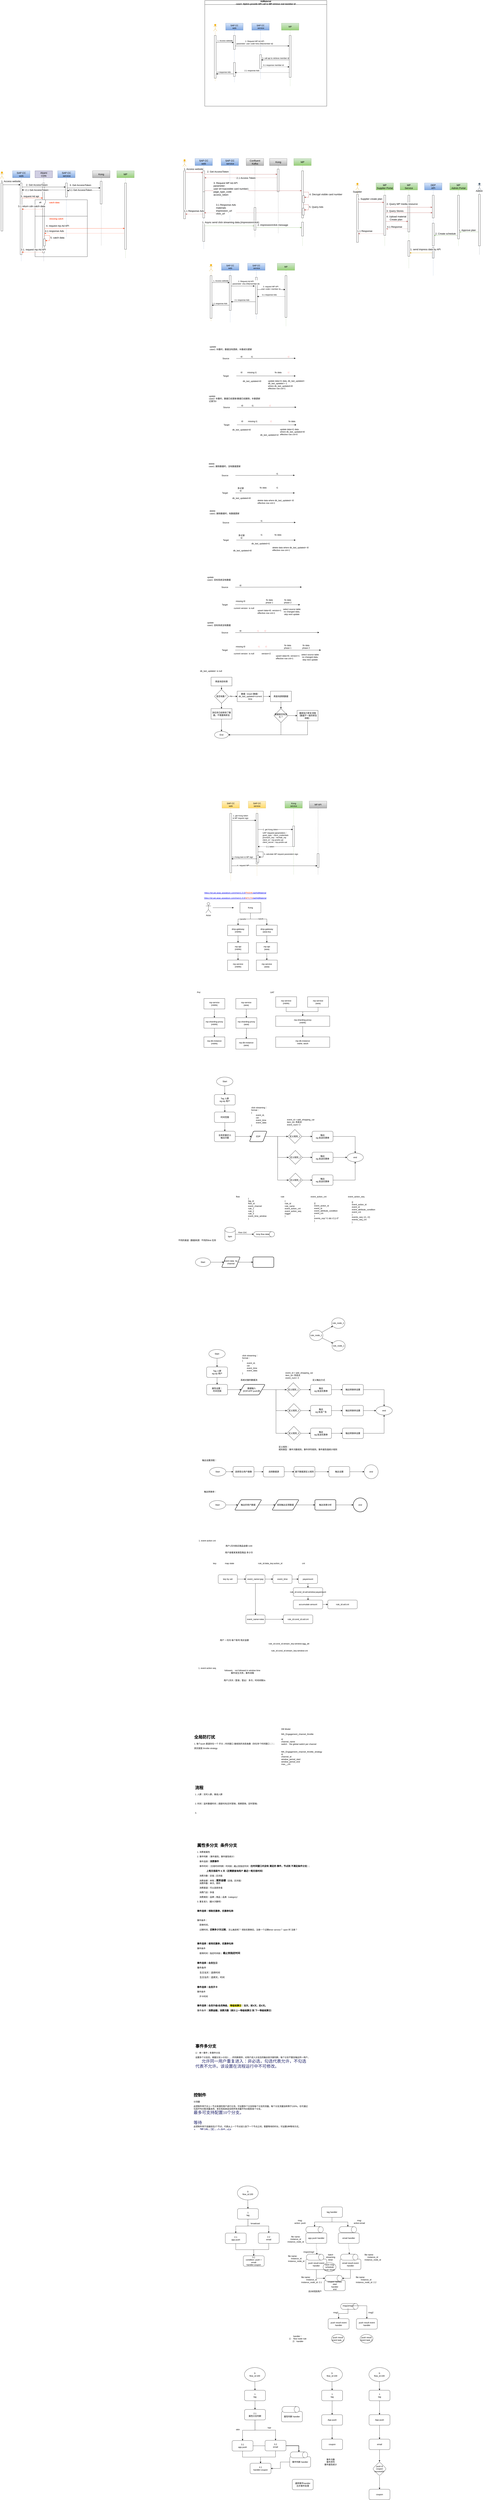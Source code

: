 <mxfile version="24.0.6" type="github">
  <diagram name="第 1 页" id="G-2zZHItxkKgOJlrZNLq">
    <mxGraphModel dx="2768" dy="1987" grid="1" gridSize="10" guides="1" tooltips="1" connect="1" arrows="1" fold="1" page="1" pageScale="1" pageWidth="827" pageHeight="1169" math="0" shadow="0">
      <root>
        <mxCell id="0" />
        <mxCell id="1" parent="0" />
        <mxCell id="6FSFiyLO9S7GAjnWY0by-11" value="" style="html=1;points=[[0,0,0,0,5],[0,1,0,0,-5],[1,0,0,0,5],[1,1,0,0,-5]];perimeter=orthogonalPerimeter;outlineConnect=0;targetShapes=umlLifeline;portConstraint=eastwest;newEdgeStyle={&quot;curved&quot;:0,&quot;rounded&quot;:0};fontSize=14;" parent="1" vertex="1">
          <mxGeometry x="1369.93" y="1280" width="10" height="60" as="geometry" />
        </mxCell>
        <mxCell id="I3zQtQhrUOl1BdD81FP5-1" value="AdMaterial&lt;br&gt;case1: Hybris provide API call to MP retrieve real member id" style="swimlane;whiteSpace=wrap;html=1;" parent="1" vertex="1">
          <mxGeometry x="64" y="-135" width="700" height="605" as="geometry" />
        </mxCell>
        <mxCell id="I3zQtQhrUOl1BdD81FP5-5" value="" style="shape=umlLifeline;perimeter=lifelinePerimeter;whiteSpace=wrap;html=1;container=1;dropTarget=0;collapsible=0;recursiveResize=0;outlineConnect=0;portConstraint=eastwest;newEdgeStyle={&quot;curved&quot;:0,&quot;rounded&quot;:0};participant=umlActor;fillColor=#ffcd28;gradientColor=#ffa500;strokeColor=#d79b00;" parent="I3zQtQhrUOl1BdD81FP5-1" vertex="1">
          <mxGeometry x="50" y="135" width="20" height="325" as="geometry" />
        </mxCell>
        <mxCell id="I3zQtQhrUOl1BdD81FP5-10" value="" style="html=1;points=[[0,0,0,0,5],[0,1,0,0,-5],[1,0,0,0,5],[1,1,0,0,-5]];perimeter=orthogonalPerimeter;outlineConnect=0;targetShapes=umlLifeline;portConstraint=eastwest;newEdgeStyle={&quot;curved&quot;:0,&quot;rounded&quot;:0};" parent="I3zQtQhrUOl1BdD81FP5-5" vertex="1">
          <mxGeometry x="5" y="65" width="10" height="245" as="geometry" />
        </mxCell>
        <mxCell id="I3zQtQhrUOl1BdD81FP5-6" value="SAP CC &lt;br&gt;web" style="shape=umlLifeline;perimeter=lifelinePerimeter;whiteSpace=wrap;html=1;container=1;dropTarget=0;collapsible=0;recursiveResize=0;outlineConnect=0;portConstraint=eastwest;newEdgeStyle={&quot;curved&quot;:0,&quot;rounded&quot;:0};fillColor=#dae8fc;gradientColor=#7ea6e0;strokeColor=#6c8ebf;" parent="I3zQtQhrUOl1BdD81FP5-1" vertex="1">
          <mxGeometry x="120" y="130" width="100" height="340" as="geometry" />
        </mxCell>
        <mxCell id="I3zQtQhrUOl1BdD81FP5-11" value="" style="html=1;points=[[0,0,0,0,5],[0,1,0,0,-5],[1,0,0,0,5],[1,1,0,0,-5]];perimeter=orthogonalPerimeter;outlineConnect=0;targetShapes=umlLifeline;portConstraint=eastwest;newEdgeStyle={&quot;curved&quot;:0,&quot;rounded&quot;:0};" parent="I3zQtQhrUOl1BdD81FP5-6" vertex="1">
          <mxGeometry x="45" y="70" width="10" height="80" as="geometry" />
        </mxCell>
        <mxCell id="I3zQtQhrUOl1BdD81FP5-20" value="" style="html=1;points=[[0,0,0,0,5],[0,1,0,0,-5],[1,0,0,0,5],[1,1,0,0,-5]];perimeter=orthogonalPerimeter;outlineConnect=0;targetShapes=umlLifeline;portConstraint=eastwest;newEdgeStyle={&quot;curved&quot;:0,&quot;rounded&quot;:0};" parent="I3zQtQhrUOl1BdD81FP5-6" vertex="1">
          <mxGeometry x="45" y="225" width="10" height="80" as="geometry" />
        </mxCell>
        <mxCell id="I3zQtQhrUOl1BdD81FP5-7" value="SAP CC&lt;br&gt;&amp;nbsp;service" style="shape=umlLifeline;perimeter=lifelinePerimeter;whiteSpace=wrap;html=1;container=1;dropTarget=0;collapsible=0;recursiveResize=0;outlineConnect=0;portConstraint=eastwest;newEdgeStyle={&quot;curved&quot;:0,&quot;rounded&quot;:0};fillColor=#dae8fc;gradientColor=#7ea6e0;strokeColor=#6c8ebf;" parent="I3zQtQhrUOl1BdD81FP5-1" vertex="1">
          <mxGeometry x="270" y="130" width="100" height="320" as="geometry" />
        </mxCell>
        <mxCell id="qL96kvH27QZqeTF7MHz0-6" value="" style="html=1;points=[[0,0,0,0,5],[0,1,0,0,-5],[1,0,0,0,5],[1,1,0,0,-5]];perimeter=orthogonalPerimeter;outlineConnect=0;targetShapes=umlLifeline;portConstraint=eastwest;newEdgeStyle={&quot;curved&quot;:0,&quot;rounded&quot;:0};" parent="I3zQtQhrUOl1BdD81FP5-7" vertex="1">
          <mxGeometry x="45" y="180" width="10" height="80" as="geometry" />
        </mxCell>
        <mxCell id="I3zQtQhrUOl1BdD81FP5-9" value="MP" style="shape=umlLifeline;perimeter=lifelinePerimeter;whiteSpace=wrap;html=1;container=1;dropTarget=0;collapsible=0;recursiveResize=0;outlineConnect=0;portConstraint=eastwest;newEdgeStyle={&quot;curved&quot;:0,&quot;rounded&quot;:0};fillColor=#d5e8d4;gradientColor=#97d077;strokeColor=#82b366;" parent="I3zQtQhrUOl1BdD81FP5-1" vertex="1">
          <mxGeometry x="440" y="130" width="100" height="360" as="geometry" />
        </mxCell>
        <mxCell id="I3zQtQhrUOl1BdD81FP5-23" value="" style="html=1;points=[[0,0,0,0,5],[0,1,0,0,-5],[1,0,0,0,5],[1,1,0,0,-5]];perimeter=orthogonalPerimeter;outlineConnect=0;targetShapes=umlLifeline;portConstraint=eastwest;newEdgeStyle={&quot;curved&quot;:0,&quot;rounded&quot;:0};" parent="I3zQtQhrUOl1BdD81FP5-9" vertex="1">
          <mxGeometry x="45" y="70" width="10" height="240" as="geometry" />
        </mxCell>
        <mxCell id="qL96kvH27QZqeTF7MHz0-2" style="edgeStyle=orthogonalEdgeStyle;rounded=0;orthogonalLoop=1;jettySize=auto;html=1;curved=0;" parent="I3zQtQhrUOl1BdD81FP5-1" edge="1">
          <mxGeometry relative="1" as="geometry">
            <mxPoint x="175" y="260" as="sourcePoint" />
            <mxPoint x="485" y="260" as="targetPoint" />
          </mxGeometry>
        </mxCell>
        <mxCell id="qL96kvH27QZqeTF7MHz0-3" value="2. Request MP Ad API&lt;br&gt;parameter: user code=sha-256(member id)" style="edgeLabel;html=1;align=center;verticalAlign=middle;resizable=0;points=[];" parent="qL96kvH27QZqeTF7MHz0-2" vertex="1" connectable="0">
          <mxGeometry x="-0.541" y="-2" relative="1" as="geometry">
            <mxPoint x="40" y="-22" as="offset" />
          </mxGeometry>
        </mxCell>
        <mxCell id="qL96kvH27QZqeTF7MHz0-10" style="edgeStyle=orthogonalEdgeStyle;rounded=0;orthogonalLoop=1;jettySize=auto;html=1;curved=0;dashed=1;" parent="I3zQtQhrUOl1BdD81FP5-1" target="I3zQtQhrUOl1BdD81FP5-23" edge="1">
          <mxGeometry relative="1" as="geometry">
            <mxPoint x="326" y="380" as="sourcePoint" />
            <mxPoint x="476" y="380" as="targetPoint" />
            <Array as="points">
              <mxPoint x="416" y="380" />
              <mxPoint x="416" y="380" />
            </Array>
          </mxGeometry>
        </mxCell>
        <mxCell id="qL96kvH27QZqeTF7MHz0-11" value="3.1 response member id" style="edgeLabel;html=1;align=center;verticalAlign=middle;resizable=0;points=[];" parent="qL96kvH27QZqeTF7MHz0-10" vertex="1" connectable="0">
          <mxGeometry x="-0.541" y="-2" relative="1" as="geometry">
            <mxPoint x="30" y="-12" as="offset" />
          </mxGeometry>
        </mxCell>
        <mxCell id="qL96kvH27QZqeTF7MHz0-13" style="edgeStyle=orthogonalEdgeStyle;rounded=0;orthogonalLoop=1;jettySize=auto;html=1;curved=0;" parent="I3zQtQhrUOl1BdD81FP5-1" source="I3zQtQhrUOl1BdD81FP5-10" target="I3zQtQhrUOl1BdD81FP5-11" edge="1">
          <mxGeometry relative="1" as="geometry">
            <Array as="points">
              <mxPoint x="96" y="240" />
              <mxPoint x="96" y="240" />
            </Array>
          </mxGeometry>
        </mxCell>
        <mxCell id="qL96kvH27QZqeTF7MHz0-14" value="1. Access website" style="edgeLabel;html=1;align=center;verticalAlign=middle;resizable=0;points=[];" parent="qL96kvH27QZqeTF7MHz0-13" vertex="1" connectable="0">
          <mxGeometry x="-0.643" y="1" relative="1" as="geometry">
            <mxPoint x="33" y="-9" as="offset" />
          </mxGeometry>
        </mxCell>
        <mxCell id="qL96kvH27QZqeTF7MHz0-16" style="edgeStyle=orthogonalEdgeStyle;rounded=0;orthogonalLoop=1;jettySize=auto;html=1;curved=0;" parent="I3zQtQhrUOl1BdD81FP5-1" source="I3zQtQhrUOl1BdD81FP5-23" target="qL96kvH27QZqeTF7MHz0-6" edge="1">
          <mxGeometry relative="1" as="geometry">
            <Array as="points">
              <mxPoint x="406" y="340" />
              <mxPoint x="406" y="340" />
            </Array>
          </mxGeometry>
        </mxCell>
        <mxCell id="qL96kvH27QZqeTF7MHz0-17" value="3. call api to retrieve member id" style="edgeLabel;html=1;align=center;verticalAlign=middle;resizable=0;points=[];" parent="qL96kvH27QZqeTF7MHz0-16" vertex="1" connectable="0">
          <mxGeometry x="0.381" relative="1" as="geometry">
            <mxPoint x="31" y="-10" as="offset" />
          </mxGeometry>
        </mxCell>
        <mxCell id="qL96kvH27QZqeTF7MHz0-18" style="edgeStyle=orthogonalEdgeStyle;rounded=0;orthogonalLoop=1;jettySize=auto;html=1;curved=0;entryX=0.817;entryY=0.718;entryDx=0;entryDy=0;entryPerimeter=0;dashed=1;" parent="I3zQtQhrUOl1BdD81FP5-1" source="I3zQtQhrUOl1BdD81FP5-23" target="I3zQtQhrUOl1BdD81FP5-20" edge="1">
          <mxGeometry relative="1" as="geometry">
            <Array as="points">
              <mxPoint x="330" y="412" />
            </Array>
          </mxGeometry>
        </mxCell>
        <mxCell id="qL96kvH27QZqeTF7MHz0-19" value="2.1 response Ads" style="edgeLabel;html=1;align=center;verticalAlign=middle;resizable=0;points=[];" parent="qL96kvH27QZqeTF7MHz0-18" vertex="1" connectable="0">
          <mxGeometry x="0.363" y="1" relative="1" as="geometry">
            <mxPoint x="-3" y="-13" as="offset" />
          </mxGeometry>
        </mxCell>
        <mxCell id="qL96kvH27QZqeTF7MHz0-21" style="edgeStyle=orthogonalEdgeStyle;rounded=0;orthogonalLoop=1;jettySize=auto;html=1;curved=0;" parent="I3zQtQhrUOl1BdD81FP5-1" source="I3zQtQhrUOl1BdD81FP5-20" edge="1">
          <mxGeometry relative="1" as="geometry">
            <mxPoint x="66" y="420" as="targetPoint" />
            <Array as="points">
              <mxPoint x="146" y="420" />
              <mxPoint x="146" y="420" />
            </Array>
          </mxGeometry>
        </mxCell>
        <mxCell id="qL96kvH27QZqeTF7MHz0-22" value="1.1 response Ads" style="edgeLabel;html=1;align=center;verticalAlign=middle;resizable=0;points=[];" parent="qL96kvH27QZqeTF7MHz0-21" vertex="1" connectable="0">
          <mxGeometry x="0.353" relative="1" as="geometry">
            <mxPoint x="8" y="-10" as="offset" />
          </mxGeometry>
        </mxCell>
        <mxCell id="qL96kvH27QZqeTF7MHz0-23" value="" style="shape=umlLifeline;perimeter=lifelinePerimeter;whiteSpace=wrap;html=1;container=1;dropTarget=0;collapsible=0;recursiveResize=0;outlineConnect=0;portConstraint=eastwest;newEdgeStyle={&quot;curved&quot;:0,&quot;rounded&quot;:0};participant=umlActor;fillColor=#ffcd28;gradientColor=#ffa500;strokeColor=#d79b00;" parent="1" vertex="1">
          <mxGeometry x="-62" y="775" width="20" height="340" as="geometry" />
        </mxCell>
        <mxCell id="qL96kvH27QZqeTF7MHz0-24" value="" style="html=1;points=[[0,0,0,0,5],[0,1,0,0,-5],[1,0,0,0,5],[1,1,0,0,-5]];perimeter=orthogonalPerimeter;outlineConnect=0;targetShapes=umlLifeline;portConstraint=eastwest;newEdgeStyle={&quot;curved&quot;:0,&quot;rounded&quot;:0};" parent="qL96kvH27QZqeTF7MHz0-23" vertex="1">
          <mxGeometry x="5" y="65" width="10" height="275" as="geometry" />
        </mxCell>
        <mxCell id="qL96kvH27QZqeTF7MHz0-25" value="SAP CC &lt;br style=&quot;font-size: 14px;&quot;&gt;web" style="shape=umlLifeline;perimeter=lifelinePerimeter;whiteSpace=wrap;html=1;container=1;dropTarget=0;collapsible=0;recursiveResize=0;outlineConnect=0;portConstraint=eastwest;newEdgeStyle={&quot;curved&quot;:0,&quot;rounded&quot;:0};fillColor=#dae8fc;gradientColor=#7ea6e0;strokeColor=#6c8ebf;fontSize=14;" parent="1" vertex="1">
          <mxGeometry x="8" y="770" width="100" height="520" as="geometry" />
        </mxCell>
        <mxCell id="qL96kvH27QZqeTF7MHz0-26" value="" style="html=1;points=[[0,0,0,0,5],[0,1,0,0,-5],[1,0,0,0,5],[1,1,0,0,-5]];perimeter=orthogonalPerimeter;outlineConnect=0;targetShapes=umlLifeline;portConstraint=eastwest;newEdgeStyle={&quot;curved&quot;:0,&quot;rounded&quot;:0};fontSize=14;" parent="qL96kvH27QZqeTF7MHz0-25" vertex="1">
          <mxGeometry x="45" y="70" width="10" height="120" as="geometry" />
        </mxCell>
        <mxCell id="qL96kvH27QZqeTF7MHz0-27" value="" style="html=1;points=[[0,0,0,0,5],[0,1,0,0,-5],[1,0,0,0,5],[1,1,0,0,-5]];perimeter=orthogonalPerimeter;outlineConnect=0;targetShapes=umlLifeline;portConstraint=eastwest;newEdgeStyle={&quot;curved&quot;:0,&quot;rounded&quot;:0};fontSize=14;" parent="qL96kvH27QZqeTF7MHz0-25" vertex="1">
          <mxGeometry x="45" y="190" width="10" height="150" as="geometry" />
        </mxCell>
        <mxCell id="6FSFiyLO9S7GAjnWY0by-8" value="" style="html=1;points=[[0,0,0,0,5],[0,1,0,0,-5],[1,0,0,0,5],[1,1,0,0,-5]];perimeter=orthogonalPerimeter;outlineConnect=0;targetShapes=umlLifeline;portConstraint=eastwest;newEdgeStyle={&quot;curved&quot;:0,&quot;rounded&quot;:0};fontSize=14;" parent="qL96kvH27QZqeTF7MHz0-25" vertex="1">
          <mxGeometry x="45" y="360" width="10" height="115" as="geometry" />
        </mxCell>
        <mxCell id="qL96kvH27QZqeTF7MHz0-28" value="SAP CC&lt;br style=&quot;font-size: 14px;&quot;&gt;&amp;nbsp;service" style="shape=umlLifeline;perimeter=lifelinePerimeter;whiteSpace=wrap;html=1;container=1;dropTarget=0;collapsible=0;recursiveResize=0;outlineConnect=0;portConstraint=eastwest;newEdgeStyle={&quot;curved&quot;:0,&quot;rounded&quot;:0};fillColor=#dae8fc;gradientColor=#7ea6e0;strokeColor=#6c8ebf;fontSize=14;" parent="1" vertex="1">
          <mxGeometry x="158" y="770" width="100" height="380" as="geometry" />
        </mxCell>
        <mxCell id="qL96kvH27QZqeTF7MHz0-30" value="MP" style="shape=umlLifeline;perimeter=lifelinePerimeter;whiteSpace=wrap;html=1;container=1;dropTarget=0;collapsible=0;recursiveResize=0;outlineConnect=0;portConstraint=eastwest;newEdgeStyle={&quot;curved&quot;:0,&quot;rounded&quot;:0};fillColor=#d5e8d4;gradientColor=#97d077;strokeColor=#82b366;fontSize=14;" parent="1" vertex="1">
          <mxGeometry x="575" y="770" width="100" height="500" as="geometry" />
        </mxCell>
        <mxCell id="qL96kvH27QZqeTF7MHz0-31" value="" style="html=1;points=[[0,0,0,0,5],[0,1,0,0,-5],[1,0,0,0,5],[1,1,0,0,-5]];perimeter=orthogonalPerimeter;outlineConnect=0;targetShapes=umlLifeline;portConstraint=eastwest;newEdgeStyle={&quot;curved&quot;:0,&quot;rounded&quot;:0};fontSize=14;" parent="qL96kvH27QZqeTF7MHz0-30" vertex="1">
          <mxGeometry x="45" y="70" width="10" height="270" as="geometry" />
        </mxCell>
        <mxCell id="qL96kvH27QZqeTF7MHz0-47" value="" style="html=1;points=[[0,0,0,0,5],[0,1,0,0,-5],[1,0,0,0,5],[1,1,0,0,-5]];perimeter=orthogonalPerimeter;outlineConnect=0;targetShapes=umlLifeline;portConstraint=eastwest;newEdgeStyle={&quot;curved&quot;:0,&quot;rounded&quot;:0};fontSize=14;" parent="qL96kvH27QZqeTF7MHz0-30" vertex="1">
          <mxGeometry x="50" y="212" width="10" height="40" as="geometry" />
        </mxCell>
        <mxCell id="qL96kvH27QZqeTF7MHz0-48" value="4. Decrypt visible card number" style="html=1;align=left;spacingLeft=2;endArrow=block;rounded=0;edgeStyle=orthogonalEdgeStyle;curved=0;rounded=0;fontSize=14;fillColor=#f8cecc;gradientColor=#ea6b66;strokeColor=#b85450;" parent="qL96kvH27QZqeTF7MHz0-30" target="qL96kvH27QZqeTF7MHz0-47" edge="1">
          <mxGeometry x="0.005" relative="1" as="geometry">
            <mxPoint x="55" y="192" as="sourcePoint" />
            <Array as="points">
              <mxPoint x="85" y="222" />
            </Array>
            <mxPoint as="offset" />
          </mxGeometry>
        </mxCell>
        <mxCell id="cBHn0B8DLmqlCwvrAl54-79" value="" style="html=1;points=[[0,0,0,0,5],[0,1,0,0,-5],[1,0,0,0,5],[1,1,0,0,-5]];perimeter=orthogonalPerimeter;outlineConnect=0;targetShapes=umlLifeline;portConstraint=eastwest;newEdgeStyle={&quot;curved&quot;:0,&quot;rounded&quot;:0};fontSize=14;" parent="qL96kvH27QZqeTF7MHz0-30" vertex="1">
          <mxGeometry x="49" y="284" width="10" height="40" as="geometry" />
        </mxCell>
        <mxCell id="cBHn0B8DLmqlCwvrAl54-80" value="5. Query Ads" style="html=1;align=left;spacingLeft=2;endArrow=block;rounded=0;edgeStyle=orthogonalEdgeStyle;curved=0;rounded=0;fontSize=14;fillColor=#f8cecc;gradientColor=#ea6b66;strokeColor=#b85450;" parent="qL96kvH27QZqeTF7MHz0-30" target="cBHn0B8DLmqlCwvrAl54-79" edge="1">
          <mxGeometry x="0.012" relative="1" as="geometry">
            <mxPoint x="54" y="264" as="sourcePoint" />
            <Array as="points">
              <mxPoint x="84" y="294" />
            </Array>
            <mxPoint as="offset" />
          </mxGeometry>
        </mxCell>
        <mxCell id="6FSFiyLO9S7GAjnWY0by-5" value="" style="html=1;points=[[0,0,0,0,5],[0,1,0,0,-5],[1,0,0,0,5],[1,1,0,0,-5]];perimeter=orthogonalPerimeter;outlineConnect=0;targetShapes=umlLifeline;portConstraint=eastwest;newEdgeStyle={&quot;curved&quot;:0,&quot;rounded&quot;:0};" parent="qL96kvH27QZqeTF7MHz0-30" vertex="1">
          <mxGeometry x="45" y="364" width="10" height="80" as="geometry" />
        </mxCell>
        <mxCell id="qL96kvH27QZqeTF7MHz0-36" style="edgeStyle=orthogonalEdgeStyle;rounded=0;orthogonalLoop=1;jettySize=auto;html=1;curved=0;fontSize=14;fillColor=#f8cecc;strokeColor=#b85450;gradientColor=#ea6b66;" parent="1" source="qL96kvH27QZqeTF7MHz0-24" target="qL96kvH27QZqeTF7MHz0-26" edge="1">
          <mxGeometry relative="1" as="geometry">
            <Array as="points">
              <mxPoint x="-12" y="850" />
              <mxPoint x="-12" y="850" />
            </Array>
          </mxGeometry>
        </mxCell>
        <mxCell id="qL96kvH27QZqeTF7MHz0-37" value="1. Access website" style="edgeLabel;html=1;align=center;verticalAlign=middle;resizable=0;points=[];fontSize=14;" parent="qL96kvH27QZqeTF7MHz0-36" vertex="1" connectable="0">
          <mxGeometry x="-0.643" y="1" relative="1" as="geometry">
            <mxPoint x="28" y="-19" as="offset" />
          </mxGeometry>
        </mxCell>
        <mxCell id="qL96kvH27QZqeTF7MHz0-40" style="edgeStyle=orthogonalEdgeStyle;rounded=0;orthogonalLoop=1;jettySize=auto;html=1;curved=0;entryX=0.817;entryY=0.718;entryDx=0;entryDy=0;entryPerimeter=0;dashed=1;fontSize=14;fillColor=#f8cecc;gradientColor=#ea6b66;strokeColor=#b85450;" parent="1" source="qL96kvH27QZqeTF7MHz0-31" edge="1">
          <mxGeometry relative="1" as="geometry">
            <Array as="points">
              <mxPoint x="408" y="1080" />
              <mxPoint x="408" y="1080" />
            </Array>
            <mxPoint x="373" y="1080.4" as="sourcePoint" />
            <mxPoint x="61.17" y="1080.44" as="targetPoint" />
          </mxGeometry>
        </mxCell>
        <mxCell id="qL96kvH27QZqeTF7MHz0-41" value="3.1 Response Ads&lt;br&gt;&lt;div style=&quot;text-align: left;&quot;&gt;materials&lt;br&gt;impression_url&lt;/div&gt;&lt;div style=&quot;text-align: left;&quot;&gt;click_url&lt;/div&gt;" style="edgeLabel;html=1;align=center;verticalAlign=middle;resizable=0;points=[];fontSize=14;" parent="qL96kvH27QZqeTF7MHz0-40" vertex="1" connectable="0">
          <mxGeometry x="0.363" y="1" relative="1" as="geometry">
            <mxPoint x="-54" y="-21" as="offset" />
          </mxGeometry>
        </mxCell>
        <mxCell id="qL96kvH27QZqeTF7MHz0-42" style="edgeStyle=orthogonalEdgeStyle;rounded=0;orthogonalLoop=1;jettySize=auto;html=1;curved=0;fontSize=14;dashed=1;fillColor=#f8cecc;gradientColor=#ea6b66;strokeColor=#b85450;" parent="1" edge="1">
          <mxGeometry relative="1" as="geometry">
            <mxPoint x="-46" y="1088" as="targetPoint" />
            <Array as="points">
              <mxPoint x="34" y="1088" />
              <mxPoint x="34" y="1088" />
            </Array>
            <mxPoint x="53" y="1088" as="sourcePoint" />
          </mxGeometry>
        </mxCell>
        <mxCell id="qL96kvH27QZqeTF7MHz0-43" value="1.1 Response Ads" style="edgeLabel;html=1;align=center;verticalAlign=middle;resizable=0;points=[];fontSize=14;" parent="qL96kvH27QZqeTF7MHz0-42" vertex="1" connectable="0">
          <mxGeometry x="0.353" relative="1" as="geometry">
            <mxPoint x="16" y="-18" as="offset" />
          </mxGeometry>
        </mxCell>
        <mxCell id="qL96kvH27QZqeTF7MHz0-49" value="" style="shape=umlLifeline;perimeter=lifelinePerimeter;whiteSpace=wrap;html=1;container=1;dropTarget=0;collapsible=0;recursiveResize=0;outlineConnect=0;portConstraint=eastwest;newEdgeStyle={&quot;curved&quot;:0,&quot;rounded&quot;:0};participant=umlActor;fillColor=#ffcd28;gradientColor=#ffa500;strokeColor=#d79b00;" parent="1" vertex="1">
          <mxGeometry x="90" y="1375" width="20" height="325" as="geometry" />
        </mxCell>
        <mxCell id="qL96kvH27QZqeTF7MHz0-50" value="" style="html=1;points=[[0,0,0,0,5],[0,1,0,0,-5],[1,0,0,0,5],[1,1,0,0,-5]];perimeter=orthogonalPerimeter;outlineConnect=0;targetShapes=umlLifeline;portConstraint=eastwest;newEdgeStyle={&quot;curved&quot;:0,&quot;rounded&quot;:0};" parent="qL96kvH27QZqeTF7MHz0-49" vertex="1">
          <mxGeometry x="5" y="65" width="10" height="245" as="geometry" />
        </mxCell>
        <mxCell id="qL96kvH27QZqeTF7MHz0-51" value="SAP CC &lt;br&gt;web" style="shape=umlLifeline;perimeter=lifelinePerimeter;whiteSpace=wrap;html=1;container=1;dropTarget=0;collapsible=0;recursiveResize=0;outlineConnect=0;portConstraint=eastwest;newEdgeStyle={&quot;curved&quot;:0,&quot;rounded&quot;:0};fillColor=#dae8fc;gradientColor=#7ea6e0;strokeColor=#6c8ebf;" parent="1" vertex="1">
          <mxGeometry x="160" y="1370" width="100" height="340" as="geometry" />
        </mxCell>
        <mxCell id="qL96kvH27QZqeTF7MHz0-52" value="" style="html=1;points=[[0,0,0,0,5],[0,1,0,0,-5],[1,0,0,0,5],[1,1,0,0,-5]];perimeter=orthogonalPerimeter;outlineConnect=0;targetShapes=umlLifeline;portConstraint=eastwest;newEdgeStyle={&quot;curved&quot;:0,&quot;rounded&quot;:0};" parent="qL96kvH27QZqeTF7MHz0-51" vertex="1">
          <mxGeometry x="45" y="70" width="10" height="200" as="geometry" />
        </mxCell>
        <mxCell id="qL96kvH27QZqeTF7MHz0-54" value="SAP CC&lt;br&gt;&amp;nbsp;service" style="shape=umlLifeline;perimeter=lifelinePerimeter;whiteSpace=wrap;html=1;container=1;dropTarget=0;collapsible=0;recursiveResize=0;outlineConnect=0;portConstraint=eastwest;newEdgeStyle={&quot;curved&quot;:0,&quot;rounded&quot;:0};fillColor=#dae8fc;gradientColor=#7ea6e0;strokeColor=#6c8ebf;" parent="1" vertex="1">
          <mxGeometry x="310" y="1370" width="100" height="320" as="geometry" />
        </mxCell>
        <mxCell id="qL96kvH27QZqeTF7MHz0-67" value="" style="html=1;points=[[0,0,0,0,5],[0,1,0,0,-5],[1,0,0,0,5],[1,1,0,0,-5]];perimeter=orthogonalPerimeter;outlineConnect=0;targetShapes=umlLifeline;portConstraint=eastwest;newEdgeStyle={&quot;curved&quot;:0,&quot;rounded&quot;:0};" parent="qL96kvH27QZqeTF7MHz0-54" vertex="1">
          <mxGeometry x="45" y="80" width="10" height="210" as="geometry" />
        </mxCell>
        <mxCell id="qL96kvH27QZqeTF7MHz0-55" value="MP" style="shape=umlLifeline;perimeter=lifelinePerimeter;whiteSpace=wrap;html=1;container=1;dropTarget=0;collapsible=0;recursiveResize=0;outlineConnect=0;portConstraint=eastwest;newEdgeStyle={&quot;curved&quot;:0,&quot;rounded&quot;:0};fillColor=#d5e8d4;gradientColor=#97d077;strokeColor=#82b366;" parent="1" vertex="1">
          <mxGeometry x="480" y="1370" width="100" height="360" as="geometry" />
        </mxCell>
        <mxCell id="qL96kvH27QZqeTF7MHz0-56" value="" style="html=1;points=[[0,0,0,0,5],[0,1,0,0,-5],[1,0,0,0,5],[1,1,0,0,-5]];perimeter=orthogonalPerimeter;outlineConnect=0;targetShapes=umlLifeline;portConstraint=eastwest;newEdgeStyle={&quot;curved&quot;:0,&quot;rounded&quot;:0};" parent="qL96kvH27QZqeTF7MHz0-55" vertex="1">
          <mxGeometry x="45" y="70" width="10" height="240" as="geometry" />
        </mxCell>
        <mxCell id="qL96kvH27QZqeTF7MHz0-59" style="edgeStyle=orthogonalEdgeStyle;rounded=0;orthogonalLoop=1;jettySize=auto;html=1;curved=0;" parent="1" edge="1">
          <mxGeometry relative="1" as="geometry">
            <mxPoint x="215" y="1500" as="sourcePoint" />
            <mxPoint x="350" y="1500" as="targetPoint" />
          </mxGeometry>
        </mxCell>
        <mxCell id="qL96kvH27QZqeTF7MHz0-60" value="2. Request Ad API&lt;br&gt;parameter: sha-256(member id)" style="edgeLabel;html=1;align=center;verticalAlign=middle;resizable=0;points=[];" parent="qL96kvH27QZqeTF7MHz0-59" vertex="1" connectable="0">
          <mxGeometry x="-0.541" y="-2" relative="1" as="geometry">
            <mxPoint x="54" y="-22" as="offset" />
          </mxGeometry>
        </mxCell>
        <mxCell id="qL96kvH27QZqeTF7MHz0-61" style="edgeStyle=orthogonalEdgeStyle;rounded=0;orthogonalLoop=1;jettySize=auto;html=1;curved=0;" parent="1" source="qL96kvH27QZqeTF7MHz0-50" target="qL96kvH27QZqeTF7MHz0-52" edge="1">
          <mxGeometry relative="1" as="geometry">
            <Array as="points">
              <mxPoint x="136" y="1480" />
              <mxPoint x="136" y="1480" />
            </Array>
          </mxGeometry>
        </mxCell>
        <mxCell id="qL96kvH27QZqeTF7MHz0-62" value="1. Access website" style="edgeLabel;html=1;align=center;verticalAlign=middle;resizable=0;points=[];" parent="qL96kvH27QZqeTF7MHz0-61" vertex="1" connectable="0">
          <mxGeometry x="-0.643" y="1" relative="1" as="geometry">
            <mxPoint x="33" y="-9" as="offset" />
          </mxGeometry>
        </mxCell>
        <mxCell id="qL96kvH27QZqeTF7MHz0-68" style="edgeStyle=orthogonalEdgeStyle;rounded=0;orthogonalLoop=1;jettySize=auto;html=1;curved=0;" parent="1" source="qL96kvH27QZqeTF7MHz0-67" target="qL96kvH27QZqeTF7MHz0-56" edge="1">
          <mxGeometry relative="1" as="geometry">
            <Array as="points">
              <mxPoint x="490" y="1520" />
              <mxPoint x="490" y="1520" />
            </Array>
          </mxGeometry>
        </mxCell>
        <mxCell id="qL96kvH27QZqeTF7MHz0-69" value="3. request MP API&lt;br&gt;user code= member id" style="edgeLabel;html=1;align=center;verticalAlign=middle;resizable=0;points=[];" parent="qL96kvH27QZqeTF7MHz0-68" vertex="1" connectable="0">
          <mxGeometry x="-0.046" y="1" relative="1" as="geometry">
            <mxPoint y="-9" as="offset" />
          </mxGeometry>
        </mxCell>
        <mxCell id="qL96kvH27QZqeTF7MHz0-70" style="edgeStyle=orthogonalEdgeStyle;rounded=0;orthogonalLoop=1;jettySize=auto;html=1;curved=0;dashed=1;" parent="1" source="qL96kvH27QZqeTF7MHz0-56" target="qL96kvH27QZqeTF7MHz0-67" edge="1">
          <mxGeometry relative="1" as="geometry">
            <Array as="points">
              <mxPoint x="410" y="1560" />
              <mxPoint x="410" y="1560" />
            </Array>
          </mxGeometry>
        </mxCell>
        <mxCell id="qL96kvH27QZqeTF7MHz0-71" value="3.1 response Ads" style="edgeLabel;html=1;align=center;verticalAlign=middle;resizable=0;points=[];" parent="qL96kvH27QZqeTF7MHz0-70" vertex="1" connectable="0">
          <mxGeometry x="0.339" y="-2" relative="1" as="geometry">
            <mxPoint x="16" y="-8" as="offset" />
          </mxGeometry>
        </mxCell>
        <mxCell id="qL96kvH27QZqeTF7MHz0-72" style="edgeStyle=orthogonalEdgeStyle;rounded=0;orthogonalLoop=1;jettySize=auto;html=1;curved=0;" parent="1" source="qL96kvH27QZqeTF7MHz0-67" target="qL96kvH27QZqeTF7MHz0-52" edge="1">
          <mxGeometry relative="1" as="geometry">
            <Array as="points">
              <mxPoint x="320" y="1590" />
              <mxPoint x="320" y="1590" />
            </Array>
          </mxGeometry>
        </mxCell>
        <mxCell id="qL96kvH27QZqeTF7MHz0-73" value="2.1 response Ads" style="edgeLabel;html=1;align=center;verticalAlign=middle;resizable=0;points=[];" parent="qL96kvH27QZqeTF7MHz0-72" vertex="1" connectable="0">
          <mxGeometry x="0.112" y="1" relative="1" as="geometry">
            <mxPoint y="-11" as="offset" />
          </mxGeometry>
        </mxCell>
        <mxCell id="qL96kvH27QZqeTF7MHz0-74" style="edgeStyle=orthogonalEdgeStyle;rounded=0;orthogonalLoop=1;jettySize=auto;html=1;curved=0;" parent="1" source="qL96kvH27QZqeTF7MHz0-52" target="qL96kvH27QZqeTF7MHz0-50" edge="1">
          <mxGeometry relative="1" as="geometry">
            <Array as="points">
              <mxPoint x="180" y="1610" />
              <mxPoint x="180" y="1610" />
            </Array>
          </mxGeometry>
        </mxCell>
        <mxCell id="qL96kvH27QZqeTF7MHz0-75" value="1.1 response Ads" style="edgeLabel;html=1;align=center;verticalAlign=middle;resizable=0;points=[];" parent="qL96kvH27QZqeTF7MHz0-74" vertex="1" connectable="0">
          <mxGeometry x="0.329" y="2" relative="1" as="geometry">
            <mxPoint x="11" y="-12" as="offset" />
          </mxGeometry>
        </mxCell>
        <mxCell id="qL96kvH27QZqeTF7MHz0-78" value="" style="endArrow=classic;html=1;rounded=0;" parent="1" edge="1">
          <mxGeometry width="50" height="50" relative="1" as="geometry">
            <mxPoint x="245" y="1914.66" as="sourcePoint" />
            <mxPoint x="585" y="1914" as="targetPoint" />
          </mxGeometry>
        </mxCell>
        <mxCell id="qL96kvH27QZqeTF7MHz0-79" value="Source" style="text;html=1;align=center;verticalAlign=middle;whiteSpace=wrap;rounded=0;" parent="1" vertex="1">
          <mxGeometry x="155" y="1900" width="60" height="30" as="geometry" />
        </mxCell>
        <mxCell id="qL96kvH27QZqeTF7MHz0-80" value="" style="endArrow=classic;html=1;rounded=0;" parent="1" edge="1">
          <mxGeometry width="50" height="50" relative="1" as="geometry">
            <mxPoint x="245" y="2014.66" as="sourcePoint" />
            <mxPoint x="585" y="2015" as="targetPoint" />
          </mxGeometry>
        </mxCell>
        <mxCell id="qL96kvH27QZqeTF7MHz0-81" value="Target" style="text;html=1;align=center;verticalAlign=middle;whiteSpace=wrap;rounded=0;" parent="1" vertex="1">
          <mxGeometry x="155" y="2000" width="60" height="30" as="geometry" />
        </mxCell>
        <mxCell id="qL96kvH27QZqeTF7MHz0-82" value="t0" style="text;html=1;align=center;verticalAlign=middle;whiteSpace=wrap;rounded=0;" parent="1" vertex="1">
          <mxGeometry x="245" y="1890" width="60" height="30" as="geometry" />
        </mxCell>
        <mxCell id="qL96kvH27QZqeTF7MHz0-83" value="t0" style="text;html=1;align=center;verticalAlign=middle;whiteSpace=wrap;rounded=0;" parent="1" vertex="1">
          <mxGeometry x="245" y="1980" width="60" height="30" as="geometry" />
        </mxCell>
        <mxCell id="qL96kvH27QZqeTF7MHz0-85" value="t1" style="text;html=1;align=center;verticalAlign=middle;whiteSpace=wrap;rounded=0;" parent="1" vertex="1">
          <mxGeometry x="305" y="1890" width="60" height="30" as="geometry" />
        </mxCell>
        <mxCell id="qL96kvH27QZqeTF7MHz0-86" value="t2" style="text;html=1;align=center;verticalAlign=middle;whiteSpace=wrap;rounded=0;fontColor=#FF9999;" parent="1" vertex="1">
          <mxGeometry x="515" y="1890" width="60" height="30" as="geometry" />
        </mxCell>
        <mxCell id="qL96kvH27QZqeTF7MHz0-87" value="missing t1" style="text;html=1;align=center;verticalAlign=middle;whiteSpace=wrap;rounded=0;" parent="1" vertex="1">
          <mxGeometry x="305" y="1980" width="60" height="30" as="geometry" />
        </mxCell>
        <mxCell id="qL96kvH27QZqeTF7MHz0-89" value="db_last_updated=t0" style="text;html=1;align=center;verticalAlign=middle;whiteSpace=wrap;rounded=0;" parent="1" vertex="1">
          <mxGeometry x="250" y="2030" width="170" height="30" as="geometry" />
        </mxCell>
        <mxCell id="qL96kvH27QZqeTF7MHz0-90" value="fix data" style="text;html=1;align=center;verticalAlign=middle;whiteSpace=wrap;rounded=0;" parent="1" vertex="1">
          <mxGeometry x="455" y="1980" width="60" height="30" as="geometry" />
        </mxCell>
        <mxCell id="qL96kvH27QZqeTF7MHz0-91" value="update data=t1 data, db_last_updated= db_last_updated + 1&amp;nbsp;&lt;br&gt;where db_last_updated=t0&lt;br&gt;effective row cnt=1" style="text;html=1;align=left;verticalAlign=middle;whiteSpace=wrap;rounded=0;" parent="1" vertex="1">
          <mxGeometry x="425" y="2050" width="265" height="30" as="geometry" />
        </mxCell>
        <mxCell id="qL96kvH27QZqeTF7MHz0-92" value="t2" style="text;html=1;align=center;verticalAlign=middle;whiteSpace=wrap;rounded=0;fontColor=#FF9999;" parent="1" vertex="1">
          <mxGeometry x="515" y="1980" width="60" height="30" as="geometry" />
        </mxCell>
        <mxCell id="qL96kvH27QZqeTF7MHz0-93" value="" style="endArrow=classic;html=1;rounded=0;" parent="1" edge="1">
          <mxGeometry width="50" height="50" relative="1" as="geometry">
            <mxPoint x="248.75" y="2194.66" as="sourcePoint" />
            <mxPoint x="588.75" y="2194" as="targetPoint" />
          </mxGeometry>
        </mxCell>
        <mxCell id="qL96kvH27QZqeTF7MHz0-94" value="Source" style="text;html=1;align=center;verticalAlign=middle;whiteSpace=wrap;rounded=0;" parent="1" vertex="1">
          <mxGeometry x="158.75" y="2180" width="60" height="30" as="geometry" />
        </mxCell>
        <mxCell id="qL96kvH27QZqeTF7MHz0-95" value="" style="endArrow=classic;html=1;rounded=0;" parent="1" edge="1">
          <mxGeometry width="50" height="50" relative="1" as="geometry">
            <mxPoint x="248.75" y="2294.66" as="sourcePoint" />
            <mxPoint x="588.75" y="2295" as="targetPoint" />
          </mxGeometry>
        </mxCell>
        <mxCell id="qL96kvH27QZqeTF7MHz0-96" value="Target" style="text;html=1;align=center;verticalAlign=middle;whiteSpace=wrap;rounded=0;" parent="1" vertex="1">
          <mxGeometry x="158.75" y="2280" width="60" height="30" as="geometry" />
        </mxCell>
        <mxCell id="qL96kvH27QZqeTF7MHz0-97" value="t0" style="text;html=1;align=center;verticalAlign=middle;whiteSpace=wrap;rounded=0;" parent="1" vertex="1">
          <mxGeometry x="248.75" y="2170" width="60" height="30" as="geometry" />
        </mxCell>
        <mxCell id="qL96kvH27QZqeTF7MHz0-98" value="t0" style="text;html=1;align=center;verticalAlign=middle;whiteSpace=wrap;rounded=0;" parent="1" vertex="1">
          <mxGeometry x="248.75" y="2260" width="60" height="30" as="geometry" />
        </mxCell>
        <mxCell id="qL96kvH27QZqeTF7MHz0-99" value="t1" style="text;html=1;align=center;verticalAlign=middle;whiteSpace=wrap;rounded=0;" parent="1" vertex="1">
          <mxGeometry x="308.75" y="2170" width="60" height="30" as="geometry" />
        </mxCell>
        <mxCell id="qL96kvH27QZqeTF7MHz0-100" value="t2" style="text;html=1;align=center;verticalAlign=middle;whiteSpace=wrap;rounded=0;fontColor=#FF9999;" parent="1" vertex="1">
          <mxGeometry x="408.75" y="2170" width="60" height="30" as="geometry" />
        </mxCell>
        <mxCell id="qL96kvH27QZqeTF7MHz0-101" value="missing t1" style="text;html=1;align=center;verticalAlign=middle;whiteSpace=wrap;rounded=0;" parent="1" vertex="1">
          <mxGeometry x="308.75" y="2260" width="60" height="30" as="geometry" />
        </mxCell>
        <mxCell id="qL96kvH27QZqeTF7MHz0-103" value="fix data" style="text;html=1;align=center;verticalAlign=middle;whiteSpace=wrap;rounded=0;" parent="1" vertex="1">
          <mxGeometry x="533.75" y="2260" width="60" height="30" as="geometry" />
        </mxCell>
        <mxCell id="qL96kvH27QZqeTF7MHz0-104" value="update data=t1 data where&amp;nbsp;db_last_updated=t0&lt;br&gt;effective row cnt=0" style="text;html=1;align=left;verticalAlign=middle;whiteSpace=wrap;rounded=0;" parent="1" vertex="1">
          <mxGeometry x="493.75" y="2320" width="160" height="30" as="geometry" />
        </mxCell>
        <mxCell id="qL96kvH27QZqeTF7MHz0-105" value="t2" style="text;html=1;align=center;verticalAlign=middle;whiteSpace=wrap;rounded=0;fontColor=#FF9999;" parent="1" vertex="1">
          <mxGeometry x="413.75" y="2260" width="60" height="30" as="geometry" />
        </mxCell>
        <mxCell id="qL96kvH27QZqeTF7MHz0-106" value="db_last_updated=t2" style="text;html=1;align=center;verticalAlign=middle;whiteSpace=wrap;rounded=0;" parent="1" vertex="1">
          <mxGeometry x="350" y="2338" width="170" height="30" as="geometry" />
        </mxCell>
        <mxCell id="qL96kvH27QZqeTF7MHz0-107" value="update&lt;br&gt;case1: 补数时，数据没有更新，补数成功更新" style="text;html=1;align=left;verticalAlign=middle;whiteSpace=wrap;rounded=0;" parent="1" vertex="1">
          <mxGeometry x="90" y="1840" width="255" height="30" as="geometry" />
        </mxCell>
        <mxCell id="qL96kvH27QZqeTF7MHz0-108" value="update&lt;br&gt;case2: 补数时，数据已经更新/数据已经删除，补数更新记录为0" style="text;html=1;align=left;verticalAlign=middle;whiteSpace=wrap;rounded=0;" parent="1" vertex="1">
          <mxGeometry x="86.25" y="2130" width="297.5" height="30" as="geometry" />
        </mxCell>
        <mxCell id="qL96kvH27QZqeTF7MHz0-124" value="" style="endArrow=classic;html=1;rounded=0;" parent="1" edge="1">
          <mxGeometry width="50" height="50" relative="1" as="geometry">
            <mxPoint x="240" y="2584.66" as="sourcePoint" />
            <mxPoint x="580" y="2584" as="targetPoint" />
          </mxGeometry>
        </mxCell>
        <mxCell id="qL96kvH27QZqeTF7MHz0-125" value="Source" style="text;html=1;align=center;verticalAlign=middle;whiteSpace=wrap;rounded=0;" parent="1" vertex="1">
          <mxGeometry x="150" y="2570" width="60" height="30" as="geometry" />
        </mxCell>
        <mxCell id="qL96kvH27QZqeTF7MHz0-126" value="" style="endArrow=classic;html=1;rounded=0;" parent="1" edge="1">
          <mxGeometry width="50" height="50" relative="1" as="geometry">
            <mxPoint x="240" y="2684.66" as="sourcePoint" />
            <mxPoint x="580" y="2685" as="targetPoint" />
          </mxGeometry>
        </mxCell>
        <mxCell id="qL96kvH27QZqeTF7MHz0-127" value="Target" style="text;html=1;align=center;verticalAlign=middle;whiteSpace=wrap;rounded=0;" parent="1" vertex="1">
          <mxGeometry x="150" y="2670" width="60" height="30" as="geometry" />
        </mxCell>
        <mxCell id="qL96kvH27QZqeTF7MHz0-129" value="多记录&lt;br&gt;t0" style="text;html=1;align=center;verticalAlign=middle;whiteSpace=wrap;rounded=0;" parent="1" vertex="1">
          <mxGeometry x="240" y="2650" width="60" height="30" as="geometry" />
        </mxCell>
        <mxCell id="qL96kvH27QZqeTF7MHz0-130" value="t1" style="text;html=1;align=center;verticalAlign=middle;whiteSpace=wrap;rounded=0;" parent="1" vertex="1">
          <mxGeometry x="450" y="2560" width="60" height="30" as="geometry" />
        </mxCell>
        <mxCell id="qL96kvH27QZqeTF7MHz0-133" value="db_last_updated=t0" style="text;html=1;align=center;verticalAlign=middle;whiteSpace=wrap;rounded=0;" parent="1" vertex="1">
          <mxGeometry x="190" y="2700" width="170" height="30" as="geometry" />
        </mxCell>
        <mxCell id="qL96kvH27QZqeTF7MHz0-134" value="fix data" style="text;html=1;align=center;verticalAlign=middle;whiteSpace=wrap;rounded=0;" parent="1" vertex="1">
          <mxGeometry x="368.75" y="2640" width="60" height="30" as="geometry" />
        </mxCell>
        <mxCell id="qL96kvH27QZqeTF7MHz0-135" value="delete data where db_last_updated= t0&lt;br&gt;effective row cnt=1" style="text;html=1;align=left;verticalAlign=middle;whiteSpace=wrap;rounded=0;" parent="1" vertex="1">
          <mxGeometry x="365" y="2720" width="215" height="30" as="geometry" />
        </mxCell>
        <mxCell id="qL96kvH27QZqeTF7MHz0-137" value="delete&lt;br&gt;case1: 删除数据时，没有数据更新" style="text;html=1;align=left;verticalAlign=middle;whiteSpace=wrap;rounded=0;" parent="1" vertex="1">
          <mxGeometry x="85" y="2510" width="255" height="30" as="geometry" />
        </mxCell>
        <mxCell id="qL96kvH27QZqeTF7MHz0-138" value="t1" style="text;html=1;align=center;verticalAlign=middle;whiteSpace=wrap;rounded=0;" parent="1" vertex="1">
          <mxGeometry x="450" y="2640" width="60" height="30" as="geometry" />
        </mxCell>
        <mxCell id="qL96kvH27QZqeTF7MHz0-139" value="" style="endArrow=classic;html=1;rounded=0;" parent="1" edge="1">
          <mxGeometry width="50" height="50" relative="1" as="geometry">
            <mxPoint x="245" y="2854.66" as="sourcePoint" />
            <mxPoint x="585" y="2854" as="targetPoint" />
          </mxGeometry>
        </mxCell>
        <mxCell id="qL96kvH27QZqeTF7MHz0-140" value="Source" style="text;html=1;align=center;verticalAlign=middle;whiteSpace=wrap;rounded=0;" parent="1" vertex="1">
          <mxGeometry x="155" y="2840" width="60" height="30" as="geometry" />
        </mxCell>
        <mxCell id="qL96kvH27QZqeTF7MHz0-141" value="" style="endArrow=classic;html=1;rounded=0;" parent="1" edge="1">
          <mxGeometry width="50" height="50" relative="1" as="geometry">
            <mxPoint x="245" y="2954.66" as="sourcePoint" />
            <mxPoint x="585" y="2955" as="targetPoint" />
          </mxGeometry>
        </mxCell>
        <mxCell id="qL96kvH27QZqeTF7MHz0-142" value="Target" style="text;html=1;align=center;verticalAlign=middle;whiteSpace=wrap;rounded=0;" parent="1" vertex="1">
          <mxGeometry x="155" y="2940" width="60" height="30" as="geometry" />
        </mxCell>
        <mxCell id="qL96kvH27QZqeTF7MHz0-143" value="多记录&lt;br&gt;t0" style="text;html=1;align=center;verticalAlign=middle;whiteSpace=wrap;rounded=0;" parent="1" vertex="1">
          <mxGeometry x="245" y="2920" width="60" height="30" as="geometry" />
        </mxCell>
        <mxCell id="qL96kvH27QZqeTF7MHz0-144" value="t1" style="text;html=1;align=center;verticalAlign=middle;whiteSpace=wrap;rounded=0;" parent="1" vertex="1">
          <mxGeometry x="360" y="2830" width="60" height="30" as="geometry" />
        </mxCell>
        <mxCell id="qL96kvH27QZqeTF7MHz0-145" value="db_last_updated=t0" style="text;html=1;align=center;verticalAlign=middle;whiteSpace=wrap;rounded=0;" parent="1" vertex="1">
          <mxGeometry x="195" y="3000" width="170" height="30" as="geometry" />
        </mxCell>
        <mxCell id="qL96kvH27QZqeTF7MHz0-146" value="fix data" style="text;html=1;align=center;verticalAlign=middle;whiteSpace=wrap;rounded=0;" parent="1" vertex="1">
          <mxGeometry x="453.75" y="2910" width="60" height="30" as="geometry" />
        </mxCell>
        <mxCell id="qL96kvH27QZqeTF7MHz0-147" value="delete data where db_last_updated= t0&lt;br&gt;effective row cnt=1" style="text;html=1;align=left;verticalAlign=middle;whiteSpace=wrap;rounded=0;" parent="1" vertex="1">
          <mxGeometry x="450" y="2990" width="240" height="30" as="geometry" />
        </mxCell>
        <mxCell id="qL96kvH27QZqeTF7MHz0-148" value="delete&lt;br&gt;case1: 删除数据时，有数据更新" style="text;html=1;align=left;verticalAlign=middle;whiteSpace=wrap;rounded=0;" parent="1" vertex="1">
          <mxGeometry x="90" y="2780" width="255" height="30" as="geometry" />
        </mxCell>
        <mxCell id="qL96kvH27QZqeTF7MHz0-149" value="t1" style="text;html=1;align=center;verticalAlign=middle;whiteSpace=wrap;rounded=0;" parent="1" vertex="1">
          <mxGeometry x="360" y="2910" width="60" height="30" as="geometry" />
        </mxCell>
        <mxCell id="qL96kvH27QZqeTF7MHz0-150" value="db_last_updated=t1" style="text;html=1;align=center;verticalAlign=middle;whiteSpace=wrap;rounded=0;" parent="1" vertex="1">
          <mxGeometry x="300" y="2960" width="170" height="30" as="geometry" />
        </mxCell>
        <mxCell id="qL96kvH27QZqeTF7MHz0-151" value="" style="endArrow=classic;html=1;rounded=0;" parent="1" edge="1">
          <mxGeometry width="50" height="50" relative="1" as="geometry">
            <mxPoint x="238.75" y="3224.66" as="sourcePoint" />
            <mxPoint x="620" y="3224" as="targetPoint" />
          </mxGeometry>
        </mxCell>
        <mxCell id="qL96kvH27QZqeTF7MHz0-152" value="Source" style="text;html=1;align=center;verticalAlign=middle;whiteSpace=wrap;rounded=0;" parent="1" vertex="1">
          <mxGeometry x="148.75" y="3210" width="60" height="30" as="geometry" />
        </mxCell>
        <mxCell id="qL96kvH27QZqeTF7MHz0-153" value="" style="endArrow=classic;html=1;rounded=0;" parent="1" edge="1">
          <mxGeometry width="50" height="50" relative="1" as="geometry">
            <mxPoint x="238.75" y="3324.66" as="sourcePoint" />
            <mxPoint x="610" y="3325" as="targetPoint" />
          </mxGeometry>
        </mxCell>
        <mxCell id="qL96kvH27QZqeTF7MHz0-154" value="Target" style="text;html=1;align=center;verticalAlign=middle;whiteSpace=wrap;rounded=0;" parent="1" vertex="1">
          <mxGeometry x="148.75" y="3310" width="60" height="30" as="geometry" />
        </mxCell>
        <mxCell id="qL96kvH27QZqeTF7MHz0-155" value="t0" style="text;html=1;align=center;verticalAlign=middle;whiteSpace=wrap;rounded=0;" parent="1" vertex="1">
          <mxGeometry x="238.75" y="3200" width="60" height="30" as="geometry" />
        </mxCell>
        <mxCell id="qL96kvH27QZqeTF7MHz0-159" value="missing t0" style="text;html=1;align=center;verticalAlign=middle;whiteSpace=wrap;rounded=0;" parent="1" vertex="1">
          <mxGeometry x="238.75" y="3290" width="60" height="30" as="geometry" />
        </mxCell>
        <mxCell id="qL96kvH27QZqeTF7MHz0-160" value="current version &amp;nbsp;is null" style="text;html=1;align=center;verticalAlign=middle;whiteSpace=wrap;rounded=0;" parent="1" vertex="1">
          <mxGeometry x="203.75" y="3330" width="170" height="30" as="geometry" />
        </mxCell>
        <mxCell id="qL96kvH27QZqeTF7MHz0-161" value="fix data&lt;br&gt;phase 1" style="text;html=1;align=center;verticalAlign=middle;whiteSpace=wrap;rounded=0;" parent="1" vertex="1">
          <mxGeometry x="405" y="3290" width="60" height="30" as="geometry" />
        </mxCell>
        <mxCell id="qL96kvH27QZqeTF7MHz0-162" value="upsert data=t0, version=1&lt;br&gt;effective row cnt=1" style="text;html=1;align=left;verticalAlign=middle;whiteSpace=wrap;rounded=0;" parent="1" vertex="1">
          <mxGeometry x="365" y="3350" width="160" height="30" as="geometry" />
        </mxCell>
        <mxCell id="qL96kvH27QZqeTF7MHz0-165" value="update&lt;br&gt;case1: 目标系统没有数据" style="text;html=1;align=left;verticalAlign=middle;whiteSpace=wrap;rounded=0;" parent="1" vertex="1">
          <mxGeometry x="76.25" y="3160" width="297.5" height="30" as="geometry" />
        </mxCell>
        <mxCell id="qL96kvH27QZqeTF7MHz0-166" value="fix data&lt;br&gt;phase 2" style="text;html=1;align=center;verticalAlign=middle;whiteSpace=wrap;rounded=0;" parent="1" vertex="1">
          <mxGeometry x="510" y="3290" width="60" height="30" as="geometry" />
        </mxCell>
        <mxCell id="qL96kvH27QZqeTF7MHz0-168" value="select source table&lt;br&gt;no changed data, skip next update" style="text;html=1;align=center;verticalAlign=middle;whiteSpace=wrap;rounded=0;" parent="1" vertex="1">
          <mxGeometry x="511.25" y="3350" width="105" height="30" as="geometry" />
        </mxCell>
        <mxCell id="qL96kvH27QZqeTF7MHz0-169" value="" style="endArrow=classic;html=1;rounded=0;" parent="1" edge="1">
          <mxGeometry width="50" height="50" relative="1" as="geometry">
            <mxPoint x="238.75" y="3484.66" as="sourcePoint" />
            <mxPoint x="720" y="3484" as="targetPoint" />
          </mxGeometry>
        </mxCell>
        <mxCell id="qL96kvH27QZqeTF7MHz0-170" value="Source" style="text;html=1;align=center;verticalAlign=middle;whiteSpace=wrap;rounded=0;" parent="1" vertex="1">
          <mxGeometry x="148.75" y="3470" width="60" height="30" as="geometry" />
        </mxCell>
        <mxCell id="qL96kvH27QZqeTF7MHz0-171" value="" style="endArrow=classic;html=1;rounded=0;" parent="1" edge="1">
          <mxGeometry width="50" height="50" relative="1" as="geometry">
            <mxPoint x="238.75" y="3584.66" as="sourcePoint" />
            <mxPoint x="730" y="3585" as="targetPoint" />
          </mxGeometry>
        </mxCell>
        <mxCell id="qL96kvH27QZqeTF7MHz0-172" value="Target" style="text;html=1;align=center;verticalAlign=middle;whiteSpace=wrap;rounded=0;" parent="1" vertex="1">
          <mxGeometry x="148.75" y="3570" width="60" height="30" as="geometry" />
        </mxCell>
        <mxCell id="qL96kvH27QZqeTF7MHz0-173" value="t0" style="text;html=1;align=center;verticalAlign=middle;whiteSpace=wrap;rounded=0;" parent="1" vertex="1">
          <mxGeometry x="238.75" y="3460" width="60" height="30" as="geometry" />
        </mxCell>
        <mxCell id="qL96kvH27QZqeTF7MHz0-174" value="missing t0" style="text;html=1;align=center;verticalAlign=middle;whiteSpace=wrap;rounded=0;" parent="1" vertex="1">
          <mxGeometry x="238.75" y="3550" width="60" height="30" as="geometry" />
        </mxCell>
        <mxCell id="qL96kvH27QZqeTF7MHz0-175" value="current version &amp;nbsp;is null" style="text;html=1;align=center;verticalAlign=middle;whiteSpace=wrap;rounded=0;" parent="1" vertex="1">
          <mxGeometry x="203.75" y="3590" width="170" height="30" as="geometry" />
        </mxCell>
        <mxCell id="qL96kvH27QZqeTF7MHz0-176" value="fix data&lt;br&gt;phase 1" style="text;html=1;align=center;verticalAlign=middle;whiteSpace=wrap;rounded=0;" parent="1" vertex="1">
          <mxGeometry x="510" y="3550" width="60" height="30" as="geometry" />
        </mxCell>
        <mxCell id="qL96kvH27QZqeTF7MHz0-177" value="upsert data=t0, version=1&lt;br&gt;effective row cnt=1" style="text;html=1;align=left;verticalAlign=middle;whiteSpace=wrap;rounded=0;" parent="1" vertex="1">
          <mxGeometry x="470" y="3610" width="160" height="30" as="geometry" />
        </mxCell>
        <mxCell id="qL96kvH27QZqeTF7MHz0-178" value="update&lt;br&gt;case1: 目标系统没有数据" style="text;html=1;align=left;verticalAlign=middle;whiteSpace=wrap;rounded=0;" parent="1" vertex="1">
          <mxGeometry x="76.25" y="3420" width="297.5" height="30" as="geometry" />
        </mxCell>
        <mxCell id="qL96kvH27QZqeTF7MHz0-179" value="fix data&lt;br&gt;phase 2" style="text;html=1;align=center;verticalAlign=middle;whiteSpace=wrap;rounded=0;" parent="1" vertex="1">
          <mxGeometry x="615" y="3550" width="60" height="30" as="geometry" />
        </mxCell>
        <mxCell id="qL96kvH27QZqeTF7MHz0-180" value="select source table&lt;br&gt;no changed data, skip next update" style="text;html=1;align=center;verticalAlign=middle;whiteSpace=wrap;rounded=0;" parent="1" vertex="1">
          <mxGeometry x="616.25" y="3610" width="105" height="30" as="geometry" />
        </mxCell>
        <mxCell id="qL96kvH27QZqeTF7MHz0-181" value="t1" style="text;html=1;align=center;verticalAlign=middle;whiteSpace=wrap;rounded=0;fontColor=#FF9999;" parent="1" vertex="1">
          <mxGeometry x="340" y="3460" width="60" height="30" as="geometry" />
        </mxCell>
        <mxCell id="qL96kvH27QZqeTF7MHz0-182" value="t1" style="text;html=1;align=center;verticalAlign=middle;whiteSpace=wrap;rounded=0;fontColor=#FF9999;" parent="1" vertex="1">
          <mxGeometry x="345" y="3550" width="60" height="30" as="geometry" />
        </mxCell>
        <mxCell id="qL96kvH27QZqeTF7MHz0-184" value="t2" style="text;html=1;align=center;verticalAlign=middle;whiteSpace=wrap;rounded=0;fontColor=#FF9999;" parent="1" vertex="1">
          <mxGeometry x="381" y="3460" width="60" height="30" as="geometry" />
        </mxCell>
        <mxCell id="qL96kvH27QZqeTF7MHz0-185" value="t2" style="text;html=1;align=center;verticalAlign=middle;whiteSpace=wrap;rounded=0;fontColor=#FF9999;" parent="1" vertex="1">
          <mxGeometry x="386" y="3550" width="60" height="30" as="geometry" />
        </mxCell>
        <mxCell id="qL96kvH27QZqeTF7MHz0-186" value="version=2" style="text;html=1;align=center;verticalAlign=middle;whiteSpace=wrap;rounded=0;" parent="1" vertex="1">
          <mxGeometry x="331" y="3590" width="170" height="30" as="geometry" />
        </mxCell>
        <mxCell id="qL96kvH27QZqeTF7MHz0-188" value="db_last_updated&amp;nbsp; is null" style="text;html=1;align=center;verticalAlign=middle;whiteSpace=wrap;rounded=0;" parent="1" vertex="1">
          <mxGeometry x="15" y="3690" width="170" height="30" as="geometry" />
        </mxCell>
        <mxCell id="qL96kvH27QZqeTF7MHz0-192" value="" style="edgeStyle=orthogonalEdgeStyle;rounded=0;orthogonalLoop=1;jettySize=auto;html=1;" parent="1" source="qL96kvH27QZqeTF7MHz0-189" target="qL96kvH27QZqeTF7MHz0-191" edge="1">
          <mxGeometry relative="1" as="geometry" />
        </mxCell>
        <mxCell id="qL96kvH27QZqeTF7MHz0-193" value="No" style="edgeLabel;html=1;align=center;verticalAlign=middle;resizable=0;points=[];" parent="qL96kvH27QZqeTF7MHz0-192" vertex="1" connectable="0">
          <mxGeometry x="-0.393" y="1" relative="1" as="geometry">
            <mxPoint as="offset" />
          </mxGeometry>
        </mxCell>
        <mxCell id="qL96kvH27QZqeTF7MHz0-196" value="" style="edgeStyle=orthogonalEdgeStyle;rounded=0;orthogonalLoop=1;jettySize=auto;html=1;" parent="1" source="qL96kvH27QZqeTF7MHz0-189" target="qL96kvH27QZqeTF7MHz0-195" edge="1">
          <mxGeometry relative="1" as="geometry" />
        </mxCell>
        <mxCell id="qL96kvH27QZqeTF7MHz0-189" value="是否有数？" style="rhombus;whiteSpace=wrap;html=1;" parent="1" vertex="1">
          <mxGeometry x="120" y="3810" width="80" height="80" as="geometry" />
        </mxCell>
        <mxCell id="qL96kvH27QZqeTF7MHz0-194" value="" style="edgeStyle=orthogonalEdgeStyle;rounded=0;orthogonalLoop=1;jettySize=auto;html=1;" parent="1" source="qL96kvH27QZqeTF7MHz0-190" target="qL96kvH27QZqeTF7MHz0-189" edge="1">
          <mxGeometry relative="1" as="geometry" />
        </mxCell>
        <mxCell id="qL96kvH27QZqeTF7MHz0-190" value="再查询目标表" style="rounded=0;whiteSpace=wrap;html=1;" parent="1" vertex="1">
          <mxGeometry x="100" y="3740" width="120" height="50" as="geometry" />
        </mxCell>
        <mxCell id="qL96kvH27QZqeTF7MHz0-200" value="" style="edgeStyle=orthogonalEdgeStyle;rounded=0;orthogonalLoop=1;jettySize=auto;html=1;" parent="1" source="qL96kvH27QZqeTF7MHz0-191" target="qL96kvH27QZqeTF7MHz0-199" edge="1">
          <mxGeometry relative="1" as="geometry" />
        </mxCell>
        <mxCell id="qL96kvH27QZqeTF7MHz0-191" value="数据（insert 数据） db_last_updated=current time" style="whiteSpace=wrap;html=1;" parent="1" vertex="1">
          <mxGeometry x="250" y="3820" width="150" height="60" as="geometry" />
        </mxCell>
        <mxCell id="qL96kvH27QZqeTF7MHz0-198" value="" style="edgeStyle=orthogonalEdgeStyle;rounded=0;orthogonalLoop=1;jettySize=auto;html=1;" parent="1" source="qL96kvH27QZqeTF7MHz0-195" target="qL96kvH27QZqeTF7MHz0-197" edge="1">
          <mxGeometry relative="1" as="geometry" />
        </mxCell>
        <mxCell id="qL96kvH27QZqeTF7MHz0-195" value="流任务已经修改了数据，不需要再修复" style="whiteSpace=wrap;html=1;" parent="1" vertex="1">
          <mxGeometry x="100" y="3920" width="120" height="60" as="geometry" />
        </mxCell>
        <mxCell id="qL96kvH27QZqeTF7MHz0-197" value="End" style="ellipse;whiteSpace=wrap;html=1;" parent="1" vertex="1">
          <mxGeometry x="120" y="4050" width="80" height="40" as="geometry" />
        </mxCell>
        <mxCell id="qL96kvH27QZqeTF7MHz0-202" value="" style="edgeStyle=orthogonalEdgeStyle;rounded=0;orthogonalLoop=1;jettySize=auto;html=1;" parent="1" source="qL96kvH27QZqeTF7MHz0-199" target="qL96kvH27QZqeTF7MHz0-201" edge="1">
          <mxGeometry relative="1" as="geometry" />
        </mxCell>
        <mxCell id="qL96kvH27QZqeTF7MHz0-199" value="再查询源表数据" style="whiteSpace=wrap;html=1;" parent="1" vertex="1">
          <mxGeometry x="441" y="3820" width="120" height="60" as="geometry" />
        </mxCell>
        <mxCell id="qL96kvH27QZqeTF7MHz0-204" value="" style="edgeStyle=orthogonalEdgeStyle;rounded=0;orthogonalLoop=1;jettySize=auto;html=1;" parent="1" source="qL96kvH27QZqeTF7MHz0-201" target="qL96kvH27QZqeTF7MHz0-203" edge="1">
          <mxGeometry relative="1" as="geometry" />
        </mxCell>
        <mxCell id="qL96kvH27QZqeTF7MHz0-205" style="edgeStyle=orthogonalEdgeStyle;rounded=0;orthogonalLoop=1;jettySize=auto;html=1;entryX=1;entryY=0.5;entryDx=0;entryDy=0;" parent="1" source="qL96kvH27QZqeTF7MHz0-201" target="qL96kvH27QZqeTF7MHz0-197" edge="1">
          <mxGeometry relative="1" as="geometry">
            <Array as="points">
              <mxPoint x="501" y="4070" />
            </Array>
          </mxGeometry>
        </mxCell>
        <mxCell id="qL96kvH27QZqeTF7MHz0-201" value="数据是否有变化？" style="rhombus;whiteSpace=wrap;html=1;" parent="1" vertex="1">
          <mxGeometry x="461" y="3920" width="80" height="80" as="geometry" />
        </mxCell>
        <mxCell id="qL96kvH27QZqeTF7MHz0-207" style="edgeStyle=orthogonalEdgeStyle;rounded=0;orthogonalLoop=1;jettySize=auto;html=1;entryX=1;entryY=0.5;entryDx=0;entryDy=0;" parent="1" source="qL96kvH27QZqeTF7MHz0-203" target="qL96kvH27QZqeTF7MHz0-197" edge="1">
          <mxGeometry relative="1" as="geometry">
            <Array as="points">
              <mxPoint x="654" y="4070" />
            </Array>
          </mxGeometry>
        </mxCell>
        <mxCell id="qL96kvH27QZqeTF7MHz0-203" value="重新执行修复流程（数据不一致的修复流程）" style="whiteSpace=wrap;html=1;" parent="1" vertex="1">
          <mxGeometry x="593.75" y="3930" width="120" height="60" as="geometry" />
        </mxCell>
        <mxCell id="qL96kvH27QZqeTF7MHz0-206" value="db_last_updated=t0" style="text;html=1;align=center;verticalAlign=middle;whiteSpace=wrap;rounded=0;" parent="1" vertex="1">
          <mxGeometry x="190" y="2308" width="170" height="30" as="geometry" />
        </mxCell>
        <mxCell id="qL96kvH27QZqeTF7MHz0-208" value="SAP CC&lt;br&gt;web" style="shape=umlLifeline;perimeter=lifelinePerimeter;whiteSpace=wrap;html=1;container=1;dropTarget=0;collapsible=0;recursiveResize=0;outlineConnect=0;portConstraint=eastwest;newEdgeStyle={&quot;curved&quot;:0,&quot;rounded&quot;:0};fillColor=#fff2cc;gradientColor=#ffd966;strokeColor=#d6b656;" parent="1" vertex="1">
          <mxGeometry x="163" y="4450" width="100" height="460" as="geometry" />
        </mxCell>
        <mxCell id="qL96kvH27QZqeTF7MHz0-212" value="" style="html=1;points=[[0,0,0,0,5],[0,1,0,0,-5],[1,0,0,0,5],[1,1,0,0,-5]];perimeter=orthogonalPerimeter;outlineConnect=0;targetShapes=umlLifeline;portConstraint=eastwest;newEdgeStyle={&quot;curved&quot;:0,&quot;rounded&quot;:0};" parent="qL96kvH27QZqeTF7MHz0-208" vertex="1">
          <mxGeometry x="45" y="70" width="10" height="340" as="geometry" />
        </mxCell>
        <mxCell id="qL96kvH27QZqeTF7MHz0-209" value="SAP CC&lt;br&gt;service" style="shape=umlLifeline;perimeter=lifelinePerimeter;whiteSpace=wrap;html=1;container=1;dropTarget=0;collapsible=0;recursiveResize=0;outlineConnect=0;portConstraint=eastwest;newEdgeStyle={&quot;curved&quot;:0,&quot;rounded&quot;:0};fillColor=#fff2cc;gradientColor=#ffd966;strokeColor=#d6b656;" parent="1" vertex="1">
          <mxGeometry x="313.75" y="4450" width="100" height="430" as="geometry" />
        </mxCell>
        <mxCell id="qL96kvH27QZqeTF7MHz0-213" value="" style="html=1;points=[[0,0,0,0,5],[0,1,0,0,-5],[1,0,0,0,5],[1,1,0,0,-5]];perimeter=orthogonalPerimeter;outlineConnect=0;targetShapes=umlLifeline;portConstraint=eastwest;newEdgeStyle={&quot;curved&quot;:0,&quot;rounded&quot;:0};" parent="qL96kvH27QZqeTF7MHz0-209" vertex="1">
          <mxGeometry x="45" y="70" width="10" height="290" as="geometry" />
        </mxCell>
        <mxCell id="qL96kvH27QZqeTF7MHz0-232" value="" style="html=1;points=[[0,0,0,0,5],[0,1,0,0,-5],[1,0,0,0,5],[1,1,0,0,-5]];perimeter=orthogonalPerimeter;outlineConnect=0;targetShapes=umlLifeline;portConstraint=eastwest;newEdgeStyle={&quot;curved&quot;:0,&quot;rounded&quot;:0};" parent="qL96kvH27QZqeTF7MHz0-209" vertex="1">
          <mxGeometry x="50.25" y="310" width="10" height="40" as="geometry" />
        </mxCell>
        <mxCell id="qL96kvH27QZqeTF7MHz0-233" value="3. calculate MP request parameters sign" style="html=1;align=left;spacingLeft=2;endArrow=block;rounded=0;edgeStyle=orthogonalEdgeStyle;curved=0;rounded=0;" parent="qL96kvH27QZqeTF7MHz0-209" target="qL96kvH27QZqeTF7MHz0-232" edge="1">
          <mxGeometry relative="1" as="geometry">
            <mxPoint x="55.25" y="290" as="sourcePoint" />
            <Array as="points">
              <mxPoint x="85.25" y="320" />
            </Array>
          </mxGeometry>
        </mxCell>
        <mxCell id="qL96kvH27QZqeTF7MHz0-210" value="Kong&lt;br&gt;service" style="shape=umlLifeline;perimeter=lifelinePerimeter;whiteSpace=wrap;html=1;container=1;dropTarget=0;collapsible=0;recursiveResize=0;outlineConnect=0;portConstraint=eastwest;newEdgeStyle={&quot;curved&quot;:0,&quot;rounded&quot;:0};fillColor=#d5e8d4;gradientColor=#97d077;strokeColor=#82b366;" parent="1" vertex="1">
          <mxGeometry x="524" y="4450" width="100" height="420" as="geometry" />
        </mxCell>
        <mxCell id="qL96kvH27QZqeTF7MHz0-221" value="" style="html=1;points=[[0,0,0,0,5],[0,1,0,0,-5],[1,0,0,0,5],[1,1,0,0,-5]];perimeter=orthogonalPerimeter;outlineConnect=0;targetShapes=umlLifeline;portConstraint=eastwest;newEdgeStyle={&quot;curved&quot;:0,&quot;rounded&quot;:0};" parent="qL96kvH27QZqeTF7MHz0-210" vertex="1">
          <mxGeometry x="45" y="142" width="10" height="118" as="geometry" />
        </mxCell>
        <mxCell id="qL96kvH27QZqeTF7MHz0-211" value="MP API" style="shape=umlLifeline;perimeter=lifelinePerimeter;whiteSpace=wrap;html=1;container=1;dropTarget=0;collapsible=0;recursiveResize=0;outlineConnect=0;portConstraint=eastwest;newEdgeStyle={&quot;curved&quot;:0,&quot;rounded&quot;:0};fillColor=#f5f5f5;gradientColor=#b3b3b3;strokeColor=#666666;" parent="1" vertex="1">
          <mxGeometry x="664" y="4450" width="100" height="420" as="geometry" />
        </mxCell>
        <mxCell id="qL96kvH27QZqeTF7MHz0-240" value="" style="html=1;points=[[0,0,0,0,5],[0,1,0,0,-5],[1,0,0,0,5],[1,1,0,0,-5]];perimeter=orthogonalPerimeter;outlineConnect=0;targetShapes=umlLifeline;portConstraint=eastwest;newEdgeStyle={&quot;curved&quot;:0,&quot;rounded&quot;:0};" parent="qL96kvH27QZqeTF7MHz0-211" vertex="1">
          <mxGeometry x="45" y="300" width="10" height="80" as="geometry" />
        </mxCell>
        <mxCell id="qL96kvH27QZqeTF7MHz0-214" style="edgeStyle=orthogonalEdgeStyle;rounded=0;orthogonalLoop=1;jettySize=auto;html=1;curved=0;" parent="1" source="qL96kvH27QZqeTF7MHz0-212" target="qL96kvH27QZqeTF7MHz0-213" edge="1">
          <mxGeometry relative="1" as="geometry">
            <Array as="points">
              <mxPoint x="320" y="4560" />
              <mxPoint x="320" y="4560" />
            </Array>
          </mxGeometry>
        </mxCell>
        <mxCell id="qL96kvH27QZqeTF7MHz0-215" value="1. get Kong token&lt;br&gt;&amp;amp; MP request sign" style="edgeLabel;html=1;align=center;verticalAlign=middle;resizable=0;points=[];" parent="qL96kvH27QZqeTF7MHz0-214" vertex="1" connectable="0">
          <mxGeometry x="-0.419" y="2" relative="1" as="geometry">
            <mxPoint x="10" y="-18" as="offset" />
          </mxGeometry>
        </mxCell>
        <mxCell id="qL96kvH27QZqeTF7MHz0-226" style="edgeStyle=orthogonalEdgeStyle;rounded=0;orthogonalLoop=1;jettySize=auto;html=1;curved=0;" parent="1" source="qL96kvH27QZqeTF7MHz0-213" target="qL96kvH27QZqeTF7MHz0-221" edge="1">
          <mxGeometry relative="1" as="geometry">
            <Array as="points">
              <mxPoint x="410" y="4612" />
              <mxPoint x="410" y="4612" />
            </Array>
          </mxGeometry>
        </mxCell>
        <mxCell id="qL96kvH27QZqeTF7MHz0-227" value="2. get Kong token" style="edgeLabel;html=1;align=center;verticalAlign=middle;resizable=0;points=[];" parent="qL96kvH27QZqeTF7MHz0-226" vertex="1" connectable="0">
          <mxGeometry x="-0.291" relative="1" as="geometry">
            <mxPoint as="offset" />
          </mxGeometry>
        </mxCell>
        <mxCell id="qL96kvH27QZqeTF7MHz0-228" value="UAT request parameters：&lt;br&gt;&lt;div style=&quot;font-size: 11px;&quot;&gt;&lt;font style=&quot;font-size: 11px;&quot;&gt;grant_type：client_credentials&lt;/font&gt;&lt;/div&gt;&lt;div style=&quot;font-size: 11px;&quot;&gt;&lt;font style=&quot;font-size: 11px;&quot;&gt;provision_key：techlab_mp&lt;/font&gt;&lt;/div&gt;&lt;div style=&quot;font-size: 11px;&quot;&gt;&lt;font style=&quot;font-size: 11px;&quot;&gt;client_id：mp-pnshk-uat&lt;/font&gt;&lt;/div&gt;&lt;div style=&quot;font-size: 11px;&quot;&gt;&lt;font style=&quot;font-size: 11px;&quot;&gt;client_secret：mp-pnshk-uat&lt;/font&gt;&lt;/div&gt;&lt;div&gt;&lt;br&gt;&lt;/div&gt;" style="text;html=1;align=left;verticalAlign=middle;whiteSpace=wrap;rounded=0;" parent="1" vertex="1">
          <mxGeometry x="394" y="4650" width="181" height="30" as="geometry" />
        </mxCell>
        <mxCell id="qL96kvH27QZqeTF7MHz0-230" style="edgeStyle=orthogonalEdgeStyle;rounded=0;orthogonalLoop=1;jettySize=auto;html=1;curved=0;dashed=1;" parent="1" source="qL96kvH27QZqeTF7MHz0-221" target="qL96kvH27QZqeTF7MHz0-213" edge="1">
          <mxGeometry relative="1" as="geometry">
            <Array as="points">
              <mxPoint x="520" y="4710" />
              <mxPoint x="520" y="4710" />
            </Array>
          </mxGeometry>
        </mxCell>
        <mxCell id="qL96kvH27QZqeTF7MHz0-231" value="2.1 token" style="edgeLabel;html=1;align=center;verticalAlign=middle;resizable=0;points=[];" parent="qL96kvH27QZqeTF7MHz0-230" vertex="1" connectable="0">
          <mxGeometry x="0.299" relative="1" as="geometry">
            <mxPoint as="offset" />
          </mxGeometry>
        </mxCell>
        <mxCell id="qL96kvH27QZqeTF7MHz0-237" style="edgeStyle=orthogonalEdgeStyle;rounded=0;orthogonalLoop=1;jettySize=auto;html=1;curved=0;" parent="1" source="qL96kvH27QZqeTF7MHz0-232" target="qL96kvH27QZqeTF7MHz0-212" edge="1">
          <mxGeometry relative="1" as="geometry">
            <Array as="points">
              <mxPoint x="250" y="4780" />
              <mxPoint x="250" y="4780" />
            </Array>
          </mxGeometry>
        </mxCell>
        <mxCell id="qL96kvH27QZqeTF7MHz0-238" value="1.1 Kong toen &amp;amp; MP sign" style="edgeLabel;html=1;align=center;verticalAlign=middle;resizable=0;points=[];" parent="qL96kvH27QZqeTF7MHz0-237" vertex="1" connectable="0">
          <mxGeometry x="0.364" y="-2" relative="1" as="geometry">
            <mxPoint x="15" y="-8" as="offset" />
          </mxGeometry>
        </mxCell>
        <mxCell id="qL96kvH27QZqeTF7MHz0-241" style="edgeStyle=orthogonalEdgeStyle;rounded=0;orthogonalLoop=1;jettySize=auto;html=1;curved=0;" parent="1" source="qL96kvH27QZqeTF7MHz0-212" target="qL96kvH27QZqeTF7MHz0-240" edge="1">
          <mxGeometry relative="1" as="geometry">
            <Array as="points">
              <mxPoint x="350" y="4820" />
              <mxPoint x="350" y="4820" />
            </Array>
          </mxGeometry>
        </mxCell>
        <mxCell id="qL96kvH27QZqeTF7MHz0-244" value="4. request MP" style="edgeLabel;html=1;align=center;verticalAlign=middle;resizable=0;points=[];" parent="qL96kvH27QZqeTF7MHz0-241" vertex="1" connectable="0">
          <mxGeometry x="-0.732" y="2" relative="1" as="geometry">
            <mxPoint as="offset" />
          </mxGeometry>
        </mxCell>
        <mxCell id="qL96kvH27QZqeTF7MHz0-250" style="edgeStyle=orthogonalEdgeStyle;rounded=0;orthogonalLoop=1;jettySize=auto;html=1;entryX=0.5;entryY=0;entryDx=0;entryDy=0;" parent="1" source="qL96kvH27QZqeTF7MHz0-245" target="qL96kvH27QZqeTF7MHz0-248" edge="1">
          <mxGeometry relative="1" as="geometry" />
        </mxCell>
        <mxCell id="qL96kvH27QZqeTF7MHz0-252" value="/pnshk" style="edgeLabel;html=1;align=center;verticalAlign=middle;resizable=0;points=[];" parent="qL96kvH27QZqeTF7MHz0-250" vertex="1" connectable="0">
          <mxGeometry x="0.104" relative="1" as="geometry">
            <mxPoint as="offset" />
          </mxGeometry>
        </mxCell>
        <mxCell id="qL96kvH27QZqeTF7MHz0-251" style="edgeStyle=orthogonalEdgeStyle;rounded=0;orthogonalLoop=1;jettySize=auto;html=1;entryX=0.5;entryY=0;entryDx=0;entryDy=0;" parent="1" source="qL96kvH27QZqeTF7MHz0-245" target="qL96kvH27QZqeTF7MHz0-249" edge="1">
          <mxGeometry relative="1" as="geometry" />
        </mxCell>
        <mxCell id="qL96kvH27QZqeTF7MHz0-253" value="/wtcth" style="edgeLabel;html=1;align=center;verticalAlign=middle;resizable=0;points=[];" parent="qL96kvH27QZqeTF7MHz0-251" vertex="1" connectable="0">
          <mxGeometry x="0.14" y="1" relative="1" as="geometry">
            <mxPoint as="offset" />
          </mxGeometry>
        </mxCell>
        <mxCell id="qL96kvH27QZqeTF7MHz0-245" value="Kong" style="rounded=0;whiteSpace=wrap;html=1;" parent="1" vertex="1">
          <mxGeometry x="266" y="5030" width="120" height="60" as="geometry" />
        </mxCell>
        <mxCell id="qL96kvH27QZqeTF7MHz0-246" value="Actor" style="shape=umlActor;verticalLabelPosition=bottom;verticalAlign=top;html=1;outlineConnect=0;" parent="1" vertex="1">
          <mxGeometry x="70" y="5030" width="30" height="60" as="geometry" />
        </mxCell>
        <mxCell id="qL96kvH27QZqeTF7MHz0-247" value="" style="endArrow=classic;html=1;rounded=0;" parent="1" edge="1">
          <mxGeometry width="50" height="50" relative="1" as="geometry">
            <mxPoint x="110" y="5060" as="sourcePoint" />
            <mxPoint x="230" y="5060" as="targetPoint" />
          </mxGeometry>
        </mxCell>
        <mxCell id="qL96kvH27QZqeTF7MHz0-258" style="edgeStyle=orthogonalEdgeStyle;rounded=0;orthogonalLoop=1;jettySize=auto;html=1;entryX=0.5;entryY=0;entryDx=0;entryDy=0;" parent="1" source="qL96kvH27QZqeTF7MHz0-248" target="qL96kvH27QZqeTF7MHz0-254" edge="1">
          <mxGeometry relative="1" as="geometry" />
        </mxCell>
        <mxCell id="qL96kvH27QZqeTF7MHz0-248" value="dmp-gateway&lt;br&gt;(mbhk)" style="rounded=0;whiteSpace=wrap;html=1;" parent="1" vertex="1">
          <mxGeometry x="195" y="5160" width="120" height="60" as="geometry" />
        </mxCell>
        <mxCell id="qL96kvH27QZqeTF7MHz0-260" style="edgeStyle=orthogonalEdgeStyle;rounded=0;orthogonalLoop=1;jettySize=auto;html=1;entryX=0.5;entryY=0;entryDx=0;entryDy=0;" parent="1" source="qL96kvH27QZqeTF7MHz0-249" target="qL96kvH27QZqeTF7MHz0-255" edge="1">
          <mxGeometry relative="1" as="geometry" />
        </mxCell>
        <mxCell id="qL96kvH27QZqeTF7MHz0-249" value="dmp-gateway&lt;br&gt;(asia-bu)" style="rounded=0;whiteSpace=wrap;html=1;" parent="1" vertex="1">
          <mxGeometry x="360" y="5160" width="120" height="60" as="geometry" />
        </mxCell>
        <mxCell id="qL96kvH27QZqeTF7MHz0-259" style="edgeStyle=orthogonalEdgeStyle;rounded=0;orthogonalLoop=1;jettySize=auto;html=1;" parent="1" source="qL96kvH27QZqeTF7MHz0-254" target="qL96kvH27QZqeTF7MHz0-256" edge="1">
          <mxGeometry relative="1" as="geometry" />
        </mxCell>
        <mxCell id="qL96kvH27QZqeTF7MHz0-254" value="mp-api&lt;br&gt;(mbhk)" style="rounded=0;whiteSpace=wrap;html=1;" parent="1" vertex="1">
          <mxGeometry x="194.75" y="5260" width="120" height="60" as="geometry" />
        </mxCell>
        <mxCell id="qL96kvH27QZqeTF7MHz0-261" style="edgeStyle=orthogonalEdgeStyle;rounded=0;orthogonalLoop=1;jettySize=auto;html=1;" parent="1" source="qL96kvH27QZqeTF7MHz0-255" target="qL96kvH27QZqeTF7MHz0-257" edge="1">
          <mxGeometry relative="1" as="geometry" />
        </mxCell>
        <mxCell id="qL96kvH27QZqeTF7MHz0-255" value="mp-api&lt;br&gt;(asia)" style="rounded=0;whiteSpace=wrap;html=1;" parent="1" vertex="1">
          <mxGeometry x="360" y="5260" width="120" height="60" as="geometry" />
        </mxCell>
        <mxCell id="qL96kvH27QZqeTF7MHz0-256" value="mp-service&lt;br&gt;(mbhk)" style="rounded=0;whiteSpace=wrap;html=1;" parent="1" vertex="1">
          <mxGeometry x="194.75" y="5360" width="120" height="60" as="geometry" />
        </mxCell>
        <mxCell id="qL96kvH27QZqeTF7MHz0-257" value="mp-service&lt;br&gt;(asia)" style="rounded=0;whiteSpace=wrap;html=1;" parent="1" vertex="1">
          <mxGeometry x="360" y="5360" width="120" height="60" as="geometry" />
        </mxCell>
        <mxCell id="qL96kvH27QZqeTF7MHz0-262" value="&lt;a href=&quot;https://sit.api.apac.aswatson.com/mp/v1.0.0/PNSHK/ad/AdMaterial&quot;&gt;https://sit.api.apac.aswatson.com/mp/v1.0.0/&lt;font color=&quot;#ff4013&quot;&gt;PNSHK&lt;/font&gt;/ad/AdMaterial&lt;/a&gt;" style="text;html=1;align=center;verticalAlign=middle;whiteSpace=wrap;rounded=0;" parent="1" vertex="1">
          <mxGeometry x="208.75" y="4960" width="60" height="30" as="geometry" />
        </mxCell>
        <mxCell id="qL96kvH27QZqeTF7MHz0-263" value="&lt;a href=&quot;https://sit.api.apac.aswatson.com/mp/v1.0.0/PNSHK/ad/AdMaterial&quot;&gt;https://sit.api.apac.aswatson.com/mp/v1.0.0/&lt;font color=&quot;#ff4013&quot;&gt;WTCTH&lt;/font&gt;/ad/AdMaterial&lt;/a&gt;" style="text;html=1;align=center;verticalAlign=middle;whiteSpace=wrap;rounded=0;" parent="1" vertex="1">
          <mxGeometry x="208.75" y="4990" width="60" height="30" as="geometry" />
        </mxCell>
        <mxCell id="qL96kvH27QZqeTF7MHz0-270" style="edgeStyle=orthogonalEdgeStyle;rounded=0;orthogonalLoop=1;jettySize=auto;html=1;entryX=0.5;entryY=0;entryDx=0;entryDy=0;" parent="1" source="qL96kvH27QZqeTF7MHz0-264" target="qL96kvH27QZqeTF7MHz0-266" edge="1">
          <mxGeometry relative="1" as="geometry" />
        </mxCell>
        <mxCell id="qL96kvH27QZqeTF7MHz0-264" value="mp-service&lt;br&gt;(mbhk)" style="rounded=0;whiteSpace=wrap;html=1;" parent="1" vertex="1">
          <mxGeometry x="59.13" y="5580" width="120" height="60" as="geometry" />
        </mxCell>
        <mxCell id="qL96kvH27QZqeTF7MHz0-272" style="edgeStyle=orthogonalEdgeStyle;rounded=0;orthogonalLoop=1;jettySize=auto;html=1;entryX=0.5;entryY=0;entryDx=0;entryDy=0;" parent="1" source="qL96kvH27QZqeTF7MHz0-265" target="qL96kvH27QZqeTF7MHz0-267" edge="1">
          <mxGeometry relative="1" as="geometry" />
        </mxCell>
        <mxCell id="qL96kvH27QZqeTF7MHz0-265" value="mp-service&lt;br&gt;(asia)" style="rounded=0;whiteSpace=wrap;html=1;" parent="1" vertex="1">
          <mxGeometry x="242.13" y="5580" width="120" height="60" as="geometry" />
        </mxCell>
        <mxCell id="qL96kvH27QZqeTF7MHz0-271" style="edgeStyle=orthogonalEdgeStyle;rounded=0;orthogonalLoop=1;jettySize=auto;html=1;entryX=0.5;entryY=0;entryDx=0;entryDy=0;" parent="1" source="qL96kvH27QZqeTF7MHz0-266" target="qL96kvH27QZqeTF7MHz0-268" edge="1">
          <mxGeometry relative="1" as="geometry" />
        </mxCell>
        <mxCell id="qL96kvH27QZqeTF7MHz0-266" value="mp-sharding-proxy&lt;br&gt;(mbhk)" style="rounded=0;whiteSpace=wrap;html=1;" parent="1" vertex="1">
          <mxGeometry x="59.13" y="5690" width="120" height="60" as="geometry" />
        </mxCell>
        <mxCell id="qL96kvH27QZqeTF7MHz0-273" style="edgeStyle=orthogonalEdgeStyle;rounded=0;orthogonalLoop=1;jettySize=auto;html=1;entryX=0.5;entryY=0;entryDx=0;entryDy=0;" parent="1" source="qL96kvH27QZqeTF7MHz0-267" target="qL96kvH27QZqeTF7MHz0-269" edge="1">
          <mxGeometry relative="1" as="geometry" />
        </mxCell>
        <mxCell id="qL96kvH27QZqeTF7MHz0-267" value="mp-sharding-proxy&lt;br&gt;(asia)" style="rounded=0;whiteSpace=wrap;html=1;" parent="1" vertex="1">
          <mxGeometry x="242.88" y="5690" width="120" height="60" as="geometry" />
        </mxCell>
        <mxCell id="qL96kvH27QZqeTF7MHz0-268" value="mp-db-instance&lt;br&gt;(mbhk)" style="rounded=0;whiteSpace=wrap;html=1;" parent="1" vertex="1">
          <mxGeometry x="59.13" y="5800" width="120" height="60" as="geometry" />
        </mxCell>
        <mxCell id="qL96kvH27QZqeTF7MHz0-269" value="mp-db-instance&lt;br&gt;(asia)" style="rounded=0;whiteSpace=wrap;html=1;" parent="1" vertex="1">
          <mxGeometry x="242.13" y="5810" width="120" height="60" as="geometry" />
        </mxCell>
        <mxCell id="qL96kvH27QZqeTF7MHz0-284" style="edgeStyle=orthogonalEdgeStyle;rounded=0;orthogonalLoop=1;jettySize=auto;html=1;" parent="1" source="qL96kvH27QZqeTF7MHz0-275" target="qL96kvH27QZqeTF7MHz0-279" edge="1">
          <mxGeometry relative="1" as="geometry" />
        </mxCell>
        <mxCell id="qL96kvH27QZqeTF7MHz0-275" value="mp-service&lt;br&gt;(mbhk)" style="rounded=0;whiteSpace=wrap;html=1;" parent="1" vertex="1">
          <mxGeometry x="471" y="5570" width="120" height="60" as="geometry" />
        </mxCell>
        <mxCell id="qL96kvH27QZqeTF7MHz0-285" style="edgeStyle=orthogonalEdgeStyle;rounded=0;orthogonalLoop=1;jettySize=auto;html=1;" parent="1" source="qL96kvH27QZqeTF7MHz0-277" target="qL96kvH27QZqeTF7MHz0-279" edge="1">
          <mxGeometry relative="1" as="geometry" />
        </mxCell>
        <mxCell id="qL96kvH27QZqeTF7MHz0-277" value="mp-service&lt;br&gt;(asia)" style="rounded=0;whiteSpace=wrap;html=1;" parent="1" vertex="1">
          <mxGeometry x="654" y="5570" width="120" height="60" as="geometry" />
        </mxCell>
        <mxCell id="qL96kvH27QZqeTF7MHz0-286" style="edgeStyle=orthogonalEdgeStyle;rounded=0;orthogonalLoop=1;jettySize=auto;html=1;" parent="1" source="qL96kvH27QZqeTF7MHz0-279" target="qL96kvH27QZqeTF7MHz0-282" edge="1">
          <mxGeometry relative="1" as="geometry" />
        </mxCell>
        <mxCell id="qL96kvH27QZqeTF7MHz0-279" value="mp-sharding-proxy&lt;br&gt;(mbhk)" style="rounded=0;whiteSpace=wrap;html=1;" parent="1" vertex="1">
          <mxGeometry x="471" y="5680" width="310" height="60" as="geometry" />
        </mxCell>
        <mxCell id="qL96kvH27QZqeTF7MHz0-282" value="mp-db-instance&lt;br&gt;mbhk; wtcth" style="rounded=0;whiteSpace=wrap;html=1;" parent="1" vertex="1">
          <mxGeometry x="471" y="5800" width="310" height="60" as="geometry" />
        </mxCell>
        <mxCell id="qL96kvH27QZqeTF7MHz0-287" value="Prd" style="text;html=1;align=center;verticalAlign=middle;whiteSpace=wrap;rounded=0;" parent="1" vertex="1">
          <mxGeometry x="-1" y="5530" width="60" height="30" as="geometry" />
        </mxCell>
        <mxCell id="qL96kvH27QZqeTF7MHz0-288" value="UAT" style="text;html=1;align=center;verticalAlign=middle;whiteSpace=wrap;rounded=0;" parent="1" vertex="1">
          <mxGeometry x="421" y="5530" width="60" height="30" as="geometry" />
        </mxCell>
        <mxCell id="JdtSm8xEx83oGum4pMEJ-3" style="edgeStyle=orthogonalEdgeStyle;rounded=0;orthogonalLoop=1;jettySize=auto;html=1;entryX=0.5;entryY=0;entryDx=0;entryDy=0;" parent="1" source="JdtSm8xEx83oGum4pMEJ-1" target="JdtSm8xEx83oGum4pMEJ-2" edge="1">
          <mxGeometry relative="1" as="geometry" />
        </mxCell>
        <mxCell id="JdtSm8xEx83oGum4pMEJ-1" value="Start" style="ellipse;whiteSpace=wrap;html=1;" parent="1" vertex="1">
          <mxGeometry x="131.5" y="6030" width="94" height="50" as="geometry" />
        </mxCell>
        <mxCell id="JdtSm8xEx83oGum4pMEJ-12" style="edgeStyle=orthogonalEdgeStyle;rounded=0;orthogonalLoop=1;jettySize=auto;html=1;entryX=0.5;entryY=0;entryDx=0;entryDy=0;" parent="1" source="JdtSm8xEx83oGum4pMEJ-2" target="JdtSm8xEx83oGum4pMEJ-11" edge="1">
          <mxGeometry relative="1" as="geometry" />
        </mxCell>
        <mxCell id="JdtSm8xEx83oGum4pMEJ-2" value="Tag 人群&lt;br&gt;eg:vip 用户" style="rounded=1;whiteSpace=wrap;html=1;" parent="1" vertex="1">
          <mxGeometry x="118.75" y="6130" width="120" height="60" as="geometry" />
        </mxCell>
        <mxCell id="JdtSm8xEx83oGum4pMEJ-10" style="edgeStyle=orthogonalEdgeStyle;rounded=0;orthogonalLoop=1;jettySize=auto;html=1;" parent="1" source="JdtSm8xEx83oGum4pMEJ-4" target="JdtSm8xEx83oGum4pMEJ-18" edge="1">
          <mxGeometry relative="1" as="geometry">
            <mxPoint x="534" y="6370" as="targetPoint" />
          </mxGeometry>
        </mxCell>
        <mxCell id="JdtSm8xEx83oGum4pMEJ-27" style="edgeStyle=orthogonalEdgeStyle;rounded=0;orthogonalLoop=1;jettySize=auto;html=1;entryX=0;entryY=0.5;entryDx=0;entryDy=0;" parent="1" source="JdtSm8xEx83oGum4pMEJ-4" target="JdtSm8xEx83oGum4pMEJ-23" edge="1">
          <mxGeometry relative="1" as="geometry" />
        </mxCell>
        <mxCell id="JdtSm8xEx83oGum4pMEJ-28" style="edgeStyle=orthogonalEdgeStyle;rounded=0;orthogonalLoop=1;jettySize=auto;html=1;entryX=0;entryY=0.5;entryDx=0;entryDy=0;" parent="1" source="JdtSm8xEx83oGum4pMEJ-4" target="JdtSm8xEx83oGum4pMEJ-24" edge="1">
          <mxGeometry relative="1" as="geometry" />
        </mxCell>
        <mxCell id="JdtSm8xEx83oGum4pMEJ-4" value="EDP" style="shape=parallelogram;html=1;strokeWidth=2;perimeter=parallelogramPerimeter;whiteSpace=wrap;rounded=1;arcSize=12;size=0.23;" parent="1" vertex="1">
          <mxGeometry x="320.5" y="6340" width="100" height="60" as="geometry" />
        </mxCell>
        <mxCell id="JdtSm8xEx83oGum4pMEJ-6" value="click streaming：&lt;br&gt;format：&lt;br&gt;{&lt;br&gt;&lt;span style=&quot;white-space: pre;&quot;&gt;&#x9;event_id,&lt;br/&gt;&lt;/span&gt;&lt;span style=&quot;white-space: pre;&quot;&gt;&#x9;cid&lt;br/&gt;&lt;/span&gt;&lt;span style=&quot;white-space: pre;&quot;&gt;&#x9;event_time&lt;br/&gt;&lt;/span&gt;&lt;span style=&quot;white-space: pre;&quot;&gt;&#x9;event_data&lt;/span&gt;&lt;br&gt;}" style="text;html=1;align=left;verticalAlign=middle;whiteSpace=wrap;rounded=0;" parent="1" vertex="1">
          <mxGeometry x="328.5" y="6200" width="186" height="110" as="geometry" />
        </mxCell>
        <mxCell id="JdtSm8xEx83oGum4pMEJ-14" style="edgeStyle=orthogonalEdgeStyle;rounded=0;orthogonalLoop=1;jettySize=auto;html=1;" parent="1" source="JdtSm8xEx83oGum4pMEJ-11" target="JdtSm8xEx83oGum4pMEJ-13" edge="1">
          <mxGeometry relative="1" as="geometry" />
        </mxCell>
        <mxCell id="JdtSm8xEx83oGum4pMEJ-11" value="时间范围" style="rounded=1;whiteSpace=wrap;html=1;" parent="1" vertex="1">
          <mxGeometry x="119" y="6230" width="120" height="60" as="geometry" />
        </mxCell>
        <mxCell id="JdtSm8xEx83oGum4pMEJ-15" style="edgeStyle=orthogonalEdgeStyle;rounded=0;orthogonalLoop=1;jettySize=auto;html=1;" parent="1" source="JdtSm8xEx83oGum4pMEJ-13" target="JdtSm8xEx83oGum4pMEJ-4" edge="1">
          <mxGeometry relative="1" as="geometry" />
        </mxCell>
        <mxCell id="JdtSm8xEx83oGum4pMEJ-13" value="全局变量定义&lt;br&gt;触动次数" style="rounded=1;whiteSpace=wrap;html=1;" parent="1" vertex="1">
          <mxGeometry x="119" y="6340" width="120" height="60" as="geometry" />
        </mxCell>
        <mxCell id="JdtSm8xEx83oGum4pMEJ-17" value="event_id = add_shopping_car&lt;br&gt;item_id= 洗发水&lt;br&gt;event_num= 3&lt;br&gt;&lt;div&gt;&lt;br&gt;&lt;/div&gt;" style="text;html=1;align=left;verticalAlign=middle;whiteSpace=wrap;rounded=0;" parent="1" vertex="1">
          <mxGeometry x="534" y="6280" width="191" height="30" as="geometry" />
        </mxCell>
        <mxCell id="JdtSm8xEx83oGum4pMEJ-21" style="edgeStyle=orthogonalEdgeStyle;rounded=0;orthogonalLoop=1;jettySize=auto;html=1;entryX=0;entryY=0.5;entryDx=0;entryDy=0;" parent="1" source="JdtSm8xEx83oGum4pMEJ-18" target="JdtSm8xEx83oGum4pMEJ-20" edge="1">
          <mxGeometry relative="1" as="geometry" />
        </mxCell>
        <mxCell id="JdtSm8xEx83oGum4pMEJ-18" value="定义规则_1" style="rhombus;whiteSpace=wrap;html=1;" parent="1" vertex="1">
          <mxGeometry x="541" y="6330" width="80" height="80" as="geometry" />
        </mxCell>
        <mxCell id="JdtSm8xEx83oGum4pMEJ-32" style="edgeStyle=orthogonalEdgeStyle;rounded=0;orthogonalLoop=1;jettySize=auto;html=1;" parent="1" source="JdtSm8xEx83oGum4pMEJ-20" target="JdtSm8xEx83oGum4pMEJ-31" edge="1">
          <mxGeometry relative="1" as="geometry" />
        </mxCell>
        <mxCell id="JdtSm8xEx83oGum4pMEJ-20" value="触达&lt;br&gt;eg:发送优惠券" style="rounded=1;whiteSpace=wrap;html=1;" parent="1" vertex="1">
          <mxGeometry x="680" y="6340" width="120" height="60" as="geometry" />
        </mxCell>
        <mxCell id="JdtSm8xEx83oGum4pMEJ-29" style="edgeStyle=orthogonalEdgeStyle;rounded=0;orthogonalLoop=1;jettySize=auto;html=1;entryX=0;entryY=0.5;entryDx=0;entryDy=0;" parent="1" source="JdtSm8xEx83oGum4pMEJ-23" target="JdtSm8xEx83oGum4pMEJ-25" edge="1">
          <mxGeometry relative="1" as="geometry" />
        </mxCell>
        <mxCell id="JdtSm8xEx83oGum4pMEJ-23" value="定义规则_2" style="rhombus;whiteSpace=wrap;html=1;" parent="1" vertex="1">
          <mxGeometry x="544" y="6450" width="80" height="80" as="geometry" />
        </mxCell>
        <mxCell id="JdtSm8xEx83oGum4pMEJ-30" style="edgeStyle=orthogonalEdgeStyle;rounded=0;orthogonalLoop=1;jettySize=auto;html=1;" parent="1" source="JdtSm8xEx83oGum4pMEJ-24" target="JdtSm8xEx83oGum4pMEJ-26" edge="1">
          <mxGeometry relative="1" as="geometry" />
        </mxCell>
        <mxCell id="JdtSm8xEx83oGum4pMEJ-24" value="定义规则_3" style="rhombus;whiteSpace=wrap;html=1;" parent="1" vertex="1">
          <mxGeometry x="544" y="6580" width="80" height="80" as="geometry" />
        </mxCell>
        <mxCell id="JdtSm8xEx83oGum4pMEJ-33" style="edgeStyle=orthogonalEdgeStyle;rounded=0;orthogonalLoop=1;jettySize=auto;html=1;" parent="1" source="JdtSm8xEx83oGum4pMEJ-25" target="JdtSm8xEx83oGum4pMEJ-31" edge="1">
          <mxGeometry relative="1" as="geometry" />
        </mxCell>
        <mxCell id="JdtSm8xEx83oGum4pMEJ-25" value="触达&lt;br&gt;eg:发送优惠券" style="rounded=1;whiteSpace=wrap;html=1;" parent="1" vertex="1">
          <mxGeometry x="680" y="6460" width="120" height="60" as="geometry" />
        </mxCell>
        <mxCell id="JdtSm8xEx83oGum4pMEJ-34" style="edgeStyle=orthogonalEdgeStyle;rounded=0;orthogonalLoop=1;jettySize=auto;html=1;entryX=0.5;entryY=1;entryDx=0;entryDy=0;" parent="1" source="JdtSm8xEx83oGum4pMEJ-26" target="JdtSm8xEx83oGum4pMEJ-31" edge="1">
          <mxGeometry relative="1" as="geometry" />
        </mxCell>
        <mxCell id="JdtSm8xEx83oGum4pMEJ-26" value="触达&lt;br&gt;eg:发送优惠券" style="rounded=1;whiteSpace=wrap;html=1;" parent="1" vertex="1">
          <mxGeometry x="680" y="6590" width="120" height="60" as="geometry" />
        </mxCell>
        <mxCell id="JdtSm8xEx83oGum4pMEJ-31" value="end" style="ellipse;whiteSpace=wrap;html=1;" parent="1" vertex="1">
          <mxGeometry x="880" y="6465" width="94" height="50" as="geometry" />
        </mxCell>
        <mxCell id="JdtSm8xEx83oGum4pMEJ-37" style="edgeStyle=orthogonalEdgeStyle;rounded=0;orthogonalLoop=1;jettySize=auto;html=1;entryX=0;entryY=0.5;entryDx=0;entryDy=0;" parent="1" source="JdtSm8xEx83oGum4pMEJ-35" target="JdtSm8xEx83oGum4pMEJ-36" edge="1">
          <mxGeometry relative="1" as="geometry" />
        </mxCell>
        <mxCell id="JdtSm8xEx83oGum4pMEJ-35" value="Start" style="ellipse;whiteSpace=wrap;html=1;" parent="1" vertex="1">
          <mxGeometry x="10.07" y="7065" width="87" height="50" as="geometry" />
        </mxCell>
        <mxCell id="JdtSm8xEx83oGum4pMEJ-39" value="" style="edgeStyle=orthogonalEdgeStyle;rounded=0;orthogonalLoop=1;jettySize=auto;html=1;" parent="1" source="JdtSm8xEx83oGum4pMEJ-36" target="JdtSm8xEx83oGum4pMEJ-38" edge="1">
          <mxGeometry relative="1" as="geometry" />
        </mxCell>
        <mxCell id="JdtSm8xEx83oGum4pMEJ-36" value="event data &amp;nbsp;by channel" style="shape=parallelogram;html=1;strokeWidth=2;perimeter=parallelogramPerimeter;whiteSpace=wrap;rounded=1;arcSize=12;size=0.23;" parent="1" vertex="1">
          <mxGeometry x="160.82" y="7060" width="106.25" height="60" as="geometry" />
        </mxCell>
        <mxCell id="JdtSm8xEx83oGum4pMEJ-38" value="" style="whiteSpace=wrap;html=1;strokeWidth=2;rounded=1;arcSize=12;" parent="1" vertex="1">
          <mxGeometry x="340.195" y="7060" width="120" height="60" as="geometry" />
        </mxCell>
        <mxCell id="JdtSm8xEx83oGum4pMEJ-40" value="bpm" style="shape=cylinder3;whiteSpace=wrap;html=1;boundedLbl=1;backgroundOutline=1;size=15;" parent="1" vertex="1">
          <mxGeometry x="179.26" y="6890" width="60" height="80" as="geometry" />
        </mxCell>
        <mxCell id="JdtSm8xEx83oGum4pMEJ-41" value="不同的渠道（数据来源）不同的flink 任务" style="text;html=1;align=left;verticalAlign=middle;whiteSpace=wrap;rounded=0;" parent="1" vertex="1">
          <mxGeometry x="-90.37" y="6950" width="253.5" height="30" as="geometry" />
        </mxCell>
        <mxCell id="JdtSm8xEx83oGum4pMEJ-42" value="" style="shape=cylinder3;whiteSpace=wrap;html=1;boundedLbl=1;backgroundOutline=1;size=15;rotation=90;" parent="1" vertex="1">
          <mxGeometry x="389.26" y="6870" width="30" height="120" as="geometry" />
        </mxCell>
        <mxCell id="JdtSm8xEx83oGum4pMEJ-43" style="edgeStyle=orthogonalEdgeStyle;rounded=0;orthogonalLoop=1;jettySize=auto;html=1;entryX=0.5;entryY=1;entryDx=0;entryDy=0;entryPerimeter=0;" parent="1" source="JdtSm8xEx83oGum4pMEJ-40" target="JdtSm8xEx83oGum4pMEJ-42" edge="1">
          <mxGeometry relative="1" as="geometry" />
        </mxCell>
        <mxCell id="JdtSm8xEx83oGum4pMEJ-44" value="Flink CDC" style="edgeLabel;html=1;align=center;verticalAlign=middle;resizable=0;points=[];" parent="JdtSm8xEx83oGum4pMEJ-43" vertex="1" connectable="0">
          <mxGeometry x="-0.562" y="-1" relative="1" as="geometry">
            <mxPoint x="17" y="-11" as="offset" />
          </mxGeometry>
        </mxCell>
        <mxCell id="JdtSm8xEx83oGum4pMEJ-45" value="bmp flow data" style="text;html=1;align=center;verticalAlign=middle;whiteSpace=wrap;rounded=0;" parent="1" vertex="1">
          <mxGeometry x="350.95" y="6915" width="91" height="30" as="geometry" />
        </mxCell>
        <mxCell id="JdtSm8xEx83oGum4pMEJ-46" value="{&lt;br&gt;tag_id&lt;br&gt;flow_id&lt;br&gt;event_channel&lt;br&gt;rule_1&lt;br&gt;rule_2&lt;br&gt;rule_3&lt;br&gt;event_time_window&lt;br&gt;}&lt;div&gt;&lt;br&gt;&lt;/div&gt;" style="text;html=1;align=left;verticalAlign=middle;whiteSpace=wrap;rounded=0;" parent="1" vertex="1">
          <mxGeometry x="310.5" y="6760" width="120" height="60" as="geometry" />
        </mxCell>
        <mxCell id="JdtSm8xEx83oGum4pMEJ-47" value="{&lt;br&gt;rule_id&lt;br&gt;rule_name&lt;br&gt;event_action_cnt&lt;br&gt;event_action_seq&lt;br&gt;trigger&lt;br&gt;}&lt;div&gt;&lt;br&gt;&lt;/div&gt;" style="text;html=1;align=left;verticalAlign=middle;whiteSpace=wrap;rounded=0;" parent="1" vertex="1">
          <mxGeometry x="521" y="6760" width="120" height="60" as="geometry" />
        </mxCell>
        <mxCell id="JdtSm8xEx83oGum4pMEJ-48" value="[{&lt;br&gt;event_action_id&lt;br&gt;event_id&lt;br&gt;event_attribute_condition&lt;br&gt;event_cnt&lt;br&gt;}&lt;br&gt;events_exp:&quot;r1 &amp;amp;&amp;amp; r2 || r3&quot;&lt;br&gt;]&lt;br&gt;&lt;div&gt;&lt;br&gt;&lt;/div&gt;" style="text;html=1;align=left;verticalAlign=middle;whiteSpace=wrap;rounded=0;" parent="1" vertex="1">
          <mxGeometry x="690" y="6780" width="180" height="60" as="geometry" />
        </mxCell>
        <mxCell id="JdtSm8xEx83oGum4pMEJ-49" value="flow" style="text;html=1;align=center;verticalAlign=middle;whiteSpace=wrap;rounded=0;" parent="1" vertex="1">
          <mxGeometry x="224" y="6700" width="60" height="30" as="geometry" />
        </mxCell>
        <mxCell id="JdtSm8xEx83oGum4pMEJ-50" value="rule" style="text;html=1;align=center;verticalAlign=middle;whiteSpace=wrap;rounded=0;" parent="1" vertex="1">
          <mxGeometry x="480" y="6700" width="60" height="30" as="geometry" />
        </mxCell>
        <mxCell id="JdtSm8xEx83oGum4pMEJ-51" value="event_action_cnt" style="text;html=1;align=center;verticalAlign=middle;whiteSpace=wrap;rounded=0;" parent="1" vertex="1">
          <mxGeometry x="664" y="6700" width="106" height="30" as="geometry" />
        </mxCell>
        <mxCell id="JdtSm8xEx83oGum4pMEJ-52" value="[{&lt;br&gt;event_action_id&lt;br&gt;event_id&lt;br&gt;event_attribute_condition&lt;br&gt;event_cnt&lt;br&gt;}&lt;br&gt;events_seq: (r1, r2)&lt;br&gt;events_seq_cnt&lt;br&gt;]&lt;br&gt;&lt;div&gt;&lt;br&gt;&lt;/div&gt;" style="text;html=1;align=left;verticalAlign=middle;whiteSpace=wrap;rounded=0;" parent="1" vertex="1">
          <mxGeometry x="906" y="6780" width="180" height="60" as="geometry" />
        </mxCell>
        <mxCell id="JdtSm8xEx83oGum4pMEJ-53" value="event_action_seq" style="text;html=1;align=center;verticalAlign=middle;whiteSpace=wrap;rounded=0;" parent="1" vertex="1">
          <mxGeometry x="880" y="6700" width="106" height="30" as="geometry" />
        </mxCell>
        <mxCell id="JdtSm8xEx83oGum4pMEJ-54" style="edgeStyle=orthogonalEdgeStyle;rounded=0;orthogonalLoop=1;jettySize=auto;html=1;entryX=0.5;entryY=0;entryDx=0;entryDy=0;" parent="1" source="JdtSm8xEx83oGum4pMEJ-55" target="JdtSm8xEx83oGum4pMEJ-57" edge="1">
          <mxGeometry relative="1" as="geometry" />
        </mxCell>
        <mxCell id="JdtSm8xEx83oGum4pMEJ-55" value="Start" style="ellipse;whiteSpace=wrap;html=1;" parent="1" vertex="1">
          <mxGeometry x="87.25" y="7590" width="94" height="50" as="geometry" />
        </mxCell>
        <mxCell id="JdtSm8xEx83oGum4pMEJ-56" style="edgeStyle=orthogonalEdgeStyle;rounded=0;orthogonalLoop=1;jettySize=auto;html=1;entryX=0.5;entryY=0;entryDx=0;entryDy=0;" parent="1" source="JdtSm8xEx83oGum4pMEJ-57" target="JdtSm8xEx83oGum4pMEJ-64" edge="1">
          <mxGeometry relative="1" as="geometry" />
        </mxCell>
        <mxCell id="JdtSm8xEx83oGum4pMEJ-57" value="Tag 人群&lt;br&gt;eg:vip 用户" style="rounded=1;whiteSpace=wrap;html=1;" parent="1" vertex="1">
          <mxGeometry x="74.5" y="7690" width="120" height="60" as="geometry" />
        </mxCell>
        <mxCell id="JdtSm8xEx83oGum4pMEJ-58" style="edgeStyle=orthogonalEdgeStyle;rounded=0;orthogonalLoop=1;jettySize=auto;html=1;" parent="1" source="JdtSm8xEx83oGum4pMEJ-61" target="JdtSm8xEx83oGum4pMEJ-69" edge="1">
          <mxGeometry relative="1" as="geometry">
            <mxPoint x="525.25" y="7820" as="targetPoint" />
          </mxGeometry>
        </mxCell>
        <mxCell id="JdtSm8xEx83oGum4pMEJ-59" style="edgeStyle=orthogonalEdgeStyle;rounded=0;orthogonalLoop=1;jettySize=auto;html=1;entryX=0;entryY=0.5;entryDx=0;entryDy=0;" parent="1" source="JdtSm8xEx83oGum4pMEJ-61" target="JdtSm8xEx83oGum4pMEJ-73" edge="1">
          <mxGeometry relative="1" as="geometry" />
        </mxCell>
        <mxCell id="JdtSm8xEx83oGum4pMEJ-60" style="edgeStyle=orthogonalEdgeStyle;rounded=0;orthogonalLoop=1;jettySize=auto;html=1;entryX=0;entryY=0.5;entryDx=0;entryDy=0;" parent="1" source="JdtSm8xEx83oGum4pMEJ-61" target="JdtSm8xEx83oGum4pMEJ-75" edge="1">
          <mxGeometry relative="1" as="geometry" />
        </mxCell>
        <mxCell id="JdtSm8xEx83oGum4pMEJ-61" value="数据输入&lt;br&gt;(EDP,APP push流)" style="shape=parallelogram;html=1;strokeWidth=2;perimeter=parallelogramPerimeter;whiteSpace=wrap;rounded=1;arcSize=12;size=0.23;" parent="1" vertex="1">
          <mxGeometry x="255.63" y="7790" width="154.37" height="60" as="geometry" />
        </mxCell>
        <mxCell id="JdtSm8xEx83oGum4pMEJ-62" value="click streaming：&lt;br&gt;format：&lt;br&gt;{&lt;br&gt;&lt;span style=&quot;white-space: pre;&quot;&gt;&#x9;event_id,&lt;br/&gt;&lt;/span&gt;&lt;span style=&quot;white-space: pre;&quot;&gt;&#x9;cid&lt;br/&gt;&lt;/span&gt;&lt;span style=&quot;white-space: pre;&quot;&gt;&#x9;event_time&lt;br/&gt;&lt;/span&gt;&lt;span style=&quot;white-space: pre;&quot;&gt;&#x9;event_data&lt;/span&gt;&lt;br&gt;}" style="text;html=1;align=left;verticalAlign=middle;whiteSpace=wrap;rounded=0;" parent="1" vertex="1">
          <mxGeometry x="277" y="7620" width="186" height="110" as="geometry" />
        </mxCell>
        <mxCell id="JdtSm8xEx83oGum4pMEJ-81" style="edgeStyle=orthogonalEdgeStyle;rounded=0;orthogonalLoop=1;jettySize=auto;html=1;entryX=0;entryY=0.5;entryDx=0;entryDy=0;" parent="1" source="JdtSm8xEx83oGum4pMEJ-64" target="JdtSm8xEx83oGum4pMEJ-61" edge="1">
          <mxGeometry relative="1" as="geometry" />
        </mxCell>
        <mxCell id="JdtSm8xEx83oGum4pMEJ-64" value="属性设置：&lt;br&gt;时间范围" style="rounded=1;whiteSpace=wrap;html=1;" parent="1" vertex="1">
          <mxGeometry x="74.75" y="7790" width="120" height="60" as="geometry" />
        </mxCell>
        <mxCell id="JdtSm8xEx83oGum4pMEJ-67" value="event_id = add_shopping_car&lt;br&gt;item_id= 洗发水&lt;br&gt;event_num= 3&lt;br&gt;&lt;div&gt;&lt;br&gt;&lt;/div&gt;" style="text;html=1;align=left;verticalAlign=middle;whiteSpace=wrap;rounded=0;" parent="1" vertex="1">
          <mxGeometry x="525.25" y="7730" width="191" height="30" as="geometry" />
        </mxCell>
        <mxCell id="JdtSm8xEx83oGum4pMEJ-68" style="edgeStyle=orthogonalEdgeStyle;rounded=0;orthogonalLoop=1;jettySize=auto;html=1;entryX=0;entryY=0.5;entryDx=0;entryDy=0;" parent="1" source="JdtSm8xEx83oGum4pMEJ-69" target="JdtSm8xEx83oGum4pMEJ-71" edge="1">
          <mxGeometry relative="1" as="geometry" />
        </mxCell>
        <mxCell id="JdtSm8xEx83oGum4pMEJ-69" value="定义规则_1" style="rhombus;whiteSpace=wrap;html=1;" parent="1" vertex="1">
          <mxGeometry x="532.25" y="7780" width="80" height="80" as="geometry" />
        </mxCell>
        <mxCell id="cBHn0B8DLmqlCwvrAl54-3" value="" style="edgeStyle=orthogonalEdgeStyle;rounded=0;orthogonalLoop=1;jettySize=auto;html=1;" parent="1" source="JdtSm8xEx83oGum4pMEJ-71" target="cBHn0B8DLmqlCwvrAl54-2" edge="1">
          <mxGeometry relative="1" as="geometry" />
        </mxCell>
        <mxCell id="JdtSm8xEx83oGum4pMEJ-71" value="触达&lt;br&gt;eg:发送优惠券" style="rounded=1;whiteSpace=wrap;html=1;" parent="1" vertex="1">
          <mxGeometry x="671.25" y="7790" width="120" height="60" as="geometry" />
        </mxCell>
        <mxCell id="JdtSm8xEx83oGum4pMEJ-72" style="edgeStyle=orthogonalEdgeStyle;rounded=0;orthogonalLoop=1;jettySize=auto;html=1;entryX=0;entryY=0.5;entryDx=0;entryDy=0;" parent="1" source="JdtSm8xEx83oGum4pMEJ-73" target="JdtSm8xEx83oGum4pMEJ-77" edge="1">
          <mxGeometry relative="1" as="geometry" />
        </mxCell>
        <mxCell id="JdtSm8xEx83oGum4pMEJ-73" value="定义规则_2" style="rhombus;whiteSpace=wrap;html=1;" parent="1" vertex="1">
          <mxGeometry x="535.25" y="7900" width="80" height="80" as="geometry" />
        </mxCell>
        <mxCell id="JdtSm8xEx83oGum4pMEJ-74" style="edgeStyle=orthogonalEdgeStyle;rounded=0;orthogonalLoop=1;jettySize=auto;html=1;" parent="1" source="JdtSm8xEx83oGum4pMEJ-75" target="JdtSm8xEx83oGum4pMEJ-79" edge="1">
          <mxGeometry relative="1" as="geometry" />
        </mxCell>
        <mxCell id="JdtSm8xEx83oGum4pMEJ-75" value="定义规则_3" style="rhombus;whiteSpace=wrap;html=1;" parent="1" vertex="1">
          <mxGeometry x="535.25" y="8030" width="80" height="80" as="geometry" />
        </mxCell>
        <mxCell id="cBHn0B8DLmqlCwvrAl54-7" style="edgeStyle=orthogonalEdgeStyle;rounded=0;orthogonalLoop=1;jettySize=auto;html=1;entryX=0;entryY=0.5;entryDx=0;entryDy=0;" parent="1" source="JdtSm8xEx83oGum4pMEJ-77" target="cBHn0B8DLmqlCwvrAl54-6" edge="1">
          <mxGeometry relative="1" as="geometry" />
        </mxCell>
        <mxCell id="JdtSm8xEx83oGum4pMEJ-77" value="触达&lt;br&gt;eg:发送广告" style="rounded=1;whiteSpace=wrap;html=1;" parent="1" vertex="1">
          <mxGeometry x="671.25" y="7910" width="120" height="60" as="geometry" />
        </mxCell>
        <mxCell id="cBHn0B8DLmqlCwvrAl54-9" value="" style="edgeStyle=orthogonalEdgeStyle;rounded=0;orthogonalLoop=1;jettySize=auto;html=1;" parent="1" source="JdtSm8xEx83oGum4pMEJ-79" target="cBHn0B8DLmqlCwvrAl54-8" edge="1">
          <mxGeometry relative="1" as="geometry" />
        </mxCell>
        <mxCell id="JdtSm8xEx83oGum4pMEJ-79" value="触达&lt;br&gt;eg:发送优惠券" style="rounded=1;whiteSpace=wrap;html=1;" parent="1" vertex="1">
          <mxGeometry x="671.25" y="8040" width="120" height="60" as="geometry" />
        </mxCell>
        <mxCell id="JdtSm8xEx83oGum4pMEJ-80" value="end" style="ellipse;whiteSpace=wrap;html=1;" parent="1" vertex="1">
          <mxGeometry x="1046" y="7915" width="94" height="50" as="geometry" />
        </mxCell>
        <mxCell id="JdtSm8xEx83oGum4pMEJ-82" value="系统对接的数据流&amp;nbsp;" style="text;html=1;align=center;verticalAlign=middle;whiteSpace=wrap;rounded=0;" parent="1" vertex="1">
          <mxGeometry x="267.07" y="7750" width="105" height="30" as="geometry" />
        </mxCell>
        <mxCell id="JdtSm8xEx83oGum4pMEJ-83" value="定义规则：&lt;br&gt;规则类型：事件次数规则，事件序列规则，事件属性值统计规则" style="text;html=1;align=left;verticalAlign=middle;whiteSpace=wrap;rounded=0;" parent="1" vertex="1">
          <mxGeometry x="485.75" y="8140" width="366" height="30" as="geometry" />
        </mxCell>
        <mxCell id="JdtSm8xEx83oGum4pMEJ-84" value="定义触达方式" style="text;html=1;align=left;verticalAlign=middle;whiteSpace=wrap;rounded=0;" parent="1" vertex="1">
          <mxGeometry x="680" y="7750" width="366" height="30" as="geometry" />
        </mxCell>
        <mxCell id="JdtSm8xEx83oGum4pMEJ-93" value="" style="edgeStyle=orthogonalEdgeStyle;rounded=0;orthogonalLoop=1;jettySize=auto;html=1;" parent="1" source="JdtSm8xEx83oGum4pMEJ-85" target="JdtSm8xEx83oGum4pMEJ-92" edge="1">
          <mxGeometry relative="1" as="geometry" />
        </mxCell>
        <mxCell id="JdtSm8xEx83oGum4pMEJ-85" value="Start" style="ellipse;whiteSpace=wrap;html=1;" parent="1" vertex="1">
          <mxGeometry x="91.44" y="8265" width="94" height="50" as="geometry" />
        </mxCell>
        <mxCell id="JdtSm8xEx83oGum4pMEJ-91" value="" style="edgeStyle=orthogonalEdgeStyle;rounded=0;orthogonalLoop=1;jettySize=auto;html=1;" parent="1" source="JdtSm8xEx83oGum4pMEJ-88" target="JdtSm8xEx83oGum4pMEJ-90" edge="1">
          <mxGeometry relative="1" as="geometry" />
        </mxCell>
        <mxCell id="JdtSm8xEx83oGum4pMEJ-88" value="选择数据源" style="rounded=1;whiteSpace=wrap;html=1;" parent="1" vertex="1">
          <mxGeometry x="399.94" y="8260" width="120" height="60" as="geometry" />
        </mxCell>
        <mxCell id="JdtSm8xEx83oGum4pMEJ-96" value="" style="edgeStyle=orthogonalEdgeStyle;rounded=0;orthogonalLoop=1;jettySize=auto;html=1;" parent="1" source="JdtSm8xEx83oGum4pMEJ-90" target="JdtSm8xEx83oGum4pMEJ-95" edge="1">
          <mxGeometry relative="1" as="geometry" />
        </mxCell>
        <mxCell id="JdtSm8xEx83oGum4pMEJ-90" value="基于数据源定义规则" style="rounded=1;whiteSpace=wrap;html=1;" parent="1" vertex="1">
          <mxGeometry x="575.94" y="8260" width="120" height="60" as="geometry" />
        </mxCell>
        <mxCell id="JdtSm8xEx83oGum4pMEJ-94" value="" style="edgeStyle=orthogonalEdgeStyle;rounded=0;orthogonalLoop=1;jettySize=auto;html=1;" parent="1" source="JdtSm8xEx83oGum4pMEJ-92" target="JdtSm8xEx83oGum4pMEJ-88" edge="1">
          <mxGeometry relative="1" as="geometry" />
        </mxCell>
        <mxCell id="JdtSm8xEx83oGum4pMEJ-92" value="选择受众用户画像" style="rounded=1;whiteSpace=wrap;html=1;" parent="1" vertex="1">
          <mxGeometry x="226.44" y="8260" width="120" height="60" as="geometry" />
        </mxCell>
        <mxCell id="JdtSm8xEx83oGum4pMEJ-98" value="" style="edgeStyle=orthogonalEdgeStyle;rounded=0;orthogonalLoop=1;jettySize=auto;html=1;" parent="1" source="JdtSm8xEx83oGum4pMEJ-95" target="JdtSm8xEx83oGum4pMEJ-97" edge="1">
          <mxGeometry relative="1" as="geometry" />
        </mxCell>
        <mxCell id="JdtSm8xEx83oGum4pMEJ-95" value="触达设置" style="rounded=1;whiteSpace=wrap;html=1;" parent="1" vertex="1">
          <mxGeometry x="775.94" y="8260" width="120" height="60" as="geometry" />
        </mxCell>
        <mxCell id="JdtSm8xEx83oGum4pMEJ-97" value="end" style="ellipse;whiteSpace=wrap;html=1;rounded=1;" parent="1" vertex="1">
          <mxGeometry x="978.94" y="8250" width="80" height="80" as="geometry" />
        </mxCell>
        <mxCell id="JdtSm8xEx83oGum4pMEJ-99" value="触达设置流程：" style="text;html=1;align=center;verticalAlign=middle;whiteSpace=wrap;rounded=0;" parent="1" vertex="1">
          <mxGeometry x="41.07" y="8210" width="100" height="30" as="geometry" />
        </mxCell>
        <mxCell id="JdtSm8xEx83oGum4pMEJ-100" value="触达转换率：" style="text;html=1;align=center;verticalAlign=middle;whiteSpace=wrap;rounded=0;" parent="1" vertex="1">
          <mxGeometry x="41.07" y="8390" width="110.37" height="30" as="geometry" />
        </mxCell>
        <mxCell id="JdtSm8xEx83oGum4pMEJ-108" style="edgeStyle=orthogonalEdgeStyle;rounded=0;orthogonalLoop=1;jettySize=auto;html=1;entryX=0;entryY=0.5;entryDx=0;entryDy=0;" parent="1" source="JdtSm8xEx83oGum4pMEJ-101" target="JdtSm8xEx83oGum4pMEJ-107" edge="1">
          <mxGeometry relative="1" as="geometry" />
        </mxCell>
        <mxCell id="JdtSm8xEx83oGum4pMEJ-101" value="Start" style="ellipse;whiteSpace=wrap;html=1;" parent="1" vertex="1">
          <mxGeometry x="90.44" y="8455" width="94" height="50" as="geometry" />
        </mxCell>
        <mxCell id="JdtSm8xEx83oGum4pMEJ-109" style="edgeStyle=orthogonalEdgeStyle;rounded=0;orthogonalLoop=1;jettySize=auto;html=1;entryX=0;entryY=0.5;entryDx=0;entryDy=0;" parent="1" source="JdtSm8xEx83oGum4pMEJ-107" target="JdtSm8xEx83oGum4pMEJ-110" edge="1">
          <mxGeometry relative="1" as="geometry">
            <mxPoint x="471.44" y="8480" as="targetPoint" />
          </mxGeometry>
        </mxCell>
        <mxCell id="JdtSm8xEx83oGum4pMEJ-107" value="触达的用户数据" style="shape=parallelogram;html=1;strokeWidth=2;perimeter=parallelogramPerimeter;whiteSpace=wrap;rounded=1;arcSize=12;size=0.23;" parent="1" vertex="1">
          <mxGeometry x="235.82" y="8450" width="154.37" height="60" as="geometry" />
        </mxCell>
        <mxCell id="JdtSm8xEx83oGum4pMEJ-112" value="" style="edgeStyle=orthogonalEdgeStyle;rounded=0;orthogonalLoop=1;jettySize=auto;html=1;" parent="1" source="JdtSm8xEx83oGum4pMEJ-110" target="JdtSm8xEx83oGum4pMEJ-111" edge="1">
          <mxGeometry relative="1" as="geometry" />
        </mxCell>
        <mxCell id="JdtSm8xEx83oGum4pMEJ-110" value="收到触达反馈数据" style="shape=parallelogram;html=1;strokeWidth=2;perimeter=parallelogramPerimeter;whiteSpace=wrap;rounded=1;arcSize=12;size=0.23;" parent="1" vertex="1">
          <mxGeometry x="450.19" y="8450" width="154.37" height="60" as="geometry" />
        </mxCell>
        <mxCell id="JdtSm8xEx83oGum4pMEJ-114" value="" style="edgeStyle=orthogonalEdgeStyle;rounded=0;orthogonalLoop=1;jettySize=auto;html=1;" parent="1" source="JdtSm8xEx83oGum4pMEJ-111" target="JdtSm8xEx83oGum4pMEJ-113" edge="1">
          <mxGeometry relative="1" as="geometry" />
        </mxCell>
        <mxCell id="JdtSm8xEx83oGum4pMEJ-111" value="触达效果分析" style="rounded=1;whiteSpace=wrap;html=1;strokeWidth=2;arcSize=12;" parent="1" vertex="1">
          <mxGeometry x="695.935" y="8450" width="120" height="60" as="geometry" />
        </mxCell>
        <mxCell id="JdtSm8xEx83oGum4pMEJ-113" value="end" style="ellipse;whiteSpace=wrap;html=1;rounded=1;strokeWidth=2;arcSize=12;" parent="1" vertex="1">
          <mxGeometry x="915.935" y="8440" width="80" height="80" as="geometry" />
        </mxCell>
        <mxCell id="cBHn0B8DLmqlCwvrAl54-10" style="edgeStyle=orthogonalEdgeStyle;rounded=0;orthogonalLoop=1;jettySize=auto;html=1;" parent="1" source="cBHn0B8DLmqlCwvrAl54-2" target="JdtSm8xEx83oGum4pMEJ-80" edge="1">
          <mxGeometry relative="1" as="geometry" />
        </mxCell>
        <mxCell id="cBHn0B8DLmqlCwvrAl54-2" value="触达转换率设置" style="rounded=1;whiteSpace=wrap;html=1;" parent="1" vertex="1">
          <mxGeometry x="854" y="7790" width="120" height="60" as="geometry" />
        </mxCell>
        <mxCell id="cBHn0B8DLmqlCwvrAl54-11" style="edgeStyle=orthogonalEdgeStyle;rounded=0;orthogonalLoop=1;jettySize=auto;html=1;entryX=0;entryY=0.5;entryDx=0;entryDy=0;" parent="1" source="cBHn0B8DLmqlCwvrAl54-6" target="JdtSm8xEx83oGum4pMEJ-80" edge="1">
          <mxGeometry relative="1" as="geometry" />
        </mxCell>
        <mxCell id="cBHn0B8DLmqlCwvrAl54-6" value="触达转换率设置" style="rounded=1;whiteSpace=wrap;html=1;" parent="1" vertex="1">
          <mxGeometry x="854" y="7910" width="120" height="60" as="geometry" />
        </mxCell>
        <mxCell id="cBHn0B8DLmqlCwvrAl54-12" style="edgeStyle=orthogonalEdgeStyle;rounded=0;orthogonalLoop=1;jettySize=auto;html=1;" parent="1" source="cBHn0B8DLmqlCwvrAl54-8" target="JdtSm8xEx83oGum4pMEJ-80" edge="1">
          <mxGeometry relative="1" as="geometry" />
        </mxCell>
        <mxCell id="cBHn0B8DLmqlCwvrAl54-8" value="触达转换率设置" style="rounded=1;whiteSpace=wrap;html=1;" parent="1" vertex="1">
          <mxGeometry x="854" y="8040" width="120" height="60" as="geometry" />
        </mxCell>
        <mxCell id="cBHn0B8DLmqlCwvrAl54-13" value="1. event action cnt" style="text;html=1;align=center;verticalAlign=middle;whiteSpace=wrap;rounded=0;" parent="1" vertex="1">
          <mxGeometry x="15.07" y="8670" width="126" height="30" as="geometry" />
        </mxCell>
        <mxCell id="cBHn0B8DLmqlCwvrAl54-37" value="key" style="text;html=1;align=center;verticalAlign=middle;whiteSpace=wrap;rounded=0;" parent="1" vertex="1">
          <mxGeometry x="91" y="8800" width="60" height="30" as="geometry" />
        </mxCell>
        <mxCell id="cBHn0B8DLmqlCwvrAl54-38" value="map state" style="text;html=1;align=center;verticalAlign=middle;whiteSpace=wrap;rounded=0;" parent="1" vertex="1">
          <mxGeometry x="175.82" y="8800" width="60" height="30" as="geometry" />
        </mxCell>
        <mxCell id="cBHn0B8DLmqlCwvrAl54-39" value="rule_id:data_key:action_id" style="text;html=1;align=center;verticalAlign=middle;whiteSpace=wrap;rounded=0;" parent="1" vertex="1">
          <mxGeometry x="349" y="8800" width="181" height="30" as="geometry" />
        </mxCell>
        <mxCell id="cBHn0B8DLmqlCwvrAl54-40" value="cnt" style="text;html=1;align=center;verticalAlign=middle;whiteSpace=wrap;rounded=0;" parent="1" vertex="1">
          <mxGeometry x="540" y="8800" width="181" height="30" as="geometry" />
        </mxCell>
        <mxCell id="cBHn0B8DLmqlCwvrAl54-41" value="用户1天内购买商品金额&amp;gt;100" style="text;html=1;align=center;verticalAlign=middle;whiteSpace=wrap;rounded=0;" parent="1" vertex="1">
          <mxGeometry x="175" y="8700" width="170" height="30" as="geometry" />
        </mxCell>
        <mxCell id="cBHn0B8DLmqlCwvrAl54-44" style="edgeStyle=orthogonalEdgeStyle;rounded=0;orthogonalLoop=1;jettySize=auto;html=1;entryX=0;entryY=0.5;entryDx=0;entryDy=0;" parent="1" source="cBHn0B8DLmqlCwvrAl54-42" target="cBHn0B8DLmqlCwvrAl54-43" edge="1">
          <mxGeometry relative="1" as="geometry" />
        </mxCell>
        <mxCell id="cBHn0B8DLmqlCwvrAl54-42" value="key by uid" style="rounded=1;whiteSpace=wrap;html=1;" parent="1" vertex="1">
          <mxGeometry x="141.07" y="8880" width="110" height="50" as="geometry" />
        </mxCell>
        <mxCell id="cBHn0B8DLmqlCwvrAl54-46" style="edgeStyle=orthogonalEdgeStyle;rounded=0;orthogonalLoop=1;jettySize=auto;html=1;entryX=0;entryY=0.5;entryDx=0;entryDy=0;" parent="1" source="cBHn0B8DLmqlCwvrAl54-43" target="cBHn0B8DLmqlCwvrAl54-45" edge="1">
          <mxGeometry relative="1" as="geometry" />
        </mxCell>
        <mxCell id="cBHn0B8DLmqlCwvrAl54-58" style="edgeStyle=orthogonalEdgeStyle;rounded=0;orthogonalLoop=1;jettySize=auto;html=1;" parent="1" source="cBHn0B8DLmqlCwvrAl54-43" target="cBHn0B8DLmqlCwvrAl54-57" edge="1">
          <mxGeometry relative="1" as="geometry" />
        </mxCell>
        <mxCell id="cBHn0B8DLmqlCwvrAl54-43" value="event_name=pay" style="rounded=1;whiteSpace=wrap;html=1;" parent="1" vertex="1">
          <mxGeometry x="299.57" y="8880" width="110" height="50" as="geometry" />
        </mxCell>
        <mxCell id="cBHn0B8DLmqlCwvrAl54-48" style="edgeStyle=orthogonalEdgeStyle;rounded=0;orthogonalLoop=1;jettySize=auto;html=1;entryX=0;entryY=0.5;entryDx=0;entryDy=0;" parent="1" source="cBHn0B8DLmqlCwvrAl54-45" target="cBHn0B8DLmqlCwvrAl54-47" edge="1">
          <mxGeometry relative="1" as="geometry" />
        </mxCell>
        <mxCell id="cBHn0B8DLmqlCwvrAl54-45" value="event_time" style="rounded=1;whiteSpace=wrap;html=1;" parent="1" vertex="1">
          <mxGeometry x="454.82" y="8880" width="110" height="50" as="geometry" />
        </mxCell>
        <mxCell id="cBHn0B8DLmqlCwvrAl54-51" style="edgeStyle=orthogonalEdgeStyle;rounded=0;orthogonalLoop=1;jettySize=auto;html=1;" parent="1" source="cBHn0B8DLmqlCwvrAl54-47" target="cBHn0B8DLmqlCwvrAl54-49" edge="1">
          <mxGeometry relative="1" as="geometry" />
        </mxCell>
        <mxCell id="cBHn0B8DLmqlCwvrAl54-47" value="payamount" style="rounded=1;whiteSpace=wrap;html=1;" parent="1" vertex="1">
          <mxGeometry x="601.07" y="8880" width="110" height="50" as="geometry" />
        </mxCell>
        <mxCell id="cBHn0B8DLmqlCwvrAl54-53" value="" style="edgeStyle=orthogonalEdgeStyle;rounded=0;orthogonalLoop=1;jettySize=auto;html=1;" parent="1" source="cBHn0B8DLmqlCwvrAl54-49" target="cBHn0B8DLmqlCwvrAl54-52" edge="1">
          <mxGeometry relative="1" as="geometry" />
        </mxCell>
        <mxCell id="cBHn0B8DLmqlCwvrAl54-49" value="rule_id:cond_id:uid:window:payamount" style="rounded=1;whiteSpace=wrap;html=1;" parent="1" vertex="1">
          <mxGeometry x="572.0" y="8954" width="168.93" height="50" as="geometry" />
        </mxCell>
        <mxCell id="cBHn0B8DLmqlCwvrAl54-55" value="" style="edgeStyle=orthogonalEdgeStyle;rounded=0;orthogonalLoop=1;jettySize=auto;html=1;" parent="1" source="cBHn0B8DLmqlCwvrAl54-52" target="cBHn0B8DLmqlCwvrAl54-54" edge="1">
          <mxGeometry relative="1" as="geometry" />
        </mxCell>
        <mxCell id="cBHn0B8DLmqlCwvrAl54-52" value="accumulate amount" style="rounded=1;whiteSpace=wrap;html=1;" parent="1" vertex="1">
          <mxGeometry x="572.0" y="9025" width="168.93" height="50" as="geometry" />
        </mxCell>
        <mxCell id="cBHn0B8DLmqlCwvrAl54-54" value="rule_id:uid:cnt" style="rounded=1;whiteSpace=wrap;html=1;" parent="1" vertex="1">
          <mxGeometry x="770.0" y="9025" width="168.93" height="50" as="geometry" />
        </mxCell>
        <mxCell id="cBHn0B8DLmqlCwvrAl54-56" value="用户查看某某类型商品 多少次" style="text;html=1;align=center;verticalAlign=middle;whiteSpace=wrap;rounded=0;" parent="1" vertex="1">
          <mxGeometry x="175" y="8738" width="170" height="30" as="geometry" />
        </mxCell>
        <mxCell id="cBHn0B8DLmqlCwvrAl54-60" style="edgeStyle=orthogonalEdgeStyle;rounded=0;orthogonalLoop=1;jettySize=auto;html=1;entryX=0;entryY=0.5;entryDx=0;entryDy=0;" parent="1" source="cBHn0B8DLmqlCwvrAl54-57" target="cBHn0B8DLmqlCwvrAl54-59" edge="1">
          <mxGeometry relative="1" as="geometry" />
        </mxCell>
        <mxCell id="cBHn0B8DLmqlCwvrAl54-57" value="event_name=view" style="rounded=1;whiteSpace=wrap;html=1;" parent="1" vertex="1">
          <mxGeometry x="300" y="9110" width="110" height="50" as="geometry" />
        </mxCell>
        <mxCell id="cBHn0B8DLmqlCwvrAl54-59" value="rule_id:cond_id:uid:cnt" style="rounded=1;whiteSpace=wrap;html=1;" parent="1" vertex="1">
          <mxGeometry x="515.0" y="9110" width="168.93" height="50" as="geometry" />
        </mxCell>
        <mxCell id="cBHn0B8DLmqlCwvrAl54-61" value="用户 一天内 每个账号 购买金额" style="text;html=1;align=center;verticalAlign=middle;whiteSpace=wrap;rounded=0;" parent="1" vertex="1">
          <mxGeometry x="148.75" y="9240" width="170" height="30" as="geometry" />
        </mxCell>
        <mxCell id="cBHn0B8DLmqlCwvrAl54-62" value="rule_id:cond_id:stream_key:window:agg_att" style="text;html=1;align=center;verticalAlign=middle;whiteSpace=wrap;rounded=0;" parent="1" vertex="1">
          <mxGeometry x="434" y="9260" width="226" height="30" as="geometry" />
        </mxCell>
        <mxCell id="cBHn0B8DLmqlCwvrAl54-63" value="rule_id:cond_id:stream_key:window:cnt" style="text;html=1;align=center;verticalAlign=middle;whiteSpace=wrap;rounded=0;" parent="1" vertex="1">
          <mxGeometry x="437" y="9300" width="226" height="30" as="geometry" />
        </mxCell>
        <mxCell id="cBHn0B8DLmqlCwvrAl54-64" value="1. event action seq" style="text;html=1;align=center;verticalAlign=middle;whiteSpace=wrap;rounded=0;" parent="1" vertex="1">
          <mxGeometry x="15.07" y="9400" width="126" height="30" as="geometry" />
        </mxCell>
        <mxCell id="cBHn0B8DLmqlCwvrAl54-65" value="用户1天内（登录，登出） 多次，时间间隔3s" style="text;html=1;align=center;verticalAlign=middle;whiteSpace=wrap;rounded=0;" parent="1" vertex="1">
          <mxGeometry x="144.13" y="9470" width="296.87" height="30" as="geometry" />
        </mxCell>
        <mxCell id="cBHn0B8DLmqlCwvrAl54-66" value="followed， not followed in window time&lt;br&gt;事件发生次序，事件间隔" style="text;html=1;align=center;verticalAlign=middle;whiteSpace=wrap;rounded=0;" parent="1" vertex="1">
          <mxGeometry x="175" y="9420" width="210" height="30" as="geometry" />
        </mxCell>
        <mxCell id="cBHn0B8DLmqlCwvrAl54-70" style="rounded=0;orthogonalLoop=1;jettySize=auto;html=1;" parent="1" source="cBHn0B8DLmqlCwvrAl54-67" target="cBHn0B8DLmqlCwvrAl54-68" edge="1">
          <mxGeometry relative="1" as="geometry" />
        </mxCell>
        <mxCell id="cBHn0B8DLmqlCwvrAl54-71" style="rounded=0;orthogonalLoop=1;jettySize=auto;html=1;" parent="1" source="cBHn0B8DLmqlCwvrAl54-67" target="cBHn0B8DLmqlCwvrAl54-69" edge="1">
          <mxGeometry relative="1" as="geometry" />
        </mxCell>
        <mxCell id="cBHn0B8DLmqlCwvrAl54-67" value="rule_node_1" style="ellipse;whiteSpace=wrap;html=1;" parent="1" vertex="1">
          <mxGeometry x="666" y="7479" width="76" height="60" as="geometry" />
        </mxCell>
        <mxCell id="cBHn0B8DLmqlCwvrAl54-68" value="rule_node_1" style="ellipse;whiteSpace=wrap;html=1;" parent="1" vertex="1">
          <mxGeometry x="791.94" y="7409" width="76" height="60" as="geometry" />
        </mxCell>
        <mxCell id="cBHn0B8DLmqlCwvrAl54-69" value="rule_node_1" style="ellipse;whiteSpace=wrap;html=1;" parent="1" vertex="1">
          <mxGeometry x="794" y="7539" width="76" height="60" as="geometry" />
        </mxCell>
        <mxCell id="cBHn0B8DLmqlCwvrAl54-72" value="&lt;h1&gt;全局防打扰&lt;/h1&gt;&lt;p&gt;1. 每个push 渠道存在一个 开关；时间窗口 接收到的消息条数（存在多个时间窗口；）；&lt;/p&gt;&lt;p&gt;其实就是 throttle strategy&lt;/p&gt;" style="text;html=1;spacing=5;spacingTop=-20;whiteSpace=wrap;overflow=hidden;rounded=0;" parent="1" vertex="1">
          <mxGeometry x="-2.5" y="9790" width="545" height="160" as="geometry" />
        </mxCell>
        <mxCell id="cBHn0B8DLmqlCwvrAl54-73" value="DB Model&lt;br&gt;&lt;br&gt;MA_Engagement_channel_throttle&lt;br&gt;&lt;br&gt;id&lt;br&gt;channel_name&amp;nbsp;&lt;br&gt;switch&lt;span style=&quot;&quot;&gt;&lt;span style=&quot;&quot;&gt;&amp;nbsp;&amp;nbsp;&amp;nbsp;&amp;nbsp;&lt;/span&gt;the global switch per channel&lt;br&gt;&lt;/span&gt;&lt;br&gt;&lt;br&gt;MA_Engagement_channel_throttle_strategy&lt;br&gt;id&lt;br&gt;channel_id&lt;br&gt;window_period_start&lt;br&gt;window_period_end&lt;br&gt;max__cnt&lt;br&gt;&lt;div&gt;&lt;br&gt;&lt;/div&gt;&lt;div&gt;&lt;br&gt;&lt;/div&gt;&lt;div&gt;&lt;br&gt;&lt;/div&gt;" style="text;html=1;align=left;verticalAlign=top;whiteSpace=wrap;rounded=0;" parent="1" vertex="1">
          <mxGeometry x="501" y="9750" width="350" height="290" as="geometry" />
        </mxCell>
        <mxCell id="cBHn0B8DLmqlCwvrAl54-74" value="&lt;h1&gt;流程&lt;/h1&gt;&lt;p&gt;1. 人群：实时人群，离线人群&lt;/p&gt;&lt;p&gt;&lt;br&gt;&lt;/p&gt;&lt;p&gt;2. 时间：监听数据时间；调度时间(实时营销，周期营销，定时营销)&lt;/p&gt;&lt;p&gt;&lt;br&gt;&lt;/p&gt;&lt;p&gt;3.&amp;nbsp;&lt;/p&gt;" style="text;html=1;spacing=5;spacingTop=-20;whiteSpace=wrap;overflow=hidden;rounded=0;" parent="1" vertex="1">
          <mxGeometry x="2.5" y="10080" width="545" height="240" as="geometry" />
        </mxCell>
        <mxCell id="cBHn0B8DLmqlCwvrAl54-75" value="&lt;h1&gt;属性多分支 &amp;nbsp;条件分支&lt;/h1&gt;&lt;p&gt;1. 消费者属性&lt;/p&gt;&lt;p&gt;2. 事件判断 （事件属性，事件属性统计）&lt;/p&gt;&lt;p&gt;&lt;span style=&quot;&quot;&gt;&amp;nbsp; &amp;nbsp; 事件选择：&lt;b&gt;&lt;font style=&quot;font-size: 13px;&quot;&gt;消费事件&lt;/font&gt;&lt;/b&gt;&lt;/span&gt;&lt;br&gt;&lt;/p&gt;&lt;p&gt;&lt;span style=&quot;&quot;&gt;&lt;span style=&quot;&quot;&gt;&lt;span style=&quot;&quot;&gt;&amp;nbsp;&amp;nbsp;&amp;nbsp;&amp;nbsp;&lt;/span&gt;事件时间：（交易时间判断）时间段；截止到指定时间（&lt;b&gt;&lt;font style=&quot;font-size: 13px;&quot;&gt;在时间窗口内没有 满足的 事件，节点到 不满足条件分支&lt;/font&gt;&lt;/b&gt;）；&lt;/span&gt;&lt;br&gt;&lt;/span&gt;&lt;/p&gt;&lt;p&gt;&lt;span style=&quot;&quot;&gt;&lt;span style=&quot;&quot;&gt;&lt;span style=&quot;&quot;&gt;&lt;span style=&quot;&quot;&gt;&amp;nbsp;&amp;nbsp;&amp;nbsp;&amp;nbsp;&lt;/span&gt;&lt;span style=&quot;&quot;&gt;&lt;span style=&quot;&quot;&gt;&amp;nbsp;&amp;nbsp;&amp;nbsp;&amp;nbsp;&lt;/span&gt;&lt;span style=&quot;&quot;&gt;&lt;span style=&quot;&quot;&gt;&amp;nbsp;&amp;nbsp;&amp;nbsp;&amp;nbsp;&lt;/span&gt;&lt;span style=&quot;&quot;&gt;&lt;span style=&quot;&quot;&gt;&amp;nbsp;&amp;nbsp;&amp;nbsp;&amp;nbsp;&lt;/span&gt;&lt;b&gt;&lt;font style=&quot;font-size: 13px;&quot;&gt;上笔交易距今 X 天（还需要查询用户 最近一笔交易时间）&lt;/font&gt;&lt;/b&gt;&lt;/span&gt;&lt;/span&gt;&lt;/span&gt;&lt;/span&gt;&lt;br&gt;&lt;/span&gt;&lt;/span&gt;&lt;/p&gt;&lt;p&gt;&lt;span style=&quot;&quot;&gt;&lt;span style=&quot;&quot;&gt;&lt;span style=&quot;&quot;&gt;&lt;span style=&quot;&quot;&gt;&amp;nbsp;&amp;nbsp;&amp;nbsp;&amp;nbsp;&lt;/span&gt;消费次数：定值；区间值&lt;/span&gt;&lt;/span&gt;&lt;/span&gt;&lt;/p&gt;&amp;nbsp; &amp;nbsp; 消费金额：单笔；&lt;b&gt;&lt;font style=&quot;font-size: 14px;&quot;&gt;累积金额&lt;/font&gt;&lt;/b&gt;（定值，区间值）&lt;br&gt;&amp;nbsp; &amp;nbsp; 消费件数：单次，累积&lt;br&gt;&lt;p&gt;&lt;span style=&quot;&quot;&gt;&lt;span style=&quot;&quot;&gt;&lt;span style=&quot;&quot;&gt;&lt;span style=&quot;&quot;&gt;&lt;span style=&quot;&quot;&gt;&lt;span style=&quot;&quot;&gt;&amp;nbsp;&amp;nbsp;&amp;nbsp;&amp;nbsp;&lt;/span&gt;消费渠道：可以选择多值&lt;/span&gt;&lt;br&gt;&lt;/span&gt;&lt;/span&gt;&lt;/span&gt;&lt;/span&gt;&lt;/p&gt;&lt;p&gt;&lt;span style=&quot;&quot;&gt;&lt;span style=&quot;&quot;&gt;&lt;span style=&quot;&quot;&gt;&lt;span style=&quot;&quot;&gt;&lt;span style=&quot;&quot;&gt;&lt;span style=&quot;&quot;&gt;&lt;span style=&quot;&quot;&gt;&amp;nbsp;&amp;nbsp;&amp;nbsp;&amp;nbsp;&lt;/span&gt;消费门店：多值&lt;/span&gt;&lt;br&gt;&lt;/span&gt;&lt;/span&gt;&lt;/span&gt;&lt;/span&gt;&lt;/span&gt;&lt;/p&gt;&lt;p&gt;&lt;span style=&quot;&quot;&gt;&lt;span style=&quot;&quot;&gt;&lt;span style=&quot;&quot;&gt;&lt;span style=&quot;&quot;&gt;&lt;span style=&quot;&quot;&gt;&lt;span style=&quot;&quot;&gt;&lt;span style=&quot;&quot;&gt;&lt;span style=&quot;&quot;&gt;&amp;nbsp;&amp;nbsp;&amp;nbsp;&amp;nbsp;&lt;/span&gt;消费类别：品牌；商品；品类（category）&lt;/span&gt;&lt;br&gt;&lt;/span&gt;&lt;/span&gt;&lt;/span&gt;&lt;/span&gt;&lt;/span&gt;&lt;/span&gt;&lt;/p&gt;&lt;p&gt;&lt;span style=&quot;&quot;&gt;&lt;span style=&quot;&quot;&gt;3. 重复进入（最大次数呗）&lt;/span&gt;&lt;/span&gt;&lt;/p&gt;&lt;p&gt;&lt;span style=&quot;&quot;&gt;&lt;span style=&quot;&quot;&gt;&lt;br&gt;&lt;/span&gt;&lt;/span&gt;&lt;/p&gt;&lt;p&gt;&lt;b&gt;&lt;font style=&quot;font-size: 13px;&quot;&gt;事件选择：领取优惠券，优惠券名称&lt;/font&gt;&lt;/b&gt;&lt;span style=&quot;&quot;&gt;&lt;span style=&quot;&quot;&gt;&lt;br&gt;&lt;/span&gt;&lt;/span&gt;&lt;/p&gt;&lt;p&gt;&lt;br&gt;&lt;/p&gt;&lt;p&gt;事件条件：&lt;/p&gt;&lt;p&gt;&lt;span style=&quot;&quot;&gt;&lt;span style=&quot;&quot;&gt;&amp;nbsp;&amp;nbsp;&amp;nbsp;&amp;nbsp;&lt;/span&gt;获券时间，&lt;/span&gt;&lt;/p&gt;&lt;p&gt;&lt;span style=&quot;&quot;&gt;&lt;span style=&quot;&quot;&gt;&lt;span style=&quot;&quot;&gt;&amp;nbsp;&amp;nbsp;&amp;nbsp;&amp;nbsp;&lt;/span&gt;&lt;/span&gt;过期时间，&lt;b&gt;&lt;font style=&quot;font-size: 13px;&quot;&gt;还剩多少天过期&lt;/font&gt;&lt;/b&gt;。 怎么触发呢？ 领到优惠券后，注册一个过期timer service？ open 时 注册？&lt;/span&gt;&lt;br&gt;&lt;/p&gt;&lt;p&gt;&lt;span style=&quot;&quot;&gt;&lt;br&gt;&lt;/span&gt;&lt;/p&gt;&lt;p&gt;&lt;span style=&quot;&quot;&gt;&lt;br&gt;&lt;/span&gt;&lt;/p&gt;&lt;p&gt;&lt;b style=&quot;border-color: var(--border-color);&quot;&gt;&lt;font style=&quot;border-color: var(--border-color); font-size: 13px;&quot;&gt;事件选择：使用优惠券，优惠券名称&lt;/font&gt;&lt;/b&gt;&lt;span style=&quot;&quot;&gt;&lt;br&gt;&lt;/span&gt;&lt;/p&gt;&lt;p&gt;事件条件&lt;span style=&quot;&quot;&gt;&lt;br&gt;&lt;/span&gt;&lt;/p&gt;&lt;p&gt;&lt;span style=&quot;&quot;&gt;&lt;span style=&quot;&quot;&gt;&amp;nbsp;&amp;nbsp;&amp;nbsp;&amp;nbsp;&lt;/span&gt;使用时间：指定时间段&lt;/span&gt;； &lt;b&gt;&lt;font style=&quot;font-size: 14px;&quot;&gt;截止到指定时间&lt;/font&gt;&lt;/b&gt;&lt;/p&gt;&lt;p&gt;&lt;b style=&quot;border-color: var(--border-color);&quot;&gt;&lt;font style=&quot;border-color: var(--border-color); font-size: 13px;&quot;&gt;&lt;br&gt;&lt;/font&gt;&lt;/b&gt;&lt;/p&gt;&lt;p&gt;&lt;b style=&quot;border-color: var(--border-color);&quot;&gt;&lt;font style=&quot;border-color: var(--border-color); font-size: 13px;&quot;&gt;事件选择：会员生日&lt;/font&gt;&lt;/b&gt;&lt;br&gt;&lt;/p&gt;&lt;p&gt;&lt;span style=&quot;border-color: var(--border-color);&quot;&gt;&lt;font style=&quot;border-color: var(--border-color); font-size: 13px;&quot;&gt;事件条件&lt;br&gt;&lt;/font&gt;&lt;/span&gt;&lt;/p&gt;&lt;p&gt;&lt;span style=&quot;border-color: var(--border-color);&quot;&gt;&lt;font style=&quot;border-color: var(--border-color); font-size: 13px;&quot;&gt;&lt;span style=&quot;&quot;&gt;&lt;span style=&quot;&quot;&gt;&amp;nbsp;&amp;nbsp;&amp;nbsp;&amp;nbsp;&lt;/span&gt;生日当天：选择时间&lt;/span&gt;&lt;br&gt;&lt;/font&gt;&lt;/span&gt;&lt;/p&gt;&lt;p&gt;&lt;span style=&quot;border-color: var(--border-color);&quot;&gt;&lt;font style=&quot;border-color: var(--border-color); font-size: 13px;&quot;&gt;&lt;span style=&quot;&quot;&gt;&lt;span style=&quot;&quot;&gt;&lt;span style=&quot;&quot;&gt;&amp;nbsp;&amp;nbsp;&amp;nbsp;&amp;nbsp;&lt;/span&gt;生日当月：选择天，时间&lt;/span&gt;&lt;br&gt;&lt;/span&gt;&lt;/font&gt;&lt;/span&gt;&lt;/p&gt;&lt;p&gt;&lt;span style=&quot;border-color: var(--border-color);&quot;&gt;&lt;font style=&quot;border-color: var(--border-color); font-size: 13px;&quot;&gt;&lt;span style=&quot;&quot;&gt;&lt;span style=&quot;&quot;&gt;&lt;br&gt;&lt;/span&gt;&lt;/span&gt;&lt;/font&gt;&lt;/span&gt;&lt;/p&gt;&lt;p&gt;&lt;span style=&quot;border-color: var(--border-color);&quot;&gt;&lt;font style=&quot;border-color: var(--border-color); font-size: 13px;&quot;&gt;&lt;b style=&quot;border-color: var(--border-color); font-size: 12px;&quot;&gt;&lt;font style=&quot;border-color: var(--border-color); font-size: 13px;&quot;&gt;事件选择：会员开卡&lt;/font&gt;&lt;/b&gt;&lt;span style=&quot;&quot;&gt;&lt;span style=&quot;&quot;&gt;&lt;br&gt;&lt;/span&gt;&lt;/span&gt;&lt;/font&gt;&lt;/span&gt;&lt;/p&gt;&lt;p&gt;事件条件&lt;/p&gt;&lt;p&gt;&lt;span style=&quot;&quot;&gt;&lt;span style=&quot;&quot;&gt;&amp;nbsp;&amp;nbsp;&amp;nbsp;&amp;nbsp;&lt;/span&gt;开卡时间&lt;/span&gt;&lt;br&gt;&lt;/p&gt;&lt;p&gt;&lt;span style=&quot;&quot;&gt;&lt;br&gt;&lt;/span&gt;&lt;/p&gt;&lt;p&gt;&lt;b style=&quot;border-color: var(--border-color);&quot;&gt;&lt;font style=&quot;border-color: var(--border-color); font-size: 13px;&quot;&gt;事件选择：会员升级/会员降级，&lt;span style=&quot;background-color: rgb(255, 255, 0);&quot;&gt; 等级核算日&lt;/span&gt;：当天，前X天，后X天。&lt;/font&gt;&lt;/b&gt;&lt;span style=&quot;&quot;&gt;&lt;br&gt;&lt;/span&gt;&lt;/p&gt;&lt;p&gt;&lt;span style=&quot;border-color: var(--border-color);&quot;&gt;&lt;font style=&quot;border-color: var(--border-color); font-size: 13px;&quot;&gt;事件条件：&lt;b&gt;消费金额，消费次数（统计上一等级核算日 到 下一等级核算日&lt;/b&gt;）&lt;br&gt;&lt;/font&gt;&lt;/span&gt;&lt;/p&gt;&lt;p&gt;&lt;b style=&quot;border-color: var(--border-color);&quot;&gt;&lt;font style=&quot;border-color: var(--border-color); font-size: 13px;&quot;&gt;&lt;br&gt;&lt;/font&gt;&lt;/b&gt;&lt;/p&gt;&lt;p&gt;&lt;br&gt;&lt;/p&gt;&lt;p&gt;&lt;span style=&quot;&quot;&gt;&lt;span style=&quot;&quot;&gt;&lt;span style=&quot;&quot;&gt;&lt;span style=&quot;&quot;&gt;&amp;nbsp;&amp;nbsp;&amp;nbsp;&amp;nbsp;&lt;/span&gt;&lt;/span&gt;&lt;br&gt;&lt;/span&gt;&lt;/span&gt;&lt;/p&gt;" style="text;html=1;spacing=5;spacingTop=-20;whiteSpace=wrap;overflow=hidden;rounded=0;" parent="1" vertex="1">
          <mxGeometry x="15.07" y="10410" width="874.93" height="1060" as="geometry" />
        </mxCell>
        <mxCell id="cBHn0B8DLmqlCwvrAl54-76" value="&lt;h1&gt;事件多分支&lt;/h1&gt;&lt;p&gt;1） 单一事件；多事件分支&lt;/p&gt;&lt;p style=&quot;margin-top: 0pt; margin-bottom: 0pt; margin-left: 0in; direction: ltr; unicode-bidi: embed; word-break: normal;&quot;&gt;设置多个分支后，根据分支1&amp;gt;分支2……的判断顺序，对用户进入分支后的触达依次做判断，每个分支不重复触达同一用户。&lt;/p&gt;&lt;p style=&quot;margin-top: 0pt; margin-bottom: 0pt; margin-left: 0in; direction: ltr; unicode-bidi: embed; word-break: normal;&quot;&gt;&lt;span style=&quot;font-size: 18pt; font-family: 微软雅黑; color: rgb(39, 42, 111);&quot;&gt;&amp;nbsp;&amp;nbsp;&amp;nbsp;&amp;nbsp;&amp;nbsp;&amp;nbsp;允许同一用户重复进入：非必选，勾选代表允许，不勾选代表不允许。该设置在流程运行中不可修改。&lt;/span&gt;&lt;/p&gt;&lt;p style=&quot;margin-top: 0pt; margin-bottom: 0pt; margin-left: 0in; direction: ltr; unicode-bidi: embed; word-break: normal;&quot;&gt;&lt;span style=&quot;font-size: 18pt; font-family: 微软雅黑; color: rgb(39, 42, 111);&quot;&gt;&lt;br&gt;&lt;/span&gt;&lt;/p&gt;&lt;p style=&quot;margin-top: 0pt; margin-bottom: 0pt; margin-left: 0in; direction: ltr; unicode-bidi: embed; word-break: normal;&quot;&gt;&lt;span style=&quot;font-size: 18pt; font-family: 微软雅黑; color: rgb(39, 42, 111);&quot;&gt;&lt;br&gt;&lt;/span&gt;&lt;/p&gt;" style="text;html=1;spacing=5;spacingTop=-20;whiteSpace=wrap;overflow=hidden;rounded=0;" parent="1" vertex="1">
          <mxGeometry x="5" y="11560" width="665" height="220" as="geometry" />
        </mxCell>
        <mxCell id="cBHn0B8DLmqlCwvrAl54-77" value="&lt;h1&gt;控制件&lt;/h1&gt;&lt;p&gt;分流器&lt;/p&gt;&lt;p style=&quot;margin-top: 0pt; margin-bottom: 0pt; margin-left: 0in; direction: ltr; unicode-bidi: embed; word-break: normal;&quot;&gt;此控制件用于对上一节点来源的用户进行分流，可设置多个分支和每个分支的流量。每个分支流量加和等于100%。也可通过勾选平均分配流量选项，来实现系统自动将所有流量平均分配到各个分支。&lt;/p&gt;&lt;p style=&quot;margin-top: 0pt; margin-bottom: 0pt; margin-left: 0in; direction: ltr; unicode-bidi: embed; word-break: normal;&quot;&gt;&lt;span style=&quot;font-size: 18pt; font-family: 微软雅黑; color: rgb(39, 42, 111);&quot;&gt;最多可支持配置10个分支。&lt;/span&gt;&lt;/p&gt;&lt;p style=&quot;margin-top: 0pt; margin-bottom: 0pt; margin-left: 0in; direction: ltr; unicode-bidi: embed; word-break: normal;&quot;&gt;&lt;span style=&quot;font-size: 18pt; font-family: 微软雅黑; color: rgb(39, 42, 111);&quot;&gt;&lt;br&gt;&lt;/span&gt;&lt;/p&gt;&lt;p style=&quot;margin-top: 0pt; margin-bottom: 0pt; margin-left: 0in; direction: ltr; unicode-bidi: embed; word-break: normal;&quot;&gt;&lt;font size=&quot;5&quot; face=&quot;微软雅黑&quot; color=&quot;#272a6f&quot;&gt;&lt;span style=&quot;caret-color: rgb(39, 42, 111);&quot;&gt;等待&lt;/span&gt;&lt;/font&gt;&lt;/p&gt;&lt;p style=&quot;margin-top: 0pt; margin-bottom: 0pt; margin-left: 0in; direction: ltr; unicode-bidi: embed; word-break: normal;&quot;&gt;此控制件用于连接前后2个节点，代表从上一个节点进入到下一个节点之间，需要等待的时长，可设置3种等待方式。&lt;/p&gt;&lt;p style=&quot;margin-top: 0pt; margin-bottom: 0pt; margin-left: 0in; direction: ltr; unicode-bidi: embed; word-break: normal;&quot;&gt;&lt;span style=&quot;font-size: 18pt; font-family: 微软雅黑; color: rgb(39, 42, 111);&quot;&gt;1、等待x天x小时x分&lt;/span&gt;&lt;/p&gt;&lt;p style=&quot;margin-top: 0pt; margin-bottom: 0pt; margin-left: 0in; direction: ltr; unicode-bidi: embed; word-break: normal;&quot;&gt;&lt;span style=&quot;font-size: 18pt; font-family: 微软雅黑; color: rgb(39, 42, 111);&quot;&gt;2、等待到指定时间，选择一个指定年月日时分&lt;/span&gt;&lt;/p&gt;&lt;p style=&quot;margin-top: 0pt; margin-bottom: 0pt; margin-left: 0in; direction: ltr; unicode-bidi: embed; word-break: normal;&quot;&gt;&lt;span style=&quot;font-size: 18pt; font-family: 微软雅黑; color: rgb(39, 42, 111);&quot;&gt;3、等待到下一个时间点，选择一个具体的几点几分&lt;/span&gt;&lt;span style=&quot;font-family: -webkit-standard; font-size: medium;&quot;&gt;&lt;/span&gt;&lt;font size=&quot;5&quot; face=&quot;微软雅黑&quot; color=&quot;#272a6f&quot;&gt;&lt;span style=&quot;caret-color: rgb(39, 42, 111);&quot;&gt;&lt;br&gt;&lt;/span&gt;&lt;/font&gt;&lt;/p&gt;&lt;p style=&quot;margin-top: 0pt; margin-bottom: 0pt; margin-left: 0in; direction: ltr; unicode-bidi: embed; word-break: normal;&quot;&gt;&lt;span style=&quot;font-size: 18pt; font-family: 微软雅黑; color: rgb(39, 42, 111);&quot;&gt;&lt;br&gt;&lt;/span&gt;&lt;/p&gt;&lt;p style=&quot;margin-top: 0pt; margin-bottom: 0pt; margin-left: 0in; direction: ltr; unicode-bidi: embed; word-break: normal;&quot;&gt;&lt;span style=&quot;font-size: 18pt; font-family: 微软雅黑; color: rgb(39, 42, 111);&quot;&gt;&lt;br&gt;&lt;/span&gt;&lt;/p&gt;&lt;p style=&quot;margin-top: 0pt; margin-bottom: 0pt; margin-left: 0in; direction: ltr; unicode-bidi: embed; word-break: normal;&quot;&gt;&lt;span style=&quot;font-size: 18pt; font-family: 微软雅黑; color: rgb(39, 42, 111);&quot;&gt;&lt;br&gt;&lt;/span&gt;&lt;/p&gt;" style="text;html=1;spacing=5;spacingTop=-20;whiteSpace=wrap;overflow=hidden;rounded=0;" parent="1" vertex="1">
          <mxGeometry x="-5" y="11840" width="665" height="220" as="geometry" />
        </mxCell>
        <mxCell id="cBHn0B8DLmqlCwvrAl54-81" value="MP&lt;br style=&quot;font-size: 14px;&quot;&gt;Supplier Portal" style="shape=umlLifeline;perimeter=lifelinePerimeter;whiteSpace=wrap;html=1;container=1;dropTarget=0;collapsible=0;recursiveResize=0;outlineConnect=0;portConstraint=eastwest;newEdgeStyle={&quot;curved&quot;:0,&quot;rounded&quot;:0};fillColor=#d5e8d4;gradientColor=#97d077;strokeColor=#82b366;fontSize=14;" parent="1" vertex="1">
          <mxGeometry x="1046.84" y="910" width="100" height="360" as="geometry" />
        </mxCell>
        <mxCell id="cBHn0B8DLmqlCwvrAl54-82" value="" style="html=1;points=[[0,0,0,0,5],[0,1,0,0,-5],[1,0,0,0,5],[1,1,0,0,-5]];perimeter=orthogonalPerimeter;outlineConnect=0;targetShapes=umlLifeline;portConstraint=eastwest;newEdgeStyle={&quot;curved&quot;:0,&quot;rounded&quot;:0};fontSize=14;" parent="cBHn0B8DLmqlCwvrAl54-81" vertex="1">
          <mxGeometry x="45" y="70" width="10" height="230" as="geometry" />
        </mxCell>
        <mxCell id="cBHn0B8DLmqlCwvrAl54-87" value="" style="shape=umlLifeline;perimeter=lifelinePerimeter;whiteSpace=wrap;html=1;container=1;dropTarget=0;collapsible=0;recursiveResize=0;outlineConnect=0;portConstraint=eastwest;newEdgeStyle={&quot;curved&quot;:0,&quot;rounded&quot;:0};participant=umlActor;fillColor=#ffcd28;gradientColor=#ffa500;strokeColor=#d79b00;" parent="1" vertex="1">
          <mxGeometry x="930" y="910" width="20" height="340" as="geometry" />
        </mxCell>
        <mxCell id="cBHn0B8DLmqlCwvrAl54-88" value="" style="html=1;points=[[0,0,0,0,5],[0,1,0,0,-5],[1,0,0,0,5],[1,1,0,0,-5]];perimeter=orthogonalPerimeter;outlineConnect=0;targetShapes=umlLifeline;portConstraint=eastwest;newEdgeStyle={&quot;curved&quot;:0,&quot;rounded&quot;:0};" parent="cBHn0B8DLmqlCwvrAl54-87" vertex="1">
          <mxGeometry x="5" y="65" width="10" height="275" as="geometry" />
        </mxCell>
        <mxCell id="cBHn0B8DLmqlCwvrAl54-89" value="DEP&lt;br style=&quot;font-size: 14px;&quot;&gt;API" style="shape=umlLifeline;perimeter=lifelinePerimeter;whiteSpace=wrap;html=1;container=1;dropTarget=0;collapsible=0;recursiveResize=0;outlineConnect=0;portConstraint=eastwest;newEdgeStyle={&quot;curved&quot;:0,&quot;rounded&quot;:0};fillColor=#dae8fc;gradientColor=#7ea6e0;strokeColor=#6c8ebf;fontSize=14;" parent="1" vertex="1">
          <mxGeometry x="1324.93" y="910" width="100" height="530" as="geometry" />
        </mxCell>
        <mxCell id="cBHn0B8DLmqlCwvrAl54-94" value="" style="html=1;points=[[0,0,0,0,5],[0,1,0,0,-5],[1,0,0,0,5],[1,1,0,0,-5]];perimeter=orthogonalPerimeter;outlineConnect=0;targetShapes=umlLifeline;portConstraint=eastwest;newEdgeStyle={&quot;curved&quot;:0,&quot;rounded&quot;:0};fontSize=14;" parent="cBHn0B8DLmqlCwvrAl54-89" vertex="1">
          <mxGeometry x="45" y="70" width="10" height="130" as="geometry" />
        </mxCell>
        <mxCell id="6FSFiyLO9S7GAjnWY0by-10" value="" style="html=1;points=[[0,0,0,0,5],[0,1,0,0,-5],[1,0,0,0,5],[1,1,0,0,-5]];perimeter=orthogonalPerimeter;outlineConnect=0;targetShapes=umlLifeline;portConstraint=eastwest;newEdgeStyle={&quot;curved&quot;:0,&quot;rounded&quot;:0};fontSize=14;" parent="cBHn0B8DLmqlCwvrAl54-89" vertex="1">
          <mxGeometry x="45" y="230" width="10" height="130" as="geometry" />
        </mxCell>
        <mxCell id="cBHn0B8DLmqlCwvrAl54-90" style="edgeStyle=orthogonalEdgeStyle;rounded=0;orthogonalLoop=1;jettySize=auto;html=1;curved=0;fontSize=14;fillColor=#f8cecc;gradientColor=#ea6b66;strokeColor=#b85450;" parent="1" target="cBHn0B8DLmqlCwvrAl54-82" edge="1">
          <mxGeometry relative="1" as="geometry">
            <mxPoint x="945" y="1020" as="sourcePoint" />
            <mxPoint x="1102.91" y="1020" as="targetPoint" />
            <Array as="points">
              <mxPoint x="945" y="1021" />
            </Array>
          </mxGeometry>
        </mxCell>
        <mxCell id="cBHn0B8DLmqlCwvrAl54-91" value="1. Supplier create plan" style="edgeLabel;html=1;align=center;verticalAlign=middle;resizable=0;points=[];fontSize=14;" parent="cBHn0B8DLmqlCwvrAl54-90" vertex="1" connectable="0">
          <mxGeometry x="-0.6" y="1" relative="1" as="geometry">
            <mxPoint x="38" y="-19" as="offset" />
          </mxGeometry>
        </mxCell>
        <mxCell id="cBHn0B8DLmqlCwvrAl54-92" value="MP&lt;br style=&quot;font-size: 14px;&quot;&gt;Service" style="shape=umlLifeline;perimeter=lifelinePerimeter;whiteSpace=wrap;html=1;container=1;dropTarget=0;collapsible=0;recursiveResize=0;outlineConnect=0;portConstraint=eastwest;newEdgeStyle={&quot;curved&quot;:0,&quot;rounded&quot;:0};fillColor=#d5e8d4;gradientColor=#97d077;strokeColor=#82b366;fontSize=14;" parent="1" vertex="1">
          <mxGeometry x="1184.93" y="910" width="100" height="490" as="geometry" />
        </mxCell>
        <mxCell id="cBHn0B8DLmqlCwvrAl54-93" value="" style="html=1;points=[[0,0,0,0,5],[0,1,0,0,-5],[1,0,0,0,5],[1,1,0,0,-5]];perimeter=orthogonalPerimeter;outlineConnect=0;targetShapes=umlLifeline;portConstraint=eastwest;newEdgeStyle={&quot;curved&quot;:0,&quot;rounded&quot;:0};fontSize=14;" parent="cBHn0B8DLmqlCwvrAl54-92" vertex="1">
          <mxGeometry x="45" y="70" width="10" height="210" as="geometry" />
        </mxCell>
        <mxCell id="cBHn0B8DLmqlCwvrAl54-95" style="edgeStyle=orthogonalEdgeStyle;rounded=0;orthogonalLoop=1;jettySize=auto;html=1;curved=0;fontSize=14;fillColor=#f8cecc;gradientColor=#ea6b66;strokeColor=#b85450;" parent="1" edge="1">
          <mxGeometry relative="1" as="geometry">
            <mxPoint x="1100.89" y="1049" as="sourcePoint" />
            <mxPoint x="1368.98" y="1049" as="targetPoint" />
            <Array as="points">
              <mxPoint x="1295.05" y="1049" />
              <mxPoint x="1295.05" y="1049" />
            </Array>
          </mxGeometry>
        </mxCell>
        <mxCell id="cBHn0B8DLmqlCwvrAl54-96" value="2. Query MP media resource&amp;nbsp;" style="edgeLabel;html=1;align=center;verticalAlign=middle;resizable=0;points=[];fontSize=14;" parent="cBHn0B8DLmqlCwvrAl54-95" vertex="1" connectable="0">
          <mxGeometry x="-0.779" y="2" relative="1" as="geometry">
            <mxPoint x="67" y="-17" as="offset" />
          </mxGeometry>
        </mxCell>
        <mxCell id="cBHn0B8DLmqlCwvrAl54-97" style="edgeStyle=orthogonalEdgeStyle;rounded=0;orthogonalLoop=1;jettySize=auto;html=1;curved=0;fontSize=14;fillColor=#f8cecc;gradientColor=#ea6b66;strokeColor=#b85450;" parent="1" source="cBHn0B8DLmqlCwvrAl54-82" target="cBHn0B8DLmqlCwvrAl54-94" edge="1">
          <mxGeometry relative="1" as="geometry">
            <Array as="points">
              <mxPoint x="1296" y="1080" />
              <mxPoint x="1296" y="1080" />
            </Array>
          </mxGeometry>
        </mxCell>
        <mxCell id="cBHn0B8DLmqlCwvrAl54-98" value="3. Query Stores" style="edgeLabel;html=1;align=center;verticalAlign=middle;resizable=0;points=[];fontSize=14;" parent="cBHn0B8DLmqlCwvrAl54-97" vertex="1" connectable="0">
          <mxGeometry x="-0.53" y="-2" relative="1" as="geometry">
            <mxPoint x="-10" y="-12" as="offset" />
          </mxGeometry>
        </mxCell>
        <mxCell id="cBHn0B8DLmqlCwvrAl54-99" style="edgeStyle=orthogonalEdgeStyle;rounded=0;orthogonalLoop=1;jettySize=auto;html=1;curved=0;fontSize=14;fillColor=#f8cecc;gradientColor=#ea6b66;strokeColor=#b85450;" parent="1" source="cBHn0B8DLmqlCwvrAl54-82" target="cBHn0B8DLmqlCwvrAl54-93" edge="1">
          <mxGeometry relative="1" as="geometry">
            <Array as="points">
              <mxPoint x="1126" y="1130" />
              <mxPoint x="1126" y="1130" />
            </Array>
          </mxGeometry>
        </mxCell>
        <mxCell id="cBHn0B8DLmqlCwvrAl54-100" value="4. Upload material&lt;br style=&quot;font-size: 14px;&quot;&gt;Create plan&amp;nbsp;" style="edgeLabel;html=1;align=center;verticalAlign=middle;resizable=0;points=[];fontSize=14;" parent="cBHn0B8DLmqlCwvrAl54-99" vertex="1" connectable="0">
          <mxGeometry x="-0.682" relative="1" as="geometry">
            <mxPoint x="40" y="-20" as="offset" />
          </mxGeometry>
        </mxCell>
        <mxCell id="cBHn0B8DLmqlCwvrAl54-106" style="edgeStyle=orthogonalEdgeStyle;rounded=0;orthogonalLoop=1;jettySize=auto;html=1;curved=0;dashed=1;fontSize=14;fillColor=#f8cecc;gradientColor=#ea6b66;strokeColor=#b85450;" parent="1" edge="1">
          <mxGeometry relative="1" as="geometry">
            <mxPoint x="1106" y="1172" as="targetPoint" />
            <Array as="points">
              <mxPoint x="1216" y="1172" />
              <mxPoint x="1216" y="1172" />
            </Array>
            <mxPoint x="1229.93" y="1172" as="sourcePoint" />
          </mxGeometry>
        </mxCell>
        <mxCell id="cBHn0B8DLmqlCwvrAl54-107" value="4.1 Response" style="edgeLabel;html=1;align=center;verticalAlign=middle;resizable=0;points=[];fontSize=14;" parent="cBHn0B8DLmqlCwvrAl54-106" vertex="1" connectable="0">
          <mxGeometry x="0.227" y="4" relative="1" as="geometry">
            <mxPoint x="-1" y="-15" as="offset" />
          </mxGeometry>
        </mxCell>
        <mxCell id="cBHn0B8DLmqlCwvrAl54-108" style="edgeStyle=orthogonalEdgeStyle;rounded=0;orthogonalLoop=1;jettySize=auto;html=1;curved=0;dashed=1;fontSize=14;fillColor=#f8cecc;gradientColor=#ea6b66;strokeColor=#b85450;" parent="1" source="cBHn0B8DLmqlCwvrAl54-82" target="cBHn0B8DLmqlCwvrAl54-88" edge="1">
          <mxGeometry relative="1" as="geometry">
            <Array as="points">
              <mxPoint x="986" y="1200" />
              <mxPoint x="986" y="1200" />
            </Array>
          </mxGeometry>
        </mxCell>
        <mxCell id="cBHn0B8DLmqlCwvrAl54-109" value="1.1 Response" style="edgeLabel;html=1;align=center;verticalAlign=middle;resizable=0;points=[];fontSize=14;" parent="cBHn0B8DLmqlCwvrAl54-108" vertex="1" connectable="0">
          <mxGeometry x="0.401" y="3" relative="1" as="geometry">
            <mxPoint x="-7" y="-18" as="offset" />
          </mxGeometry>
        </mxCell>
        <mxCell id="cBHn0B8DLmqlCwvrAl54-110" value="" style="shape=umlLifeline;perimeter=lifelinePerimeter;whiteSpace=wrap;html=1;container=1;dropTarget=0;collapsible=0;recursiveResize=0;outlineConnect=0;portConstraint=eastwest;newEdgeStyle={&quot;curved&quot;:0,&quot;rounded&quot;:0};participant=umlActor;fillColor=#647687;strokeColor=#314354;fontColor=#ffffff;" parent="1" vertex="1">
          <mxGeometry x="1630" y="910" width="20" height="410" as="geometry" />
        </mxCell>
        <mxCell id="cBHn0B8DLmqlCwvrAl54-111" value="" style="html=1;points=[[0,0,0,0,5],[0,1,0,0,-5],[1,0,0,0,5],[1,1,0,0,-5]];perimeter=orthogonalPerimeter;outlineConnect=0;targetShapes=umlLifeline;portConstraint=eastwest;newEdgeStyle={&quot;curved&quot;:0,&quot;rounded&quot;:0};" parent="cBHn0B8DLmqlCwvrAl54-110" vertex="1">
          <mxGeometry x="5" y="65" width="10" height="295" as="geometry" />
        </mxCell>
        <mxCell id="cBHn0B8DLmqlCwvrAl54-112" value="MP&lt;br style=&quot;font-size: 14px;&quot;&gt;Admin Portal" style="shape=umlLifeline;perimeter=lifelinePerimeter;whiteSpace=wrap;html=1;container=1;dropTarget=0;collapsible=0;recursiveResize=0;outlineConnect=0;portConstraint=eastwest;newEdgeStyle={&quot;curved&quot;:0,&quot;rounded&quot;:0};fillColor=#d5e8d4;gradientColor=#97d077;strokeColor=#82b366;fontSize=14;" parent="1" vertex="1">
          <mxGeometry x="1470.0" y="910" width="100" height="360" as="geometry" />
        </mxCell>
        <mxCell id="cBHn0B8DLmqlCwvrAl54-113" value="" style="html=1;points=[[0,0,0,0,5],[0,1,0,0,-5],[1,0,0,0,5],[1,1,0,0,-5]];perimeter=orthogonalPerimeter;outlineConnect=0;targetShapes=umlLifeline;portConstraint=eastwest;newEdgeStyle={&quot;curved&quot;:0,&quot;rounded&quot;:0};fontSize=14;" parent="cBHn0B8DLmqlCwvrAl54-112" vertex="1">
          <mxGeometry x="45" y="70" width="10" height="250" as="geometry" />
        </mxCell>
        <mxCell id="cBHn0B8DLmqlCwvrAl54-114" style="edgeStyle=orthogonalEdgeStyle;rounded=0;orthogonalLoop=1;jettySize=auto;html=1;curved=0;fontSize=14;fillColor=#d5e8d4;gradientColor=#97d077;strokeColor=#82b366;" parent="1" source="cBHn0B8DLmqlCwvrAl54-111" target="cBHn0B8DLmqlCwvrAl54-113" edge="1">
          <mxGeometry relative="1" as="geometry">
            <Array as="points">
              <mxPoint x="1610" y="1190" />
              <mxPoint x="1610" y="1190" />
            </Array>
          </mxGeometry>
        </mxCell>
        <mxCell id="cBHn0B8DLmqlCwvrAl54-115" value="1. Approve plan" style="edgeLabel;html=1;align=center;verticalAlign=middle;resizable=0;points=[];fontSize=14;" parent="cBHn0B8DLmqlCwvrAl54-114" vertex="1" connectable="0">
          <mxGeometry x="0.364" relative="1" as="geometry">
            <mxPoint x="10" y="-10" as="offset" />
          </mxGeometry>
        </mxCell>
        <mxCell id="cBHn0B8DLmqlCwvrAl54-116" style="edgeStyle=orthogonalEdgeStyle;rounded=0;orthogonalLoop=1;jettySize=auto;html=1;curved=0;fontSize=14;fillColor=#d5e8d4;gradientColor=#97d077;strokeColor=#82b366;" parent="1" source="cBHn0B8DLmqlCwvrAl54-113" target="6FSFiyLO9S7GAjnWY0by-10" edge="1">
          <mxGeometry relative="1" as="geometry">
            <Array as="points">
              <mxPoint x="1420" y="1210" />
              <mxPoint x="1420" y="1210" />
            </Array>
            <mxPoint x="1410" y="1260" as="targetPoint" />
          </mxGeometry>
        </mxCell>
        <mxCell id="cBHn0B8DLmqlCwvrAl54-117" value="2. Create schedule" style="edgeLabel;html=1;align=center;verticalAlign=middle;resizable=0;points=[];fontSize=14;" parent="cBHn0B8DLmqlCwvrAl54-116" vertex="1" connectable="0">
          <mxGeometry x="0.036" y="2" relative="1" as="geometry">
            <mxPoint y="-12" as="offset" />
          </mxGeometry>
        </mxCell>
        <mxCell id="cBHn0B8DLmqlCwvrAl54-118" value="Supplier" style="text;html=1;align=center;verticalAlign=middle;whiteSpace=wrap;rounded=0;fontSize=14;" parent="1" vertex="1">
          <mxGeometry x="910" y="945" width="60" height="30" as="geometry" />
        </mxCell>
        <mxCell id="cBHn0B8DLmqlCwvrAl54-119" value="Admin&amp;nbsp;" style="text;html=1;align=center;verticalAlign=middle;whiteSpace=wrap;rounded=0;fontSize=14;" parent="1" vertex="1">
          <mxGeometry x="1611" y="940" width="60" height="30" as="geometry" />
        </mxCell>
        <mxCell id="cBHn0B8DLmqlCwvrAl54-121" value="Kong" style="shape=umlLifeline;perimeter=lifelinePerimeter;whiteSpace=wrap;html=1;container=1;dropTarget=0;collapsible=0;recursiveResize=0;outlineConnect=0;portConstraint=eastwest;newEdgeStyle={&quot;curved&quot;:0,&quot;rounded&quot;:0};fillColor=#f5f5f5;gradientColor=#b3b3b3;strokeColor=#666666;fontSize=14;" parent="1" vertex="1">
          <mxGeometry x="435.75" y="770" width="100" height="430" as="geometry" />
        </mxCell>
        <mxCell id="cBHn0B8DLmqlCwvrAl54-122" value="" style="html=1;points=[[0,0,0,0,5],[0,1,0,0,-5],[1,0,0,0,5],[1,1,0,0,-5]];perimeter=orthogonalPerimeter;outlineConnect=0;targetShapes=umlLifeline;portConstraint=eastwest;newEdgeStyle={&quot;curved&quot;:0,&quot;rounded&quot;:0};fontSize=14;" parent="cBHn0B8DLmqlCwvrAl54-121" vertex="1">
          <mxGeometry x="44.25" y="60" width="10" height="130" as="geometry" />
        </mxCell>
        <mxCell id="cBHn0B8DLmqlCwvrAl54-123" style="edgeStyle=orthogonalEdgeStyle;rounded=0;orthogonalLoop=1;jettySize=auto;html=1;curved=0;fillColor=#f8cecc;strokeColor=#b85450;gradientColor=#ea6b66;" parent="1" target="cBHn0B8DLmqlCwvrAl54-122" edge="1">
          <mxGeometry relative="1" as="geometry">
            <mxPoint x="63" y="870" as="sourcePoint" />
            <mxPoint x="368" y="870" as="targetPoint" />
            <Array as="points">
              <mxPoint x="63" y="860" />
            </Array>
          </mxGeometry>
        </mxCell>
        <mxCell id="cBHn0B8DLmqlCwvrAl54-124" value="2. Get AccessToken" style="edgeLabel;html=1;align=center;verticalAlign=middle;resizable=0;points=[];fontSize=14;" parent="cBHn0B8DLmqlCwvrAl54-123" vertex="1" connectable="0">
          <mxGeometry x="-0.705" y="-1" relative="1" as="geometry">
            <mxPoint x="23" y="-16" as="offset" />
          </mxGeometry>
        </mxCell>
        <mxCell id="qL96kvH27QZqeTF7MHz0-32" style="edgeStyle=orthogonalEdgeStyle;rounded=0;orthogonalLoop=1;jettySize=auto;html=1;curved=0;fontSize=14;fillColor=#f8cecc;strokeColor=#b85450;gradientColor=#ea6b66;" parent="1" target="qL96kvH27QZqeTF7MHz0-31" edge="1">
          <mxGeometry relative="1" as="geometry">
            <mxPoint x="64.44" y="953" as="sourcePoint" />
            <mxPoint x="369.44" y="954" as="targetPoint" />
            <Array as="points">
              <mxPoint x="64" y="954" />
            </Array>
          </mxGeometry>
        </mxCell>
        <mxCell id="qL96kvH27QZqeTF7MHz0-33" value="3. Request MP Ad API&lt;br style=&quot;font-size: 14px;&quot;&gt;parameter: &lt;br style=&quot;font-size: 14px;&quot;&gt;user id=rsa(visible card number)&lt;br&gt;page_type_code&lt;br&gt;access_token" style="edgeLabel;html=1;align=left;verticalAlign=middle;resizable=0;points=[];fontSize=14;" parent="qL96kvH27QZqeTF7MHz0-32" vertex="1" connectable="0">
          <mxGeometry x="-0.541" y="-2" relative="1" as="geometry">
            <mxPoint x="-79" y="-13" as="offset" />
          </mxGeometry>
        </mxCell>
        <mxCell id="cBHn0B8DLmqlCwvrAl54-125" style="edgeStyle=orthogonalEdgeStyle;rounded=0;orthogonalLoop=1;jettySize=auto;html=1;curved=0;dashed=1;fillColor=#f8cecc;gradientColor=#ea6b66;strokeColor=#b85450;" parent="1" source="cBHn0B8DLmqlCwvrAl54-122" target="qL96kvH27QZqeTF7MHz0-26" edge="1">
          <mxGeometry relative="1" as="geometry">
            <Array as="points">
              <mxPoint x="288" y="880" />
              <mxPoint x="288" y="880" />
            </Array>
          </mxGeometry>
        </mxCell>
        <mxCell id="cBHn0B8DLmqlCwvrAl54-126" value="2.1 Access Token" style="edgeLabel;html=1;align=center;verticalAlign=middle;resizable=0;points=[];fontSize=14;" parent="cBHn0B8DLmqlCwvrAl54-125" vertex="1" connectable="0">
          <mxGeometry x="0.705" y="1" relative="1" as="geometry">
            <mxPoint x="175" as="offset" />
          </mxGeometry>
        </mxCell>
        <mxCell id="6FSFiyLO9S7GAjnWY0by-1" value="Confluent Kafka" style="shape=umlLifeline;perimeter=lifelinePerimeter;whiteSpace=wrap;html=1;container=1;dropTarget=0;collapsible=0;recursiveResize=0;outlineConnect=0;portConstraint=eastwest;newEdgeStyle={&quot;curved&quot;:0,&quot;rounded&quot;:0};fillColor=#f5f5f5;gradientColor=#b3b3b3;strokeColor=#666666;fontSize=14;" parent="1" vertex="1">
          <mxGeometry x="301.82" y="770" width="100" height="450" as="geometry" />
        </mxCell>
        <mxCell id="6FSFiyLO9S7GAjnWY0by-2" value="" style="html=1;points=[[0,0,0,0,5],[0,1,0,0,-5],[1,0,0,0,5],[1,1,0,0,-5]];perimeter=orthogonalPerimeter;outlineConnect=0;targetShapes=umlLifeline;portConstraint=eastwest;newEdgeStyle={&quot;curved&quot;:0,&quot;rounded&quot;:0};fontSize=14;" parent="6FSFiyLO9S7GAjnWY0by-1" vertex="1">
          <mxGeometry x="45.18" y="280" width="10" height="130" as="geometry" />
        </mxCell>
        <mxCell id="6FSFiyLO9S7GAjnWY0by-3" style="edgeStyle=orthogonalEdgeStyle;rounded=0;orthogonalLoop=1;jettySize=auto;html=1;curved=0;endArrow=open;endFill=0;fillColor=#d5e8d4;gradientColor=#97d077;strokeColor=#82b366;" parent="1" edge="1">
          <mxGeometry relative="1" as="geometry">
            <mxPoint x="63" y="1155" as="sourcePoint" />
            <mxPoint x="347" y="1155" as="targetPoint" />
            <Array as="points">
              <mxPoint x="280" y="1155" />
              <mxPoint x="280" y="1155" />
            </Array>
          </mxGeometry>
        </mxCell>
        <mxCell id="6FSFiyLO9S7GAjnWY0by-4" value="1. Async send click streaming data.(impression/click)" style="edgeLabel;html=1;align=center;verticalAlign=middle;resizable=0;points=[];fontSize=14;" parent="6FSFiyLO9S7GAjnWY0by-3" vertex="1" connectable="0">
          <mxGeometry x="-0.634" y="-1" relative="1" as="geometry">
            <mxPoint x="97" y="-21" as="offset" />
          </mxGeometry>
        </mxCell>
        <mxCell id="6FSFiyLO9S7GAjnWY0by-6" style="edgeStyle=orthogonalEdgeStyle;rounded=0;orthogonalLoop=1;jettySize=auto;html=1;curved=0;fillColor=#d5e8d4;gradientColor=#97d077;strokeColor=#82b366;" parent="1" edge="1">
          <mxGeometry relative="1" as="geometry">
            <mxPoint x="357" y="1165" as="sourcePoint" />
            <mxPoint x="620" y="1165" as="targetPoint" />
            <Array as="points">
              <mxPoint x="422" y="1165" />
              <mxPoint x="422" y="1165" />
            </Array>
          </mxGeometry>
        </mxCell>
        <mxCell id="6FSFiyLO9S7GAjnWY0by-7" value="2. impression/click message" style="edgeLabel;html=1;align=center;verticalAlign=middle;resizable=0;points=[];fontSize=14;" parent="6FSFiyLO9S7GAjnWY0by-6" vertex="1" connectable="0">
          <mxGeometry x="-0.65" y="-2" relative="1" as="geometry">
            <mxPoint x="51" y="-17" as="offset" />
          </mxGeometry>
        </mxCell>
        <mxCell id="6FSFiyLO9S7GAjnWY0by-13" style="edgeStyle=orthogonalEdgeStyle;rounded=0;orthogonalLoop=1;jettySize=auto;html=1;curved=0;fillColor=#ffcd28;gradientColor=#ffa500;strokeColor=#d79b00;" parent="1" source="6FSFiyLO9S7GAjnWY0by-11" target="6FSFiyLO9S7GAjnWY0by-12" edge="1">
          <mxGeometry relative="1" as="geometry">
            <Array as="points">
              <mxPoint x="1270" y="1310" />
              <mxPoint x="1270" y="1310" />
            </Array>
          </mxGeometry>
        </mxCell>
        <mxCell id="6FSFiyLO9S7GAjnWY0by-14" value="1. send impress data by API" style="edgeLabel;html=1;align=center;verticalAlign=middle;resizable=0;points=[];fontSize=14;" parent="6FSFiyLO9S7GAjnWY0by-13" vertex="1" connectable="0">
          <mxGeometry x="0.03" y="-1" relative="1" as="geometry">
            <mxPoint x="27" y="-19" as="offset" />
          </mxGeometry>
        </mxCell>
        <mxCell id="6FSFiyLO9S7GAjnWY0by-12" value="" style="html=1;points=[[0,0,0,0,5],[0,1,0,0,-5],[1,0,0,0,5],[1,1,0,0,-5]];perimeter=orthogonalPerimeter;outlineConnect=0;targetShapes=umlLifeline;portConstraint=eastwest;newEdgeStyle={&quot;curved&quot;:0,&quot;rounded&quot;:0};fontSize=14;" parent="1" vertex="1">
          <mxGeometry x="1230" y="1240" width="10" height="90" as="geometry" />
        </mxCell>
        <mxCell id="_OWBmB5t2eJTSiKZqcAp-70" value="" style="shape=umlLifeline;perimeter=lifelinePerimeter;whiteSpace=wrap;html=1;container=1;dropTarget=0;collapsible=0;recursiveResize=0;outlineConnect=0;portConstraint=eastwest;newEdgeStyle={&quot;curved&quot;:0,&quot;rounded&quot;:0};participant=umlActor;fillColor=#ffcd28;gradientColor=#ffa500;strokeColor=#d79b00;" parent="1" vertex="1">
          <mxGeometry x="-1110" y="845" width="20" height="340" as="geometry" />
        </mxCell>
        <mxCell id="_OWBmB5t2eJTSiKZqcAp-71" value="" style="html=1;points=[[0,0,0,0,5],[0,1,0,0,-5],[1,0,0,0,5],[1,1,0,0,-5]];perimeter=orthogonalPerimeter;outlineConnect=0;targetShapes=umlLifeline;portConstraint=eastwest;newEdgeStyle={&quot;curved&quot;:0,&quot;rounded&quot;:0};" parent="_OWBmB5t2eJTSiKZqcAp-70" vertex="1">
          <mxGeometry x="5" y="65" width="10" height="275" as="geometry" />
        </mxCell>
        <mxCell id="_OWBmB5t2eJTSiKZqcAp-72" value="SAP CC &lt;br style=&quot;font-size: 14px;&quot;&gt;web" style="shape=umlLifeline;perimeter=lifelinePerimeter;whiteSpace=wrap;html=1;container=1;dropTarget=0;collapsible=0;recursiveResize=0;outlineConnect=0;portConstraint=eastwest;newEdgeStyle={&quot;curved&quot;:0,&quot;rounded&quot;:0};fillColor=#dae8fc;gradientColor=#7ea6e0;strokeColor=#6c8ebf;fontSize=14;" parent="1" vertex="1">
          <mxGeometry x="-1039" y="840" width="100" height="520" as="geometry" />
        </mxCell>
        <mxCell id="_OWBmB5t2eJTSiKZqcAp-73" value="" style="html=1;points=[[0,0,0,0,5],[0,1,0,0,-5],[1,0,0,0,5],[1,1,0,0,-5]];perimeter=orthogonalPerimeter;outlineConnect=0;targetShapes=umlLifeline;portConstraint=eastwest;newEdgeStyle={&quot;curved&quot;:0,&quot;rounded&quot;:0};fontSize=14;" parent="_OWBmB5t2eJTSiKZqcAp-72" vertex="1">
          <mxGeometry x="44" y="70" width="10" height="410" as="geometry" />
        </mxCell>
        <mxCell id="_OWBmB5t2eJTSiKZqcAp-76" value="SAP CC&lt;br style=&quot;font-size: 14px;&quot;&gt;&amp;nbsp;service" style="shape=umlLifeline;perimeter=lifelinePerimeter;whiteSpace=wrap;html=1;container=1;dropTarget=0;collapsible=0;recursiveResize=0;outlineConnect=0;portConstraint=eastwest;newEdgeStyle={&quot;curved&quot;:0,&quot;rounded&quot;:0};fillColor=#dae8fc;gradientColor=#7ea6e0;strokeColor=#6c8ebf;fontSize=14;" parent="1" vertex="1">
          <mxGeometry x="-780" y="840" width="100" height="380" as="geometry" />
        </mxCell>
        <mxCell id="_OWBmB5t2eJTSiKZqcAp-133" value="" style="html=1;points=[[0,0,0,0,5],[0,1,0,0,-5],[1,0,0,0,5],[1,1,0,0,-5]];perimeter=orthogonalPerimeter;outlineConnect=0;targetShapes=umlLifeline;portConstraint=eastwest;newEdgeStyle={&quot;curved&quot;:0,&quot;rounded&quot;:0};" parent="_OWBmB5t2eJTSiKZqcAp-76" vertex="1">
          <mxGeometry x="45" y="70" width="10" height="80" as="geometry" />
        </mxCell>
        <mxCell id="_OWBmB5t2eJTSiKZqcAp-77" value="MP" style="shape=umlLifeline;perimeter=lifelinePerimeter;whiteSpace=wrap;html=1;container=1;dropTarget=0;collapsible=0;recursiveResize=0;outlineConnect=0;portConstraint=eastwest;newEdgeStyle={&quot;curved&quot;:0,&quot;rounded&quot;:0};fillColor=#d5e8d4;gradientColor=#97d077;strokeColor=#82b366;fontSize=14;" parent="1" vertex="1">
          <mxGeometry x="-440.75" y="840" width="100" height="500" as="geometry" />
        </mxCell>
        <mxCell id="_OWBmB5t2eJTSiKZqcAp-78" value="" style="html=1;points=[[0,0,0,0,5],[0,1,0,0,-5],[1,0,0,0,5],[1,1,0,0,-5]];perimeter=orthogonalPerimeter;outlineConnect=0;targetShapes=umlLifeline;portConstraint=eastwest;newEdgeStyle={&quot;curved&quot;:0,&quot;rounded&quot;:0};fontSize=14;" parent="_OWBmB5t2eJTSiKZqcAp-77" vertex="1">
          <mxGeometry x="45" y="70" width="10" height="380" as="geometry" />
        </mxCell>
        <mxCell id="_OWBmB5t2eJTSiKZqcAp-84" style="edgeStyle=orthogonalEdgeStyle;rounded=0;orthogonalLoop=1;jettySize=auto;html=1;curved=0;fontSize=14;fillColor=#f8cecc;strokeColor=#000000;gradientColor=#ea6b66;" parent="1" source="_OWBmB5t2eJTSiKZqcAp-71" target="_OWBmB5t2eJTSiKZqcAp-73" edge="1">
          <mxGeometry relative="1" as="geometry">
            <Array as="points">
              <mxPoint x="-1060" y="920" />
              <mxPoint x="-1060" y="920" />
            </Array>
          </mxGeometry>
        </mxCell>
        <mxCell id="_OWBmB5t2eJTSiKZqcAp-85" value="1. Access website" style="edgeLabel;html=1;align=center;verticalAlign=middle;resizable=0;points=[];fontSize=14;" parent="_OWBmB5t2eJTSiKZqcAp-84" vertex="1" connectable="0">
          <mxGeometry x="-0.643" y="1" relative="1" as="geometry">
            <mxPoint x="28" y="-19" as="offset" />
          </mxGeometry>
        </mxCell>
        <mxCell id="_OWBmB5t2eJTSiKZqcAp-90" value="Kong" style="shape=umlLifeline;perimeter=lifelinePerimeter;whiteSpace=wrap;html=1;container=1;dropTarget=0;collapsible=0;recursiveResize=0;outlineConnect=0;portConstraint=eastwest;newEdgeStyle={&quot;curved&quot;:0,&quot;rounded&quot;:0};fillColor=#f5f5f5;gradientColor=#b3b3b3;strokeColor=#666666;fontSize=14;" parent="1" vertex="1">
          <mxGeometry x="-580" y="840" width="100" height="430" as="geometry" />
        </mxCell>
        <mxCell id="_OWBmB5t2eJTSiKZqcAp-91" value="" style="html=1;points=[[0,0,0,0,5],[0,1,0,0,-5],[1,0,0,0,5],[1,1,0,0,-5]];perimeter=orthogonalPerimeter;outlineConnect=0;targetShapes=umlLifeline;portConstraint=eastwest;newEdgeStyle={&quot;curved&quot;:0,&quot;rounded&quot;:0};fontSize=14;" parent="_OWBmB5t2eJTSiKZqcAp-90" vertex="1">
          <mxGeometry x="44.25" y="60" width="10" height="130" as="geometry" />
        </mxCell>
        <mxCell id="_OWBmB5t2eJTSiKZqcAp-104" value="Akami&lt;div&gt;CDN&lt;/div&gt;" style="shape=umlLifeline;perimeter=lifelinePerimeter;whiteSpace=wrap;html=1;container=1;dropTarget=0;collapsible=0;recursiveResize=0;outlineConnect=0;portConstraint=eastwest;newEdgeStyle={&quot;curved&quot;:0,&quot;rounded&quot;:0};fillColor=#d0cee2;strokeColor=#56517e;fontSize=14;" parent="1" vertex="1">
          <mxGeometry x="-910" y="840" width="100" height="520" as="geometry" />
        </mxCell>
        <mxCell id="_OWBmB5t2eJTSiKZqcAp-105" value="" style="html=1;points=[[0,0,0,0,5],[0,1,0,0,-5],[1,0,0,0,5],[1,1,0,0,-5]];perimeter=orthogonalPerimeter;outlineConnect=0;targetShapes=umlLifeline;portConstraint=eastwest;newEdgeStyle={&quot;curved&quot;:0,&quot;rounded&quot;:0};fontSize=14;" parent="_OWBmB5t2eJTSiKZqcAp-104" vertex="1">
          <mxGeometry x="44" y="70" width="10" height="400" as="geometry" />
        </mxCell>
        <mxCell id="_OWBmB5t2eJTSiKZqcAp-108" value="&lt;div style=&quot;text-align: left;&quot;&gt;&lt;span style=&quot;font-size: 14px;&quot;&gt;3. request Ad api&lt;/span&gt;&lt;/div&gt;" style="edgeStyle=orthogonalEdgeStyle;rounded=0;orthogonalLoop=1;jettySize=auto;html=1;curved=0;strokeColor=#ff4013;" parent="1" edge="1">
          <mxGeometry x="-0.244" y="10" relative="1" as="geometry">
            <mxPoint x="-985" y="996" as="sourcePoint" />
            <mxPoint x="-866" y="996" as="targetPoint" />
            <Array as="points">
              <mxPoint x="-920" y="996" />
              <mxPoint x="-920" y="996" />
            </Array>
            <mxPoint as="offset" />
          </mxGeometry>
        </mxCell>
        <mxCell id="_OWBmB5t2eJTSiKZqcAp-112" value="alt" style="shape=umlFrame;whiteSpace=wrap;html=1;pointerEvents=0;" parent="1" vertex="1">
          <mxGeometry x="-910" y="1006" width="300" height="326" as="geometry" />
        </mxCell>
        <mxCell id="_OWBmB5t2eJTSiKZqcAp-116" value="" style="line;strokeWidth=1;fillColor=none;align=left;verticalAlign=middle;spacingTop=-1;spacingLeft=3;spacingRight=3;rotatable=0;labelPosition=right;points=[];portConstraint=eastwest;strokeColor=inherit;" parent="1" vertex="1">
          <mxGeometry x="-910" y="1096" width="300" height="8" as="geometry" />
        </mxCell>
        <mxCell id="_OWBmB5t2eJTSiKZqcAp-117" value="catch data" style="text;align=center;fontStyle=1;verticalAlign=middle;spacingLeft=3;spacingRight=3;strokeColor=none;rotatable=0;points=[[0,0.5],[1,0.5]];portConstraint=eastwest;html=1;fontColor=#ff4013;" parent="1" vertex="1">
          <mxGeometry x="-840" y="1009" width="80" height="26" as="geometry" />
        </mxCell>
        <mxCell id="_OWBmB5t2eJTSiKZqcAp-122" value="missing catch" style="text;align=center;fontStyle=1;verticalAlign=middle;spacingLeft=3;spacingRight=3;strokeColor=none;rotatable=0;points=[[0,0.5],[1,0.5]];portConstraint=eastwest;html=1;fontColor=#ff4013;" parent="1" vertex="1">
          <mxGeometry x="-828" y="1102" width="80" height="26" as="geometry" />
        </mxCell>
        <mxCell id="_OWBmB5t2eJTSiKZqcAp-123" style="edgeStyle=orthogonalEdgeStyle;rounded=0;orthogonalLoop=1;jettySize=auto;html=1;curved=0;dashed=1;strokeColor=#ff4013;" parent="1" source="_OWBmB5t2eJTSiKZqcAp-105" target="_OWBmB5t2eJTSiKZqcAp-73" edge="1">
          <mxGeometry relative="1" as="geometry">
            <Array as="points">
              <mxPoint x="-890" y="1060" />
              <mxPoint x="-890" y="1060" />
            </Array>
          </mxGeometry>
        </mxCell>
        <mxCell id="_OWBmB5t2eJTSiKZqcAp-124" value="3.1 return cdn catch data" style="edgeLabel;html=1;align=center;verticalAlign=middle;resizable=0;points=[];fontSize=14;" parent="_OWBmB5t2eJTSiKZqcAp-123" vertex="1" connectable="0">
          <mxGeometry x="0.698" y="-1" relative="1" as="geometry">
            <mxPoint x="37" y="-16" as="offset" />
          </mxGeometry>
        </mxCell>
        <mxCell id="_OWBmB5t2eJTSiKZqcAp-125" style="edgeStyle=orthogonalEdgeStyle;rounded=0;orthogonalLoop=1;jettySize=auto;html=1;curved=0;strokeColor=#ff4013;" parent="1" source="_OWBmB5t2eJTSiKZqcAp-105" target="_OWBmB5t2eJTSiKZqcAp-78" edge="1">
          <mxGeometry relative="1" as="geometry">
            <Array as="points">
              <mxPoint x="-720" y="1170" />
              <mxPoint x="-720" y="1170" />
            </Array>
          </mxGeometry>
        </mxCell>
        <mxCell id="_OWBmB5t2eJTSiKZqcAp-126" value="4. request mp Ad API" style="edgeLabel;html=1;align=center;verticalAlign=middle;resizable=0;points=[];fontSize=14;" parent="_OWBmB5t2eJTSiKZqcAp-125" vertex="1" connectable="0">
          <mxGeometry x="-0.718" y="-2" relative="1" as="geometry">
            <mxPoint x="10" y="-17" as="offset" />
          </mxGeometry>
        </mxCell>
        <mxCell id="_OWBmB5t2eJTSiKZqcAp-127" style="edgeStyle=orthogonalEdgeStyle;rounded=0;orthogonalLoop=1;jettySize=auto;html=1;curved=0;dashed=1;strokeColor=#ff4013;" parent="1" edge="1">
          <mxGeometry relative="1" as="geometry">
            <mxPoint x="-400" y="1198" as="sourcePoint" />
            <mxPoint x="-856" y="1198" as="targetPoint" />
            <Array as="points">
              <mxPoint x="-450" y="1198" />
              <mxPoint x="-450" y="1198" />
            </Array>
          </mxGeometry>
        </mxCell>
        <mxCell id="_OWBmB5t2eJTSiKZqcAp-128" value="&lt;span style=&quot;font-size: 14px;&quot;&gt;4.1 response Ads&lt;/span&gt;" style="edgeLabel;html=1;align=center;verticalAlign=middle;resizable=0;points=[];" parent="_OWBmB5t2eJTSiKZqcAp-127" vertex="1" connectable="0">
          <mxGeometry x="0.398" y="-3" relative="1" as="geometry">
            <mxPoint x="-81" y="-10" as="offset" />
          </mxGeometry>
        </mxCell>
        <mxCell id="_OWBmB5t2eJTSiKZqcAp-129" style="edgeStyle=orthogonalEdgeStyle;rounded=0;orthogonalLoop=1;jettySize=auto;html=1;curved=0;dashed=1;strokeColor=#ff4013;" parent="1" edge="1">
          <mxGeometry relative="1" as="geometry">
            <mxPoint x="-866" y="1306" as="sourcePoint" />
            <mxPoint x="-985" y="1306" as="targetPoint" />
            <Array as="points">
              <mxPoint x="-960" y="1306" />
              <mxPoint x="-960" y="1306" />
            </Array>
          </mxGeometry>
        </mxCell>
        <mxCell id="_OWBmB5t2eJTSiKZqcAp-130" value="&lt;span style=&quot;font-size: 14px;&quot;&gt;3.1. request mp Ad API&lt;/span&gt;" style="edgeLabel;html=1;align=center;verticalAlign=middle;resizable=0;points=[];" parent="_OWBmB5t2eJTSiKZqcAp-129" vertex="1" connectable="0">
          <mxGeometry x="0.513" y="2" relative="1" as="geometry">
            <mxPoint x="36" y="-17" as="offset" />
          </mxGeometry>
        </mxCell>
        <mxCell id="_OWBmB5t2eJTSiKZqcAp-131" value="" style="html=1;points=[[0,0,0,0,5],[0,1,0,0,-5],[1,0,0,0,5],[1,1,0,0,-5]];perimeter=orthogonalPerimeter;outlineConnect=0;targetShapes=umlLifeline;portConstraint=eastwest;newEdgeStyle={&quot;curved&quot;:0,&quot;rounded&quot;:0};" parent="1" vertex="1">
          <mxGeometry x="-861" y="1230" width="10" height="40" as="geometry" />
        </mxCell>
        <mxCell id="_OWBmB5t2eJTSiKZqcAp-132" value="&lt;span style=&quot;font-size: 14px; text-align: center;&quot;&gt;5. catch data&lt;/span&gt;" style="html=1;align=left;spacingLeft=2;endArrow=block;rounded=0;edgeStyle=orthogonalEdgeStyle;curved=0;rounded=0;strokeColor=#ff4013;" parent="1" target="_OWBmB5t2eJTSiKZqcAp-131" edge="1">
          <mxGeometry x="0.012" relative="1" as="geometry">
            <mxPoint x="-856" y="1210" as="sourcePoint" />
            <Array as="points">
              <mxPoint x="-826" y="1240" />
            </Array>
            <mxPoint as="offset" />
          </mxGeometry>
        </mxCell>
        <mxCell id="_OWBmB5t2eJTSiKZqcAp-134" style="edgeStyle=orthogonalEdgeStyle;rounded=0;orthogonalLoop=1;jettySize=auto;html=1;curved=0;strokeColor=#000000;" parent="1" edge="1">
          <mxGeometry relative="1" as="geometry">
            <mxPoint x="-985" y="933" as="sourcePoint" />
            <mxPoint x="-735" y="933" as="targetPoint" />
            <Array as="points">
              <mxPoint x="-800" y="933" />
              <mxPoint x="-800" y="933" />
            </Array>
          </mxGeometry>
        </mxCell>
        <mxCell id="_OWBmB5t2eJTSiKZqcAp-135" value="&lt;span style=&quot;font-size: 14px;&quot;&gt;2. Get AccessToken&lt;/span&gt;" style="edgeLabel;html=1;align=center;verticalAlign=middle;resizable=0;points=[];" parent="_OWBmB5t2eJTSiKZqcAp-134" vertex="1" connectable="0">
          <mxGeometry x="-0.456" y="3" relative="1" as="geometry">
            <mxPoint x="17" y="-9" as="offset" />
          </mxGeometry>
        </mxCell>
        <mxCell id="_OWBmB5t2eJTSiKZqcAp-137" style="edgeStyle=orthogonalEdgeStyle;rounded=0;orthogonalLoop=1;jettySize=auto;html=1;curved=0;strokeColor=#000000;" parent="1" edge="1">
          <mxGeometry relative="1" as="geometry">
            <mxPoint x="-725" y="938" as="sourcePoint" />
            <mxPoint x="-535.75" y="938" as="targetPoint" />
            <Array as="points">
              <mxPoint x="-580" y="938" />
              <mxPoint x="-580" y="938" />
            </Array>
          </mxGeometry>
        </mxCell>
        <mxCell id="_OWBmB5t2eJTSiKZqcAp-138" value="&lt;span style=&quot;font-size: 14px;&quot;&gt;3. Get AccessToken&lt;/span&gt;" style="edgeLabel;html=1;align=center;verticalAlign=middle;resizable=0;points=[];" parent="_OWBmB5t2eJTSiKZqcAp-137" vertex="1" connectable="0">
          <mxGeometry x="-0.355" y="4" relative="1" as="geometry">
            <mxPoint x="14" y="-12" as="offset" />
          </mxGeometry>
        </mxCell>
        <mxCell id="_OWBmB5t2eJTSiKZqcAp-140" style="edgeStyle=orthogonalEdgeStyle;rounded=0;orthogonalLoop=1;jettySize=auto;html=1;curved=0;dashed=1;strokeColor=#000000;" parent="1" edge="1">
          <mxGeometry relative="1" as="geometry">
            <mxPoint x="-535.75" y="953" as="sourcePoint" />
            <mxPoint x="-725" y="953" as="targetPoint" />
            <Array as="points">
              <mxPoint x="-680" y="953" />
              <mxPoint x="-680" y="953" />
            </Array>
          </mxGeometry>
        </mxCell>
        <mxCell id="_OWBmB5t2eJTSiKZqcAp-143" value="&lt;span style=&quot;font-size: 14px;&quot;&gt;3.1 Get AccessToken&lt;/span&gt;" style="edgeLabel;html=1;align=center;verticalAlign=middle;resizable=0;points=[];" parent="_OWBmB5t2eJTSiKZqcAp-140" vertex="1" connectable="0">
          <mxGeometry x="0.535" y="-2" relative="1" as="geometry">
            <mxPoint x="31" y="-1" as="offset" />
          </mxGeometry>
        </mxCell>
        <mxCell id="_OWBmB5t2eJTSiKZqcAp-141" style="edgeStyle=orthogonalEdgeStyle;rounded=0;orthogonalLoop=1;jettySize=auto;html=1;curved=0;dashed=1;strokeColor=#000000;" parent="1" source="_OWBmB5t2eJTSiKZqcAp-133" target="_OWBmB5t2eJTSiKZqcAp-73" edge="1">
          <mxGeometry relative="1" as="geometry">
            <Array as="points">
              <mxPoint x="-940" y="950" />
              <mxPoint x="-940" y="950" />
            </Array>
          </mxGeometry>
        </mxCell>
        <mxCell id="_OWBmB5t2eJTSiKZqcAp-142" value="&lt;span style=&quot;font-size: 14px;&quot;&gt;2.1 Get AccessToken&lt;/span&gt;" style="edgeLabel;html=1;align=center;verticalAlign=middle;resizable=0;points=[];" parent="_OWBmB5t2eJTSiKZqcAp-141" vertex="1" connectable="0">
          <mxGeometry x="0.712" relative="1" as="geometry">
            <mxPoint x="49" as="offset" />
          </mxGeometry>
        </mxCell>
        <mxCell id="vtPpFKGBJ0NZ4ClaeZGx-3" style="edgeStyle=orthogonalEdgeStyle;rounded=0;orthogonalLoop=1;jettySize=auto;html=1;" edge="1" parent="1" source="vtPpFKGBJ0NZ4ClaeZGx-1" target="vtPpFKGBJ0NZ4ClaeZGx-2">
          <mxGeometry relative="1" as="geometry" />
        </mxCell>
        <mxCell id="vtPpFKGBJ0NZ4ClaeZGx-1" value="S&lt;div&gt;flow_id:100&lt;/div&gt;" style="ellipse;whiteSpace=wrap;html=1;" vertex="1" parent="1">
          <mxGeometry x="251" y="12380" width="120" height="80" as="geometry" />
        </mxCell>
        <mxCell id="vtPpFKGBJ0NZ4ClaeZGx-6" style="edgeStyle=orthogonalEdgeStyle;rounded=0;orthogonalLoop=1;jettySize=auto;html=1;" edge="1" parent="1" source="vtPpFKGBJ0NZ4ClaeZGx-2" target="vtPpFKGBJ0NZ4ClaeZGx-4">
          <mxGeometry relative="1" as="geometry" />
        </mxCell>
        <mxCell id="vtPpFKGBJ0NZ4ClaeZGx-7" style="edgeStyle=orthogonalEdgeStyle;rounded=0;orthogonalLoop=1;jettySize=auto;html=1;" edge="1" parent="1" source="vtPpFKGBJ0NZ4ClaeZGx-2" target="vtPpFKGBJ0NZ4ClaeZGx-5">
          <mxGeometry relative="1" as="geometry" />
        </mxCell>
        <mxCell id="vtPpFKGBJ0NZ4ClaeZGx-2" value="1&lt;div&gt;tag&lt;/div&gt;" style="rounded=1;whiteSpace=wrap;html=1;" vertex="1" parent="1">
          <mxGeometry x="251.75" y="12510" width="120" height="60" as="geometry" />
        </mxCell>
        <mxCell id="vtPpFKGBJ0NZ4ClaeZGx-9" style="edgeStyle=orthogonalEdgeStyle;rounded=0;orthogonalLoop=1;jettySize=auto;html=1;entryX=0.5;entryY=0;entryDx=0;entryDy=0;" edge="1" parent="1" source="vtPpFKGBJ0NZ4ClaeZGx-4" target="vtPpFKGBJ0NZ4ClaeZGx-8">
          <mxGeometry relative="1" as="geometry" />
        </mxCell>
        <mxCell id="vtPpFKGBJ0NZ4ClaeZGx-4" value="2.1&lt;br&gt;&lt;div&gt;app push&lt;/div&gt;" style="rounded=1;whiteSpace=wrap;html=1;" vertex="1" parent="1">
          <mxGeometry x="181.82" y="12650" width="120" height="60" as="geometry" />
        </mxCell>
        <mxCell id="vtPpFKGBJ0NZ4ClaeZGx-10" style="edgeStyle=orthogonalEdgeStyle;rounded=0;orthogonalLoop=1;jettySize=auto;html=1;entryX=0.5;entryY=0;entryDx=0;entryDy=0;" edge="1" parent="1" source="vtPpFKGBJ0NZ4ClaeZGx-5" target="vtPpFKGBJ0NZ4ClaeZGx-8">
          <mxGeometry relative="1" as="geometry" />
        </mxCell>
        <mxCell id="vtPpFKGBJ0NZ4ClaeZGx-5" value="2.2&lt;br&gt;&lt;div&gt;email&lt;/div&gt;" style="rounded=1;whiteSpace=wrap;html=1;" vertex="1" parent="1">
          <mxGeometry x="371" y="12649" width="120" height="60" as="geometry" />
        </mxCell>
        <mxCell id="vtPpFKGBJ0NZ4ClaeZGx-8" value="3.1&lt;div&gt;condition: push + email&lt;/div&gt;&lt;div&gt;handler:coupon&lt;/div&gt;" style="rounded=1;whiteSpace=wrap;html=1;" vertex="1" parent="1">
          <mxGeometry x="285" y="12780" width="120" height="60" as="geometry" />
        </mxCell>
        <mxCell id="vtPpFKGBJ0NZ4ClaeZGx-11" value="tag handler" style="rounded=1;whiteSpace=wrap;html=1;" vertex="1" parent="1">
          <mxGeometry x="734" y="12500" width="120" height="60" as="geometry" />
        </mxCell>
        <mxCell id="vtPpFKGBJ0NZ4ClaeZGx-12" value="app push handler" style="rounded=1;whiteSpace=wrap;html=1;" vertex="1" parent="1">
          <mxGeometry x="644" y="12649" width="120" height="60" as="geometry" />
        </mxCell>
        <mxCell id="vtPpFKGBJ0NZ4ClaeZGx-13" value="email handler" style="rounded=1;whiteSpace=wrap;html=1;" vertex="1" parent="1">
          <mxGeometry x="830" y="12649" width="120" height="60" as="geometry" />
        </mxCell>
        <mxCell id="vtPpFKGBJ0NZ4ClaeZGx-15" value="broadcast" style="text;html=1;align=center;verticalAlign=middle;whiteSpace=wrap;rounded=0;" vertex="1" parent="1">
          <mxGeometry x="324" y="12580" width="60" height="30" as="geometry" />
        </mxCell>
        <mxCell id="vtPpFKGBJ0NZ4ClaeZGx-18" value="" style="shape=cylinder3;whiteSpace=wrap;html=1;boundedLbl=1;backgroundOutline=1;size=15;rotation=90;" vertex="1" parent="1">
          <mxGeometry x="677.07" y="12580" width="34" height="100" as="geometry" />
        </mxCell>
        <mxCell id="vtPpFKGBJ0NZ4ClaeZGx-19" value="" style="shape=cylinder3;whiteSpace=wrap;html=1;boundedLbl=1;backgroundOutline=1;size=15;rotation=90;" vertex="1" parent="1">
          <mxGeometry x="867.94" y="12580" width="34" height="100" as="geometry" />
        </mxCell>
        <mxCell id="vtPpFKGBJ0NZ4ClaeZGx-20" style="edgeStyle=orthogonalEdgeStyle;rounded=0;orthogonalLoop=1;jettySize=auto;html=1;entryX=0;entryY=0.5;entryDx=0;entryDy=0;entryPerimeter=0;" edge="1" parent="1" source="vtPpFKGBJ0NZ4ClaeZGx-11" target="vtPpFKGBJ0NZ4ClaeZGx-18">
          <mxGeometry relative="1" as="geometry" />
        </mxCell>
        <mxCell id="vtPpFKGBJ0NZ4ClaeZGx-21" style="edgeStyle=orthogonalEdgeStyle;rounded=0;orthogonalLoop=1;jettySize=auto;html=1;entryX=0;entryY=0.5;entryDx=0;entryDy=0;entryPerimeter=0;" edge="1" parent="1" source="vtPpFKGBJ0NZ4ClaeZGx-11" target="vtPpFKGBJ0NZ4ClaeZGx-19">
          <mxGeometry relative="1" as="geometry" />
        </mxCell>
        <mxCell id="vtPpFKGBJ0NZ4ClaeZGx-25" value="msg:&lt;div&gt;action: push&lt;/div&gt;" style="text;html=1;align=center;verticalAlign=middle;whiteSpace=wrap;rounded=0;" vertex="1" parent="1">
          <mxGeometry x="556" y="12570" width="110" height="30" as="geometry" />
        </mxCell>
        <mxCell id="vtPpFKGBJ0NZ4ClaeZGx-26" value="msg:&lt;div&gt;action:email&lt;/div&gt;" style="text;html=1;align=center;verticalAlign=middle;whiteSpace=wrap;rounded=0;" vertex="1" parent="1">
          <mxGeometry x="895.94" y="12570" width="110" height="30" as="geometry" />
        </mxCell>
        <mxCell id="vtPpFKGBJ0NZ4ClaeZGx-29" value="push result event handler" style="rounded=1;whiteSpace=wrap;html=1;" vertex="1" parent="1">
          <mxGeometry x="644" y="12799" width="120" height="60" as="geometry" />
        </mxCell>
        <mxCell id="vtPpFKGBJ0NZ4ClaeZGx-30" value="" style="shape=cylinder3;whiteSpace=wrap;html=1;boundedLbl=1;backgroundOutline=1;size=15;rotation=90;" vertex="1" parent="1">
          <mxGeometry x="680.0" y="12738" width="34" height="100" as="geometry" />
        </mxCell>
        <mxCell id="vtPpFKGBJ0NZ4ClaeZGx-31" style="edgeStyle=orthogonalEdgeStyle;rounded=0;orthogonalLoop=1;jettySize=auto;html=1;entryX=0.059;entryY=0.4;entryDx=0;entryDy=0;entryPerimeter=0;dashed=1;" edge="1" parent="1" source="vtPpFKGBJ0NZ4ClaeZGx-12" target="vtPpFKGBJ0NZ4ClaeZGx-30">
          <mxGeometry relative="1" as="geometry" />
        </mxCell>
        <mxCell id="vtPpFKGBJ0NZ4ClaeZGx-32" value="email result event handler" style="rounded=1;whiteSpace=wrap;html=1;" vertex="1" parent="1">
          <mxGeometry x="840" y="12799" width="120" height="60" as="geometry" />
        </mxCell>
        <mxCell id="vtPpFKGBJ0NZ4ClaeZGx-33" value="" style="shape=cylinder3;whiteSpace=wrap;html=1;boundedLbl=1;backgroundOutline=1;size=15;rotation=90;" vertex="1" parent="1">
          <mxGeometry x="876.0" y="12738" width="34" height="100" as="geometry" />
        </mxCell>
        <mxCell id="vtPpFKGBJ0NZ4ClaeZGx-34" style="edgeStyle=orthogonalEdgeStyle;rounded=0;orthogonalLoop=1;jettySize=auto;html=1;entryX=0;entryY=0.5;entryDx=0;entryDy=0;entryPerimeter=0;dashed=1;" edge="1" parent="1" source="vtPpFKGBJ0NZ4ClaeZGx-13" target="vtPpFKGBJ0NZ4ClaeZGx-33">
          <mxGeometry relative="1" as="geometry" />
        </mxCell>
        <mxCell id="vtPpFKGBJ0NZ4ClaeZGx-39" value="file name:&lt;div&gt;instance_id&lt;/div&gt;&lt;div&gt;instance_node_id&lt;/div&gt;" style="text;html=1;align=center;verticalAlign=middle;whiteSpace=wrap;rounded=0;" vertex="1" parent="1">
          <mxGeometry x="541" y="12670" width="90" height="30" as="geometry" />
        </mxCell>
        <mxCell id="vtPpFKGBJ0NZ4ClaeZGx-41" value="&lt;span style=&quot;caret-color: rgb(0, 0, 0); color: rgb(0, 0, 0); font-family: Helvetica; font-size: 12px; font-style: normal; font-variant-caps: normal; font-weight: normal; letter-spacing: normal; orphans: auto; text-align: center; text-indent: 0px; text-transform: none; white-space: normal; widows: auto; word-spacing: 0px; -webkit-text-size-adjust: auto; -webkit-text-stroke-width: 0px; background-color: rgb(251, 251, 251); text-decoration: none; display: inline !important; float: none;&quot;&gt;file name:&lt;/span&gt;&lt;div style=&quot;caret-color: rgb(0, 0, 0); color: rgb(0, 0, 0); font-family: Helvetica; font-size: 12px; font-style: normal; font-variant-caps: normal; font-weight: normal; letter-spacing: normal; orphans: auto; text-align: center; text-indent: 0px; text-transform: none; white-space: normal; widows: auto; word-spacing: 0px; -webkit-text-size-adjust: auto; -webkit-text-stroke-width: 0px; text-decoration: none;&quot;&gt;instance_id&lt;/div&gt;&lt;div style=&quot;caret-color: rgb(0, 0, 0); color: rgb(0, 0, 0); font-family: Helvetica; font-size: 12px; font-style: normal; font-variant-caps: normal; font-weight: normal; letter-spacing: normal; orphans: auto; text-align: center; text-indent: 0px; text-transform: none; white-space: normal; widows: auto; word-spacing: 0px; -webkit-text-size-adjust: auto; -webkit-text-stroke-width: 0px; text-decoration: none;&quot;&gt;instance_node_id&lt;/div&gt;" style="text;whiteSpace=wrap;html=1;" vertex="1" parent="1">
          <mxGeometry x="540" y="12768" width="130" height="70" as="geometry" />
        </mxCell>
        <mxCell id="vtPpFKGBJ0NZ4ClaeZGx-42" value="&lt;span style=&quot;caret-color: rgb(0, 0, 0); color: rgb(0, 0, 0); font-family: Helvetica; font-size: 12px; font-style: normal; font-variant-caps: normal; font-weight: normal; letter-spacing: normal; orphans: auto; text-align: center; text-indent: 0px; text-transform: none; white-space: normal; widows: auto; word-spacing: 0px; -webkit-text-size-adjust: auto; -webkit-text-stroke-width: 0px; background-color: rgb(251, 251, 251); text-decoration: none; display: inline !important; float: none;&quot;&gt;file name:&lt;/span&gt;&lt;div style=&quot;caret-color: rgb(0, 0, 0); color: rgb(0, 0, 0); font-family: Helvetica; font-size: 12px; font-style: normal; font-variant-caps: normal; font-weight: normal; letter-spacing: normal; orphans: auto; text-align: center; text-indent: 0px; text-transform: none; white-space: normal; widows: auto; word-spacing: 0px; -webkit-text-size-adjust: auto; -webkit-text-stroke-width: 0px; text-decoration: none;&quot;&gt;instance_id&lt;/div&gt;&lt;div style=&quot;caret-color: rgb(0, 0, 0); color: rgb(0, 0, 0); font-family: Helvetica; font-size: 12px; font-style: normal; font-variant-caps: normal; font-weight: normal; letter-spacing: normal; orphans: auto; text-align: center; text-indent: 0px; text-transform: none; white-space: normal; widows: auto; word-spacing: 0px; -webkit-text-size-adjust: auto; -webkit-text-stroke-width: 0px; text-decoration: none;&quot;&gt;instance_node_id&lt;/div&gt;" style="text;whiteSpace=wrap;html=1;" vertex="1" parent="1">
          <mxGeometry x="978.94" y="12760" width="130" height="70" as="geometry" />
        </mxCell>
        <mxCell id="vtPpFKGBJ0NZ4ClaeZGx-43" value="coupon handler&lt;div&gt;start&lt;/div&gt;&lt;div&gt;handler&lt;/div&gt;&lt;div&gt;end&lt;/div&gt;" style="rounded=1;whiteSpace=wrap;html=1;" vertex="1" parent="1">
          <mxGeometry x="750" y="12920" width="120" height="60" as="geometry" />
        </mxCell>
        <mxCell id="vtPpFKGBJ0NZ4ClaeZGx-44" value="" style="shape=cylinder3;whiteSpace=wrap;html=1;boundedLbl=1;backgroundOutline=1;size=15;rotation=90;" vertex="1" parent="1">
          <mxGeometry x="786.0" y="12859" width="34" height="100" as="geometry" />
        </mxCell>
        <mxCell id="vtPpFKGBJ0NZ4ClaeZGx-45" style="edgeStyle=orthogonalEdgeStyle;rounded=0;orthogonalLoop=1;jettySize=auto;html=1;entryX=0.5;entryY=1;entryDx=0;entryDy=0;entryPerimeter=0;" edge="1" parent="1" source="vtPpFKGBJ0NZ4ClaeZGx-29" target="vtPpFKGBJ0NZ4ClaeZGx-44">
          <mxGeometry relative="1" as="geometry" />
        </mxCell>
        <mxCell id="vtPpFKGBJ0NZ4ClaeZGx-46" style="edgeStyle=orthogonalEdgeStyle;rounded=0;orthogonalLoop=1;jettySize=auto;html=1;entryX=0.5;entryY=0;entryDx=0;entryDy=0;entryPerimeter=0;" edge="1" parent="1" source="vtPpFKGBJ0NZ4ClaeZGx-32" target="vtPpFKGBJ0NZ4ClaeZGx-44">
          <mxGeometry relative="1" as="geometry" />
        </mxCell>
        <mxCell id="vtPpFKGBJ0NZ4ClaeZGx-50" value="&lt;span style=&quot;caret-color: rgb(0, 0, 0); color: rgb(0, 0, 0); font-family: Helvetica; font-size: 12px; font-style: normal; font-variant-caps: normal; font-weight: normal; letter-spacing: normal; orphans: auto; text-align: center; text-indent: 0px; text-transform: none; white-space: normal; widows: auto; word-spacing: 0px; -webkit-text-size-adjust: auto; -webkit-text-stroke-width: 0px; background-color: rgb(251, 251, 251); text-decoration: none; display: inline !important; float: none;&quot;&gt;file name:&lt;/span&gt;&lt;div style=&quot;caret-color: rgb(0, 0, 0); color: rgb(0, 0, 0); font-family: Helvetica; font-size: 12px; font-style: normal; font-variant-caps: normal; font-weight: normal; letter-spacing: normal; orphans: auto; text-align: center; text-indent: 0px; text-transform: none; white-space: normal; widows: auto; word-spacing: 0px; -webkit-text-size-adjust: auto; -webkit-text-stroke-width: 0px; text-decoration: none;&quot;&gt;instance_id&lt;/div&gt;&lt;div style=&quot;caret-color: rgb(0, 0, 0); color: rgb(0, 0, 0); font-family: Helvetica; font-size: 12px; font-style: normal; font-variant-caps: normal; font-weight: normal; letter-spacing: normal; orphans: auto; text-align: center; text-indent: 0px; text-transform: none; white-space: normal; widows: auto; word-spacing: 0px; -webkit-text-size-adjust: auto; -webkit-text-stroke-width: 0px; text-decoration: none;&quot;&gt;instance_node_id: 2.1&lt;/div&gt;" style="text;whiteSpace=wrap;html=1;" vertex="1" parent="1">
          <mxGeometry x="616.25" y="12889" width="130" height="70" as="geometry" />
        </mxCell>
        <mxCell id="vtPpFKGBJ0NZ4ClaeZGx-51" value="&lt;span style=&quot;caret-color: rgb(0, 0, 0); color: rgb(0, 0, 0); font-family: Helvetica; font-size: 12px; font-style: normal; font-variant-caps: normal; font-weight: normal; letter-spacing: normal; orphans: auto; text-align: center; text-indent: 0px; text-transform: none; white-space: normal; widows: auto; word-spacing: 0px; -webkit-text-size-adjust: auto; -webkit-text-stroke-width: 0px; background-color: rgb(251, 251, 251); text-decoration: none; display: inline !important; float: none;&quot;&gt;file name:&lt;/span&gt;&lt;div style=&quot;caret-color: rgb(0, 0, 0); color: rgb(0, 0, 0); font-family: Helvetica; font-size: 12px; font-style: normal; font-variant-caps: normal; font-weight: normal; letter-spacing: normal; orphans: auto; text-align: center; text-indent: 0px; text-transform: none; white-space: normal; widows: auto; word-spacing: 0px; -webkit-text-size-adjust: auto; -webkit-text-stroke-width: 0px; text-decoration: none;&quot;&gt;instance_id&lt;/div&gt;&lt;div style=&quot;caret-color: rgb(0, 0, 0); color: rgb(0, 0, 0); font-family: Helvetica; font-size: 12px; font-style: normal; font-variant-caps: normal; font-weight: normal; letter-spacing: normal; orphans: auto; text-align: center; text-indent: 0px; text-transform: none; white-space: normal; widows: auto; word-spacing: 0px; -webkit-text-size-adjust: auto; -webkit-text-stroke-width: 0px; text-decoration: none;&quot;&gt;instance_node_id: 2.2&lt;/div&gt;" style="text;whiteSpace=wrap;html=1;" vertex="1" parent="1">
          <mxGeometry x="928.94" y="12889" width="130" height="70" as="geometry" />
        </mxCell>
        <mxCell id="vtPpFKGBJ0NZ4ClaeZGx-52" value="batch&lt;div&gt;streaming&lt;/div&gt;&lt;div&gt;timer&lt;/div&gt;" style="text;html=1;align=center;verticalAlign=middle;whiteSpace=wrap;rounded=0;" vertex="1" parent="1">
          <mxGeometry x="755.93" y="12773" width="60" height="30" as="geometry" />
        </mxCell>
        <mxCell id="vtPpFKGBJ0NZ4ClaeZGx-53" value="msg1|msg2" style="text;html=1;align=center;verticalAlign=middle;whiteSpace=wrap;rounded=0;" vertex="1" parent="1">
          <mxGeometry x="631" y="12743" width="60" height="30" as="geometry" />
        </mxCell>
        <mxCell id="vtPpFKGBJ0NZ4ClaeZGx-54" value="&lt;div&gt;save msg&lt;/div&gt;schedule&lt;div&gt;scan result&lt;/div&gt;" style="ellipse;whiteSpace=wrap;html=1;" vertex="1" parent="1">
          <mxGeometry x="743" y="12820" width="74" height="50" as="geometry" />
        </mxCell>
        <mxCell id="vtPpFKGBJ0NZ4ClaeZGx-55" value="push result event handler" style="rounded=1;whiteSpace=wrap;html=1;" vertex="1" parent="1">
          <mxGeometry x="772" y="13140" width="120" height="60" as="geometry" />
        </mxCell>
        <mxCell id="vtPpFKGBJ0NZ4ClaeZGx-56" value="" style="shape=cylinder3;whiteSpace=wrap;html=1;boundedLbl=1;backgroundOutline=1;size=15;rotation=90;" vertex="1" parent="1">
          <mxGeometry x="876.94" y="13020" width="34" height="100" as="geometry" />
        </mxCell>
        <mxCell id="vtPpFKGBJ0NZ4ClaeZGx-60" style="edgeStyle=orthogonalEdgeStyle;rounded=0;orthogonalLoop=1;jettySize=auto;html=1;" edge="1" parent="1" source="vtPpFKGBJ0NZ4ClaeZGx-57" target="vtPpFKGBJ0NZ4ClaeZGx-55">
          <mxGeometry relative="1" as="geometry" />
        </mxCell>
        <mxCell id="vtPpFKGBJ0NZ4ClaeZGx-61" style="edgeStyle=orthogonalEdgeStyle;rounded=0;orthogonalLoop=1;jettySize=auto;html=1;" edge="1" parent="1" source="vtPpFKGBJ0NZ4ClaeZGx-57" target="vtPpFKGBJ0NZ4ClaeZGx-59">
          <mxGeometry relative="1" as="geometry" />
        </mxCell>
        <mxCell id="vtPpFKGBJ0NZ4ClaeZGx-57" value="msg1|msg2" style="text;html=1;align=center;verticalAlign=middle;whiteSpace=wrap;rounded=0;" vertex="1" parent="1">
          <mxGeometry x="855.94" y="13051" width="60" height="30" as="geometry" />
        </mxCell>
        <mxCell id="vtPpFKGBJ0NZ4ClaeZGx-58" value="&lt;div&gt;push result event task_1&lt;/div&gt;" style="ellipse;whiteSpace=wrap;html=1;" vertex="1" parent="1">
          <mxGeometry x="791.25" y="13230" width="74" height="50" as="geometry" />
        </mxCell>
        <mxCell id="vtPpFKGBJ0NZ4ClaeZGx-59" value="push result event handler" style="rounded=1;whiteSpace=wrap;html=1;" vertex="1" parent="1">
          <mxGeometry x="933.94" y="13140" width="120" height="60" as="geometry" />
        </mxCell>
        <mxCell id="vtPpFKGBJ0NZ4ClaeZGx-62" value="msg1" style="text;html=1;align=center;verticalAlign=middle;whiteSpace=wrap;rounded=0;" vertex="1" parent="1">
          <mxGeometry x="786" y="13090" width="60" height="30" as="geometry" />
        </mxCell>
        <mxCell id="vtPpFKGBJ0NZ4ClaeZGx-63" value="msg2" style="text;html=1;align=center;verticalAlign=middle;whiteSpace=wrap;rounded=0;" vertex="1" parent="1">
          <mxGeometry x="986.84" y="13090" width="60" height="30" as="geometry" />
        </mxCell>
        <mxCell id="vtPpFKGBJ0NZ4ClaeZGx-64" value="&lt;div&gt;push result event task_2&lt;/div&gt;" style="ellipse;whiteSpace=wrap;html=1;" vertex="1" parent="1">
          <mxGeometry x="955.25" y="13230" width="74" height="50" as="geometry" />
        </mxCell>
        <mxCell id="vtPpFKGBJ0NZ4ClaeZGx-65" value="&lt;div style=&quot;text-align: center;&quot;&gt;去DB找到用户&lt;/div&gt;" style="text;whiteSpace=wrap;html=1;" vertex="1" parent="1">
          <mxGeometry x="656" y="12970" width="130" height="70" as="geometry" />
        </mxCell>
        <mxCell id="vtPpFKGBJ0NZ4ClaeZGx-66" value="handler：&amp;nbsp;&lt;div&gt;1） &amp;nbsp;flow node rule&amp;nbsp;&lt;/div&gt;&lt;div&gt;2） handler&lt;/div&gt;" style="text;html=1;align=center;verticalAlign=middle;whiteSpace=wrap;rounded=0;" vertex="1" parent="1">
          <mxGeometry x="527.47" y="13240" width="144" height="30" as="geometry" />
        </mxCell>
        <mxCell id="vtPpFKGBJ0NZ4ClaeZGx-70" style="edgeStyle=orthogonalEdgeStyle;rounded=0;orthogonalLoop=1;jettySize=auto;html=1;" edge="1" parent="1" source="vtPpFKGBJ0NZ4ClaeZGx-71" target="vtPpFKGBJ0NZ4ClaeZGx-74">
          <mxGeometry relative="1" as="geometry" />
        </mxCell>
        <mxCell id="vtPpFKGBJ0NZ4ClaeZGx-71" value="S&lt;div&gt;flow_id:100&lt;/div&gt;" style="ellipse;whiteSpace=wrap;html=1;" vertex="1" parent="1">
          <mxGeometry x="291.45" y="13420" width="120" height="80" as="geometry" />
        </mxCell>
        <mxCell id="vtPpFKGBJ0NZ4ClaeZGx-84" value="" style="edgeStyle=orthogonalEdgeStyle;rounded=0;orthogonalLoop=1;jettySize=auto;html=1;" edge="1" parent="1" source="vtPpFKGBJ0NZ4ClaeZGx-74" target="vtPpFKGBJ0NZ4ClaeZGx-83">
          <mxGeometry relative="1" as="geometry" />
        </mxCell>
        <mxCell id="vtPpFKGBJ0NZ4ClaeZGx-74" value="1&lt;div&gt;tag&lt;/div&gt;" style="rounded=1;whiteSpace=wrap;html=1;" vertex="1" parent="1">
          <mxGeometry x="292.2" y="13550" width="120" height="60" as="geometry" />
        </mxCell>
        <mxCell id="vtPpFKGBJ0NZ4ClaeZGx-75" style="edgeStyle=orthogonalEdgeStyle;rounded=0;orthogonalLoop=1;jettySize=auto;html=1;entryX=0.5;entryY=0;entryDx=0;entryDy=0;" edge="1" parent="1" source="vtPpFKGBJ0NZ4ClaeZGx-76" target="vtPpFKGBJ0NZ4ClaeZGx-79">
          <mxGeometry relative="1" as="geometry" />
        </mxCell>
        <mxCell id="vtPpFKGBJ0NZ4ClaeZGx-93" style="edgeStyle=orthogonalEdgeStyle;rounded=0;orthogonalLoop=1;jettySize=auto;html=1;exitX=1;exitY=0.5;exitDx=0;exitDy=0;" edge="1" parent="1" source="vtPpFKGBJ0NZ4ClaeZGx-76">
          <mxGeometry relative="1" as="geometry">
            <mxPoint x="338.16" y="13902.5" as="sourcePoint" />
            <mxPoint x="601.82" y="13937.5" as="targetPoint" />
          </mxGeometry>
        </mxCell>
        <mxCell id="vtPpFKGBJ0NZ4ClaeZGx-76" value="3.1&lt;br&gt;&lt;div&gt;app push&lt;/div&gt;" style="rounded=1;whiteSpace=wrap;html=1;" vertex="1" parent="1">
          <mxGeometry x="220.82" y="13838" width="120" height="60" as="geometry" />
        </mxCell>
        <mxCell id="vtPpFKGBJ0NZ4ClaeZGx-77" style="edgeStyle=orthogonalEdgeStyle;rounded=0;orthogonalLoop=1;jettySize=auto;html=1;entryX=0.5;entryY=0;entryDx=0;entryDy=0;" edge="1" parent="1" source="vtPpFKGBJ0NZ4ClaeZGx-78" target="vtPpFKGBJ0NZ4ClaeZGx-79">
          <mxGeometry relative="1" as="geometry" />
        </mxCell>
        <mxCell id="vtPpFKGBJ0NZ4ClaeZGx-78" value="3.2&lt;br&gt;&lt;div&gt;email&lt;/div&gt;" style="rounded=1;whiteSpace=wrap;html=1;" vertex="1" parent="1">
          <mxGeometry x="410" y="13837" width="120" height="60" as="geometry" />
        </mxCell>
        <mxCell id="vtPpFKGBJ0NZ4ClaeZGx-79" value="4.1&lt;br&gt;&lt;div&gt;handler:coupon&lt;/div&gt;" style="rounded=1;whiteSpace=wrap;html=1;" vertex="1" parent="1">
          <mxGeometry x="324" y="13968" width="120" height="60" as="geometry" />
        </mxCell>
        <mxCell id="vtPpFKGBJ0NZ4ClaeZGx-85" style="edgeStyle=orthogonalEdgeStyle;rounded=0;orthogonalLoop=1;jettySize=auto;html=1;" edge="1" parent="1" source="vtPpFKGBJ0NZ4ClaeZGx-83" target="vtPpFKGBJ0NZ4ClaeZGx-76">
          <mxGeometry relative="1" as="geometry" />
        </mxCell>
        <mxCell id="vtPpFKGBJ0NZ4ClaeZGx-86" style="edgeStyle=orthogonalEdgeStyle;rounded=0;orthogonalLoop=1;jettySize=auto;html=1;" edge="1" parent="1" source="vtPpFKGBJ0NZ4ClaeZGx-83" target="vtPpFKGBJ0NZ4ClaeZGx-78">
          <mxGeometry relative="1" as="geometry" />
        </mxCell>
        <mxCell id="vtPpFKGBJ0NZ4ClaeZGx-83" value="&lt;div&gt;2.1&lt;/div&gt;属性分支判断" style="rounded=1;whiteSpace=wrap;html=1;" vertex="1" parent="1">
          <mxGeometry x="292.2" y="13660" width="120" height="60" as="geometry" />
        </mxCell>
        <mxCell id="vtPpFKGBJ0NZ4ClaeZGx-87" value="skin" style="text;html=1;align=center;verticalAlign=middle;whiteSpace=wrap;rounded=0;" vertex="1" parent="1">
          <mxGeometry x="224" y="13760" width="60" height="30" as="geometry" />
        </mxCell>
        <mxCell id="vtPpFKGBJ0NZ4ClaeZGx-88" value="hair" style="text;html=1;align=center;verticalAlign=middle;whiteSpace=wrap;rounded=0;" vertex="1" parent="1">
          <mxGeometry x="405" y="13750" width="60" height="30" as="geometry" />
        </mxCell>
        <mxCell id="vtPpFKGBJ0NZ4ClaeZGx-89" value="属性判断 handler" style="rounded=1;whiteSpace=wrap;html=1;" vertex="1" parent="1">
          <mxGeometry x="504" y="13671" width="120" height="60" as="geometry" />
        </mxCell>
        <mxCell id="vtPpFKGBJ0NZ4ClaeZGx-90" value="" style="shape=cylinder3;whiteSpace=wrap;html=1;boundedLbl=1;backgroundOutline=1;size=15;rotation=90;" vertex="1" parent="1">
          <mxGeometry x="540.0" y="13610" width="34" height="100" as="geometry" />
        </mxCell>
        <mxCell id="vtPpFKGBJ0NZ4ClaeZGx-95" style="edgeStyle=orthogonalEdgeStyle;rounded=0;orthogonalLoop=1;jettySize=auto;html=1;" edge="1" parent="1" source="vtPpFKGBJ0NZ4ClaeZGx-91" target="vtPpFKGBJ0NZ4ClaeZGx-79">
          <mxGeometry relative="1" as="geometry" />
        </mxCell>
        <mxCell id="vtPpFKGBJ0NZ4ClaeZGx-91" value="事件判断 handler" style="rounded=1;whiteSpace=wrap;html=1;" vertex="1" parent="1">
          <mxGeometry x="551.47" y="13931" width="120" height="60" as="geometry" />
        </mxCell>
        <mxCell id="vtPpFKGBJ0NZ4ClaeZGx-92" value="" style="shape=cylinder3;whiteSpace=wrap;html=1;boundedLbl=1;backgroundOutline=1;size=15;rotation=90;" vertex="1" parent="1">
          <mxGeometry x="587.47" y="13870" width="34" height="100" as="geometry" />
        </mxCell>
        <mxCell id="vtPpFKGBJ0NZ4ClaeZGx-94" style="edgeStyle=orthogonalEdgeStyle;rounded=0;orthogonalLoop=1;jettySize=auto;html=1;entryX=0;entryY=0.5;entryDx=0;entryDy=0;entryPerimeter=0;" edge="1" parent="1" source="vtPpFKGBJ0NZ4ClaeZGx-78" target="vtPpFKGBJ0NZ4ClaeZGx-92">
          <mxGeometry relative="1" as="geometry" />
        </mxCell>
        <mxCell id="vtPpFKGBJ0NZ4ClaeZGx-96" value="事件次数&lt;div&gt;事件序列&lt;/div&gt;&lt;div&gt;事件属性统计&lt;/div&gt;" style="text;html=1;align=center;verticalAlign=middle;whiteSpace=wrap;rounded=0;" vertex="1" parent="1">
          <mxGeometry x="730.93" y="13946" width="110" height="30" as="geometry" />
        </mxCell>
        <mxCell id="vtPpFKGBJ0NZ4ClaeZGx-97" style="edgeStyle=orthogonalEdgeStyle;rounded=0;orthogonalLoop=1;jettySize=auto;html=1;" edge="1" parent="1" source="vtPpFKGBJ0NZ4ClaeZGx-98" target="vtPpFKGBJ0NZ4ClaeZGx-99">
          <mxGeometry relative="1" as="geometry" />
        </mxCell>
        <mxCell id="vtPpFKGBJ0NZ4ClaeZGx-98" value="S&lt;div&gt;flow_id:100&lt;/div&gt;" style="ellipse;whiteSpace=wrap;html=1;" vertex="1" parent="1">
          <mxGeometry x="734" y="13420" width="120" height="80" as="geometry" />
        </mxCell>
        <mxCell id="vtPpFKGBJ0NZ4ClaeZGx-101" value="" style="edgeStyle=orthogonalEdgeStyle;rounded=0;orthogonalLoop=1;jettySize=auto;html=1;" edge="1" parent="1" source="vtPpFKGBJ0NZ4ClaeZGx-99" target="vtPpFKGBJ0NZ4ClaeZGx-100">
          <mxGeometry relative="1" as="geometry" />
        </mxCell>
        <mxCell id="vtPpFKGBJ0NZ4ClaeZGx-99" value="1&lt;div&gt;tag&lt;/div&gt;" style="rounded=1;whiteSpace=wrap;html=1;" vertex="1" parent="1">
          <mxGeometry x="734.75" y="13550" width="120" height="60" as="geometry" />
        </mxCell>
        <mxCell id="vtPpFKGBJ0NZ4ClaeZGx-103" value="" style="edgeStyle=orthogonalEdgeStyle;rounded=0;orthogonalLoop=1;jettySize=auto;html=1;" edge="1" parent="1" source="vtPpFKGBJ0NZ4ClaeZGx-100" target="vtPpFKGBJ0NZ4ClaeZGx-102">
          <mxGeometry relative="1" as="geometry" />
        </mxCell>
        <mxCell id="vtPpFKGBJ0NZ4ClaeZGx-100" value="App push" style="rounded=1;whiteSpace=wrap;html=1;" vertex="1" parent="1">
          <mxGeometry x="734.75" y="13690" width="120" height="60" as="geometry" />
        </mxCell>
        <mxCell id="vtPpFKGBJ0NZ4ClaeZGx-102" value="coupon" style="rounded=1;whiteSpace=wrap;html=1;" vertex="1" parent="1">
          <mxGeometry x="734.75" y="13830" width="120" height="60" as="geometry" />
        </mxCell>
        <mxCell id="vtPpFKGBJ0NZ4ClaeZGx-104" style="edgeStyle=orthogonalEdgeStyle;rounded=0;orthogonalLoop=1;jettySize=auto;html=1;" edge="1" parent="1" source="vtPpFKGBJ0NZ4ClaeZGx-105" target="vtPpFKGBJ0NZ4ClaeZGx-107">
          <mxGeometry relative="1" as="geometry" />
        </mxCell>
        <mxCell id="vtPpFKGBJ0NZ4ClaeZGx-105" value="S&lt;div&gt;flow_id:100&lt;/div&gt;" style="ellipse;whiteSpace=wrap;html=1;" vertex="1" parent="1">
          <mxGeometry x="1005.94" y="13420" width="120" height="80" as="geometry" />
        </mxCell>
        <mxCell id="vtPpFKGBJ0NZ4ClaeZGx-106" value="" style="edgeStyle=orthogonalEdgeStyle;rounded=0;orthogonalLoop=1;jettySize=auto;html=1;" edge="1" parent="1" source="vtPpFKGBJ0NZ4ClaeZGx-107" target="vtPpFKGBJ0NZ4ClaeZGx-109">
          <mxGeometry relative="1" as="geometry" />
        </mxCell>
        <mxCell id="vtPpFKGBJ0NZ4ClaeZGx-107" value="1&lt;div&gt;tag&lt;/div&gt;" style="rounded=1;whiteSpace=wrap;html=1;" vertex="1" parent="1">
          <mxGeometry x="1006.69" y="13550" width="120" height="60" as="geometry" />
        </mxCell>
        <mxCell id="vtPpFKGBJ0NZ4ClaeZGx-108" value="" style="edgeStyle=orthogonalEdgeStyle;rounded=0;orthogonalLoop=1;jettySize=auto;html=1;" edge="1" parent="1" source="vtPpFKGBJ0NZ4ClaeZGx-109" target="vtPpFKGBJ0NZ4ClaeZGx-110">
          <mxGeometry relative="1" as="geometry" />
        </mxCell>
        <mxCell id="vtPpFKGBJ0NZ4ClaeZGx-109" value="App push" style="rounded=1;whiteSpace=wrap;html=1;" vertex="1" parent="1">
          <mxGeometry x="1006.69" y="13690" width="120" height="60" as="geometry" />
        </mxCell>
        <mxCell id="vtPpFKGBJ0NZ4ClaeZGx-112" value="" style="edgeStyle=orthogonalEdgeStyle;rounded=0;orthogonalLoop=1;jettySize=auto;html=1;" edge="1" parent="1" source="vtPpFKGBJ0NZ4ClaeZGx-110" target="vtPpFKGBJ0NZ4ClaeZGx-111">
          <mxGeometry relative="1" as="geometry" />
        </mxCell>
        <mxCell id="vtPpFKGBJ0NZ4ClaeZGx-110" value="email" style="rounded=1;whiteSpace=wrap;html=1;" vertex="1" parent="1">
          <mxGeometry x="1006.69" y="13830" width="120" height="60" as="geometry" />
        </mxCell>
        <mxCell id="vtPpFKGBJ0NZ4ClaeZGx-114" value="" style="edgeStyle=orthogonalEdgeStyle;rounded=0;orthogonalLoop=1;jettySize=auto;html=1;" edge="1" parent="1" source="vtPpFKGBJ0NZ4ClaeZGx-111" target="vtPpFKGBJ0NZ4ClaeZGx-113">
          <mxGeometry relative="1" as="geometry" />
        </mxCell>
        <mxCell id="vtPpFKGBJ0NZ4ClaeZGx-111" value="push &amp;amp; coupon successful&amp;nbsp;" style="rhombus;whiteSpace=wrap;html=1;rounded=1;" vertex="1" parent="1">
          <mxGeometry x="1026.69" y="13960" width="80" height="80" as="geometry" />
        </mxCell>
        <mxCell id="vtPpFKGBJ0NZ4ClaeZGx-113" value="coupon" style="whiteSpace=wrap;html=1;rounded=1;" vertex="1" parent="1">
          <mxGeometry x="1006.69" y="14117" width="120" height="60" as="geometry" />
        </mxCell>
        <mxCell id="vtPpFKGBJ0NZ4ClaeZGx-115" value="通用事件handler&lt;div&gt;合并事件处理&lt;/div&gt;" style="rounded=1;whiteSpace=wrap;html=1;" vertex="1" parent="1">
          <mxGeometry x="566" y="14060" width="120" height="60" as="geometry" />
        </mxCell>
      </root>
    </mxGraphModel>
  </diagram>
</mxfile>
